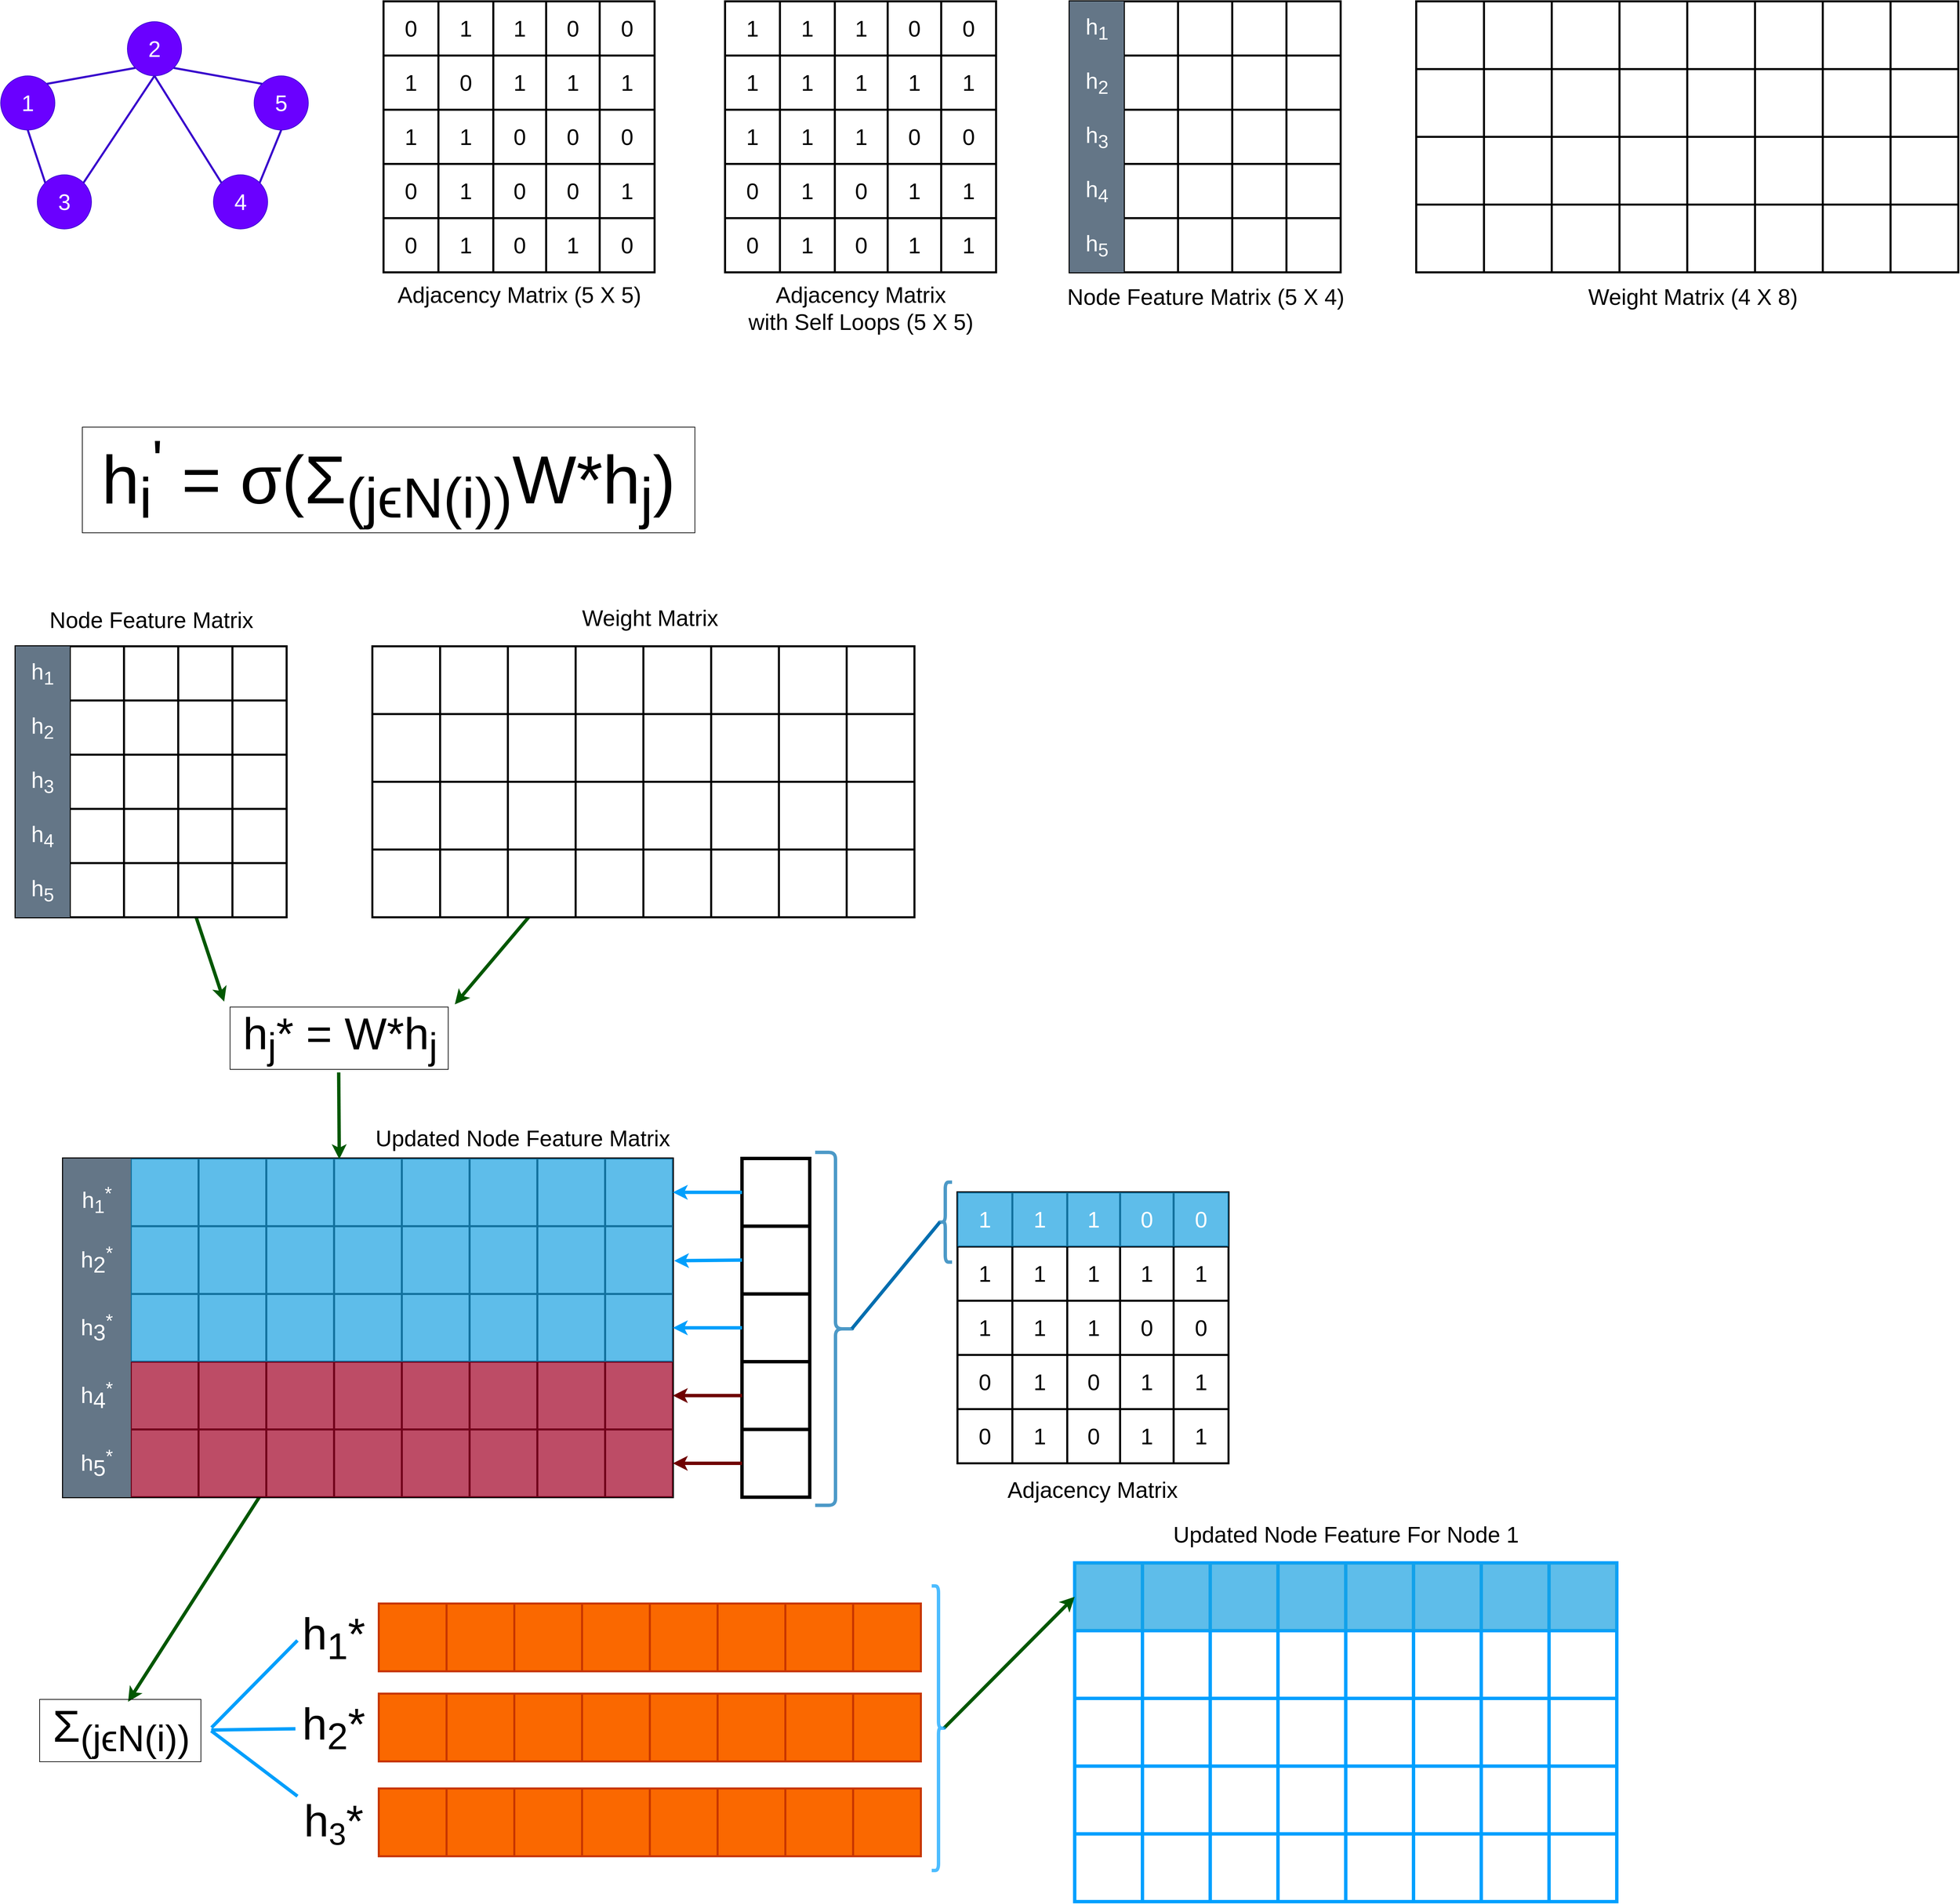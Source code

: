 <mxfile>
    <diagram id="JC5l0jaOwhtUGoTaB8ZD" name="Page-1">
        <mxGraphModel dx="4440" dy="3313" grid="0" gridSize="10" guides="1" tooltips="1" connect="1" arrows="1" fold="1" page="1" pageScale="1" pageWidth="4681" pageHeight="3300" background="#ffffff" math="0" shadow="0">
            <root>
                <mxCell id="0"/>
                <mxCell id="1" parent="0"/>
                <mxCell id="100" style="edgeStyle=none;html=1;exitX=0.5;exitY=1;exitDx=0;exitDy=0;entryX=0;entryY=0;entryDx=0;entryDy=0;endArrow=none;endFill=0;fillColor=#6a00ff;strokeColor=#3700CC;strokeWidth=3;" parent="1" source="91" target="94" edge="1">
                    <mxGeometry relative="1" as="geometry"/>
                </mxCell>
                <mxCell id="103" style="edgeStyle=none;html=1;exitX=1;exitY=1;exitDx=0;exitDy=0;entryX=0;entryY=0;entryDx=0;entryDy=0;endArrow=none;endFill=0;fillColor=#6a00ff;strokeColor=#3700CC;strokeWidth=3;" parent="1" source="91" target="92" edge="1">
                    <mxGeometry relative="1" as="geometry"/>
                </mxCell>
                <mxCell id="91" value="2" style="ellipse;whiteSpace=wrap;html=1;aspect=fixed;fillColor=#6a00ff;fontColor=#ffffff;strokeColor=#3700CC;fontSize=33;" parent="1" vertex="1">
                    <mxGeometry x="267" y="99" width="80" height="80" as="geometry"/>
                </mxCell>
                <mxCell id="92" value="5" style="ellipse;whiteSpace=wrap;html=1;aspect=fixed;fillColor=#6a00ff;fontColor=#ffffff;strokeColor=#3700CC;fontSize=33;" parent="1" vertex="1">
                    <mxGeometry x="454" y="179" width="80" height="80" as="geometry"/>
                </mxCell>
                <mxCell id="97" style="edgeStyle=none;html=1;exitX=1;exitY=0;exitDx=0;exitDy=0;entryX=0;entryY=1;entryDx=0;entryDy=0;endArrow=none;endFill=0;strokeWidth=3;fillColor=#6a00ff;strokeColor=#3700CC;" parent="1" source="93" target="91" edge="1">
                    <mxGeometry relative="1" as="geometry"/>
                </mxCell>
                <mxCell id="98" style="edgeStyle=none;html=1;exitX=0.5;exitY=1;exitDx=0;exitDy=0;entryX=0;entryY=0;entryDx=0;entryDy=0;endArrow=none;endFill=0;fillColor=#6a00ff;strokeColor=#3700CC;strokeWidth=3;" parent="1" source="93" target="95" edge="1">
                    <mxGeometry relative="1" as="geometry"/>
                </mxCell>
                <mxCell id="93" value="1" style="ellipse;whiteSpace=wrap;html=1;aspect=fixed;fillColor=#6a00ff;fontColor=#ffffff;strokeColor=#3700CC;fontSize=33;" parent="1" vertex="1">
                    <mxGeometry x="80" y="179" width="80" height="80" as="geometry"/>
                </mxCell>
                <mxCell id="101" style="edgeStyle=none;html=1;exitX=1;exitY=0;exitDx=0;exitDy=0;entryX=0.5;entryY=1;entryDx=0;entryDy=0;endArrow=none;endFill=0;strokeWidth=3;fillColor=#6a00ff;strokeColor=#3700CC;" parent="1" source="94" target="92" edge="1">
                    <mxGeometry relative="1" as="geometry"/>
                </mxCell>
                <mxCell id="94" value="4" style="ellipse;whiteSpace=wrap;html=1;aspect=fixed;fillColor=#6a00ff;fontColor=#ffffff;strokeColor=#3700CC;fontSize=33;" parent="1" vertex="1">
                    <mxGeometry x="394" y="325" width="80" height="80" as="geometry"/>
                </mxCell>
                <mxCell id="99" style="edgeStyle=none;html=1;exitX=1;exitY=0;exitDx=0;exitDy=0;entryX=0.5;entryY=1;entryDx=0;entryDy=0;endArrow=none;endFill=0;strokeWidth=3;fillColor=#6a00ff;strokeColor=#3700CC;" parent="1" source="95" target="91" edge="1">
                    <mxGeometry relative="1" as="geometry"/>
                </mxCell>
                <mxCell id="95" value="3" style="ellipse;whiteSpace=wrap;html=1;aspect=fixed;fillColor=#6a00ff;fontColor=#ffffff;strokeColor=#3700CC;fontSize=33;" parent="1" vertex="1">
                    <mxGeometry x="134" y="325" width="80" height="80" as="geometry"/>
                </mxCell>
                <mxCell id="130" value="" style="shape=table;startSize=0;container=1;collapsible=0;childLayout=tableLayout;fontSize=33;fontColor=#F0F0F0;strokeWidth=3;" parent="1" vertex="1">
                    <mxGeometry x="645" y="69" width="400" height="400" as="geometry"/>
                </mxCell>
                <mxCell id="131" value="" style="shape=tableRow;horizontal=0;startSize=0;swimlaneHead=0;swimlaneBody=0;top=0;left=0;bottom=0;right=0;collapsible=0;dropTarget=0;fillColor=none;points=[[0,0.5],[1,0.5]];portConstraint=eastwest;fontSize=33;" parent="130" vertex="1">
                    <mxGeometry width="400" height="80" as="geometry"/>
                </mxCell>
                <mxCell id="132" value="0" style="shape=partialRectangle;html=1;whiteSpace=wrap;connectable=0;overflow=hidden;fillColor=none;top=0;left=0;bottom=0;right=0;pointerEvents=1;fontSize=33;" parent="131" vertex="1">
                    <mxGeometry width="81" height="80" as="geometry">
                        <mxRectangle width="81" height="80" as="alternateBounds"/>
                    </mxGeometry>
                </mxCell>
                <mxCell id="133" value="1" style="shape=partialRectangle;html=1;whiteSpace=wrap;connectable=0;overflow=hidden;fillColor=none;top=0;left=0;bottom=0;right=0;pointerEvents=1;fontSize=33;" parent="131" vertex="1">
                    <mxGeometry x="81" width="81" height="80" as="geometry">
                        <mxRectangle width="81" height="80" as="alternateBounds"/>
                    </mxGeometry>
                </mxCell>
                <mxCell id="134" value="1" style="shape=partialRectangle;html=1;whiteSpace=wrap;connectable=0;overflow=hidden;fillColor=none;top=0;left=0;bottom=0;right=0;pointerEvents=1;fontSize=33;" parent="131" vertex="1">
                    <mxGeometry x="162" width="78" height="80" as="geometry">
                        <mxRectangle width="78" height="80" as="alternateBounds"/>
                    </mxGeometry>
                </mxCell>
                <mxCell id="135" value="0" style="shape=partialRectangle;html=1;whiteSpace=wrap;connectable=0;overflow=hidden;fillColor=none;top=0;left=0;bottom=0;right=0;pointerEvents=1;fontSize=33;" parent="131" vertex="1">
                    <mxGeometry x="240" width="79" height="80" as="geometry">
                        <mxRectangle width="79" height="80" as="alternateBounds"/>
                    </mxGeometry>
                </mxCell>
                <mxCell id="136" value="0" style="shape=partialRectangle;html=1;whiteSpace=wrap;connectable=0;overflow=hidden;fillColor=none;top=0;left=0;bottom=0;right=0;pointerEvents=1;fontSize=33;" parent="131" vertex="1">
                    <mxGeometry x="319" width="81" height="80" as="geometry">
                        <mxRectangle width="81" height="80" as="alternateBounds"/>
                    </mxGeometry>
                </mxCell>
                <mxCell id="137" value="" style="shape=tableRow;horizontal=0;startSize=0;swimlaneHead=0;swimlaneBody=0;top=0;left=0;bottom=0;right=0;collapsible=0;dropTarget=0;fillColor=none;points=[[0,0.5],[1,0.5]];portConstraint=eastwest;fontSize=33;" parent="130" vertex="1">
                    <mxGeometry y="80" width="400" height="80" as="geometry"/>
                </mxCell>
                <mxCell id="138" value="1" style="shape=partialRectangle;html=1;whiteSpace=wrap;connectable=0;overflow=hidden;fillColor=none;top=0;left=0;bottom=0;right=0;pointerEvents=1;fontSize=33;" parent="137" vertex="1">
                    <mxGeometry width="81" height="80" as="geometry">
                        <mxRectangle width="81" height="80" as="alternateBounds"/>
                    </mxGeometry>
                </mxCell>
                <mxCell id="139" value="0" style="shape=partialRectangle;html=1;whiteSpace=wrap;connectable=0;overflow=hidden;fillColor=none;top=0;left=0;bottom=0;right=0;pointerEvents=1;fontSize=33;" parent="137" vertex="1">
                    <mxGeometry x="81" width="81" height="80" as="geometry">
                        <mxRectangle width="81" height="80" as="alternateBounds"/>
                    </mxGeometry>
                </mxCell>
                <mxCell id="140" value="1" style="shape=partialRectangle;html=1;whiteSpace=wrap;connectable=0;overflow=hidden;fillColor=none;top=0;left=0;bottom=0;right=0;pointerEvents=1;fontSize=33;" parent="137" vertex="1">
                    <mxGeometry x="162" width="78" height="80" as="geometry">
                        <mxRectangle width="78" height="80" as="alternateBounds"/>
                    </mxGeometry>
                </mxCell>
                <mxCell id="141" value="1" style="shape=partialRectangle;html=1;whiteSpace=wrap;connectable=0;overflow=hidden;fillColor=none;top=0;left=0;bottom=0;right=0;pointerEvents=1;fontSize=33;" parent="137" vertex="1">
                    <mxGeometry x="240" width="79" height="80" as="geometry">
                        <mxRectangle width="79" height="80" as="alternateBounds"/>
                    </mxGeometry>
                </mxCell>
                <mxCell id="142" value="1" style="shape=partialRectangle;html=1;whiteSpace=wrap;connectable=0;overflow=hidden;fillColor=none;top=0;left=0;bottom=0;right=0;pointerEvents=1;fontSize=33;" parent="137" vertex="1">
                    <mxGeometry x="319" width="81" height="80" as="geometry">
                        <mxRectangle width="81" height="80" as="alternateBounds"/>
                    </mxGeometry>
                </mxCell>
                <mxCell id="143" value="" style="shape=tableRow;horizontal=0;startSize=0;swimlaneHead=0;swimlaneBody=0;top=0;left=0;bottom=0;right=0;collapsible=0;dropTarget=0;fillColor=none;points=[[0,0.5],[1,0.5]];portConstraint=eastwest;fontSize=33;" parent="130" vertex="1">
                    <mxGeometry y="160" width="400" height="80" as="geometry"/>
                </mxCell>
                <mxCell id="144" value="1" style="shape=partialRectangle;html=1;whiteSpace=wrap;connectable=0;overflow=hidden;fillColor=none;top=0;left=0;bottom=0;right=0;pointerEvents=1;fontSize=33;" parent="143" vertex="1">
                    <mxGeometry width="81" height="80" as="geometry">
                        <mxRectangle width="81" height="80" as="alternateBounds"/>
                    </mxGeometry>
                </mxCell>
                <mxCell id="145" value="1" style="shape=partialRectangle;html=1;whiteSpace=wrap;connectable=0;overflow=hidden;fillColor=none;top=0;left=0;bottom=0;right=0;pointerEvents=1;fontSize=33;" parent="143" vertex="1">
                    <mxGeometry x="81" width="81" height="80" as="geometry">
                        <mxRectangle width="81" height="80" as="alternateBounds"/>
                    </mxGeometry>
                </mxCell>
                <mxCell id="146" value="0" style="shape=partialRectangle;html=1;whiteSpace=wrap;connectable=0;overflow=hidden;fillColor=none;top=0;left=0;bottom=0;right=0;pointerEvents=1;fontSize=33;" parent="143" vertex="1">
                    <mxGeometry x="162" width="78" height="80" as="geometry">
                        <mxRectangle width="78" height="80" as="alternateBounds"/>
                    </mxGeometry>
                </mxCell>
                <mxCell id="147" value="0" style="shape=partialRectangle;html=1;whiteSpace=wrap;connectable=0;overflow=hidden;fillColor=none;top=0;left=0;bottom=0;right=0;pointerEvents=1;fontSize=33;" parent="143" vertex="1">
                    <mxGeometry x="240" width="79" height="80" as="geometry">
                        <mxRectangle width="79" height="80" as="alternateBounds"/>
                    </mxGeometry>
                </mxCell>
                <mxCell id="148" value="0" style="shape=partialRectangle;html=1;whiteSpace=wrap;connectable=0;overflow=hidden;fillColor=none;top=0;left=0;bottom=0;right=0;pointerEvents=1;fontSize=33;" parent="143" vertex="1">
                    <mxGeometry x="319" width="81" height="80" as="geometry">
                        <mxRectangle width="81" height="80" as="alternateBounds"/>
                    </mxGeometry>
                </mxCell>
                <mxCell id="149" value="" style="shape=tableRow;horizontal=0;startSize=0;swimlaneHead=0;swimlaneBody=0;top=0;left=0;bottom=0;right=0;collapsible=0;dropTarget=0;fillColor=none;points=[[0,0.5],[1,0.5]];portConstraint=eastwest;fontSize=33;" parent="130" vertex="1">
                    <mxGeometry y="240" width="400" height="80" as="geometry"/>
                </mxCell>
                <mxCell id="150" value="0" style="shape=partialRectangle;html=1;whiteSpace=wrap;connectable=0;overflow=hidden;fillColor=none;top=0;left=0;bottom=0;right=0;pointerEvents=1;fontSize=33;" parent="149" vertex="1">
                    <mxGeometry width="81" height="80" as="geometry">
                        <mxRectangle width="81" height="80" as="alternateBounds"/>
                    </mxGeometry>
                </mxCell>
                <mxCell id="151" value="1" style="shape=partialRectangle;html=1;whiteSpace=wrap;connectable=0;overflow=hidden;fillColor=none;top=0;left=0;bottom=0;right=0;pointerEvents=1;fontSize=33;" parent="149" vertex="1">
                    <mxGeometry x="81" width="81" height="80" as="geometry">
                        <mxRectangle width="81" height="80" as="alternateBounds"/>
                    </mxGeometry>
                </mxCell>
                <mxCell id="152" value="0" style="shape=partialRectangle;html=1;whiteSpace=wrap;connectable=0;overflow=hidden;fillColor=none;top=0;left=0;bottom=0;right=0;pointerEvents=1;fontSize=33;" parent="149" vertex="1">
                    <mxGeometry x="162" width="78" height="80" as="geometry">
                        <mxRectangle width="78" height="80" as="alternateBounds"/>
                    </mxGeometry>
                </mxCell>
                <mxCell id="153" value="0" style="shape=partialRectangle;html=1;whiteSpace=wrap;connectable=0;overflow=hidden;fillColor=none;top=0;left=0;bottom=0;right=0;pointerEvents=1;fontSize=33;" parent="149" vertex="1">
                    <mxGeometry x="240" width="79" height="80" as="geometry">
                        <mxRectangle width="79" height="80" as="alternateBounds"/>
                    </mxGeometry>
                </mxCell>
                <mxCell id="154" value="1" style="shape=partialRectangle;html=1;whiteSpace=wrap;connectable=0;overflow=hidden;fillColor=none;top=0;left=0;bottom=0;right=0;pointerEvents=1;fontSize=33;" parent="149" vertex="1">
                    <mxGeometry x="319" width="81" height="80" as="geometry">
                        <mxRectangle width="81" height="80" as="alternateBounds"/>
                    </mxGeometry>
                </mxCell>
                <mxCell id="155" value="" style="shape=tableRow;horizontal=0;startSize=0;swimlaneHead=0;swimlaneBody=0;top=0;left=0;bottom=0;right=0;collapsible=0;dropTarget=0;fillColor=none;points=[[0,0.5],[1,0.5]];portConstraint=eastwest;fontSize=33;" parent="130" vertex="1">
                    <mxGeometry y="320" width="400" height="80" as="geometry"/>
                </mxCell>
                <mxCell id="156" value="0" style="shape=partialRectangle;html=1;whiteSpace=wrap;connectable=0;overflow=hidden;fillColor=none;top=0;left=0;bottom=0;right=0;pointerEvents=1;fontSize=33;" parent="155" vertex="1">
                    <mxGeometry width="81" height="80" as="geometry">
                        <mxRectangle width="81" height="80" as="alternateBounds"/>
                    </mxGeometry>
                </mxCell>
                <mxCell id="157" value="1" style="shape=partialRectangle;html=1;whiteSpace=wrap;connectable=0;overflow=hidden;fillColor=none;top=0;left=0;bottom=0;right=0;pointerEvents=1;fontSize=33;" parent="155" vertex="1">
                    <mxGeometry x="81" width="81" height="80" as="geometry">
                        <mxRectangle width="81" height="80" as="alternateBounds"/>
                    </mxGeometry>
                </mxCell>
                <mxCell id="158" value="0" style="shape=partialRectangle;html=1;whiteSpace=wrap;connectable=0;overflow=hidden;fillColor=none;top=0;left=0;bottom=0;right=0;pointerEvents=1;fontSize=33;" parent="155" vertex="1">
                    <mxGeometry x="162" width="78" height="80" as="geometry">
                        <mxRectangle width="78" height="80" as="alternateBounds"/>
                    </mxGeometry>
                </mxCell>
                <mxCell id="159" value="1" style="shape=partialRectangle;html=1;whiteSpace=wrap;connectable=0;overflow=hidden;fillColor=none;top=0;left=0;bottom=0;right=0;pointerEvents=1;fontSize=33;" parent="155" vertex="1">
                    <mxGeometry x="240" width="79" height="80" as="geometry">
                        <mxRectangle width="79" height="80" as="alternateBounds"/>
                    </mxGeometry>
                </mxCell>
                <mxCell id="160" value="0" style="shape=partialRectangle;html=1;whiteSpace=wrap;connectable=0;overflow=hidden;fillColor=none;top=0;left=0;bottom=0;right=0;pointerEvents=1;fontSize=33;" parent="155" vertex="1">
                    <mxGeometry x="319" width="81" height="80" as="geometry">
                        <mxRectangle width="81" height="80" as="alternateBounds"/>
                    </mxGeometry>
                </mxCell>
                <mxCell id="167" value="&lt;font color=&quot;#000000&quot;&gt;Adjacency Matrix (5 X 5)&lt;/font&gt;" style="text;html=1;align=center;verticalAlign=middle;resizable=0;points=[];autosize=1;strokeColor=none;fillColor=none;fontSize=33;fontColor=#F0F0F0;" parent="1" vertex="1">
                    <mxGeometry x="656.5" y="476" width="377" height="52" as="geometry"/>
                </mxCell>
                <mxCell id="207" value="" style="shape=table;startSize=0;container=1;collapsible=0;childLayout=tableLayout;strokeWidth=3;fontSize=33;fontColor=#000000;" parent="1" vertex="1">
                    <mxGeometry x="1657.5" y="69" width="400" height="400" as="geometry"/>
                </mxCell>
                <mxCell id="208" value="" style="shape=tableRow;horizontal=0;startSize=0;swimlaneHead=0;swimlaneBody=0;top=0;left=0;bottom=0;right=0;collapsible=0;dropTarget=0;fillColor=none;points=[[0,0.5],[1,0.5]];portConstraint=eastwest;strokeWidth=3;fontSize=33;fontColor=#000000;" parent="207" vertex="1">
                    <mxGeometry width="400" height="80" as="geometry"/>
                </mxCell>
                <mxCell id="209" value="h&lt;sub&gt;1&lt;/sub&gt;" style="shape=partialRectangle;html=1;whiteSpace=wrap;connectable=0;overflow=hidden;fillColor=#647687;top=0;left=0;bottom=0;right=0;pointerEvents=1;strokeWidth=3;fontSize=33;fontColor=#ffffff;strokeColor=#000000;" parent="208" vertex="1">
                    <mxGeometry width="80" height="80" as="geometry">
                        <mxRectangle width="80" height="80" as="alternateBounds"/>
                    </mxGeometry>
                </mxCell>
                <mxCell id="210" value="" style="shape=partialRectangle;html=1;whiteSpace=wrap;connectable=0;overflow=hidden;fillColor=none;top=0;left=0;bottom=0;right=0;pointerEvents=1;strokeWidth=3;fontSize=33;fontColor=#000000;" parent="208" vertex="1">
                    <mxGeometry x="80" width="80" height="80" as="geometry">
                        <mxRectangle width="80" height="80" as="alternateBounds"/>
                    </mxGeometry>
                </mxCell>
                <mxCell id="211" value="" style="shape=partialRectangle;html=1;whiteSpace=wrap;connectable=0;overflow=hidden;fillColor=none;top=0;left=0;bottom=0;right=0;pointerEvents=1;strokeWidth=3;fontSize=33;fontColor=#000000;" parent="208" vertex="1">
                    <mxGeometry x="160" width="80" height="80" as="geometry">
                        <mxRectangle width="80" height="80" as="alternateBounds"/>
                    </mxGeometry>
                </mxCell>
                <mxCell id="212" value="" style="shape=partialRectangle;html=1;whiteSpace=wrap;connectable=0;overflow=hidden;fillColor=none;top=0;left=0;bottom=0;right=0;pointerEvents=1;strokeWidth=3;fontSize=33;fontColor=#000000;" parent="208" vertex="1">
                    <mxGeometry x="240" width="80" height="80" as="geometry">
                        <mxRectangle width="80" height="80" as="alternateBounds"/>
                    </mxGeometry>
                </mxCell>
                <mxCell id="213" value="" style="shape=partialRectangle;html=1;whiteSpace=wrap;connectable=0;overflow=hidden;fillColor=none;top=0;left=0;bottom=0;right=0;pointerEvents=1;strokeWidth=3;fontSize=33;fontColor=#000000;" parent="208" vertex="1">
                    <mxGeometry x="320" width="80" height="80" as="geometry">
                        <mxRectangle width="80" height="80" as="alternateBounds"/>
                    </mxGeometry>
                </mxCell>
                <mxCell id="214" value="" style="shape=tableRow;horizontal=0;startSize=0;swimlaneHead=0;swimlaneBody=0;top=0;left=0;bottom=0;right=0;collapsible=0;dropTarget=0;fillColor=none;points=[[0,0.5],[1,0.5]];portConstraint=eastwest;strokeWidth=3;fontSize=33;fontColor=#000000;" parent="207" vertex="1">
                    <mxGeometry y="80" width="400" height="80" as="geometry"/>
                </mxCell>
                <mxCell id="215" value="h&lt;sub&gt;2&lt;/sub&gt;" style="shape=partialRectangle;html=1;whiteSpace=wrap;connectable=0;overflow=hidden;fillColor=#647687;top=0;left=0;bottom=0;right=0;pointerEvents=1;strokeWidth=3;fontSize=33;fontColor=#ffffff;strokeColor=#000000;" parent="214" vertex="1">
                    <mxGeometry width="80" height="80" as="geometry">
                        <mxRectangle width="80" height="80" as="alternateBounds"/>
                    </mxGeometry>
                </mxCell>
                <mxCell id="216" value="" style="shape=partialRectangle;html=1;whiteSpace=wrap;connectable=0;overflow=hidden;fillColor=none;top=0;left=0;bottom=0;right=0;pointerEvents=1;strokeWidth=3;fontSize=33;fontColor=#000000;" parent="214" vertex="1">
                    <mxGeometry x="80" width="80" height="80" as="geometry">
                        <mxRectangle width="80" height="80" as="alternateBounds"/>
                    </mxGeometry>
                </mxCell>
                <mxCell id="217" value="" style="shape=partialRectangle;html=1;whiteSpace=wrap;connectable=0;overflow=hidden;fillColor=none;top=0;left=0;bottom=0;right=0;pointerEvents=1;strokeWidth=3;fontSize=33;fontColor=#000000;" parent="214" vertex="1">
                    <mxGeometry x="160" width="80" height="80" as="geometry">
                        <mxRectangle width="80" height="80" as="alternateBounds"/>
                    </mxGeometry>
                </mxCell>
                <mxCell id="218" value="" style="shape=partialRectangle;html=1;whiteSpace=wrap;connectable=0;overflow=hidden;fillColor=none;top=0;left=0;bottom=0;right=0;pointerEvents=1;strokeWidth=3;fontSize=33;fontColor=#000000;" parent="214" vertex="1">
                    <mxGeometry x="240" width="80" height="80" as="geometry">
                        <mxRectangle width="80" height="80" as="alternateBounds"/>
                    </mxGeometry>
                </mxCell>
                <mxCell id="219" value="" style="shape=partialRectangle;html=1;whiteSpace=wrap;connectable=0;overflow=hidden;fillColor=none;top=0;left=0;bottom=0;right=0;pointerEvents=1;strokeWidth=3;fontSize=33;fontColor=#000000;" parent="214" vertex="1">
                    <mxGeometry x="320" width="80" height="80" as="geometry">
                        <mxRectangle width="80" height="80" as="alternateBounds"/>
                    </mxGeometry>
                </mxCell>
                <mxCell id="220" value="" style="shape=tableRow;horizontal=0;startSize=0;swimlaneHead=0;swimlaneBody=0;top=0;left=0;bottom=0;right=0;collapsible=0;dropTarget=0;fillColor=none;points=[[0,0.5],[1,0.5]];portConstraint=eastwest;strokeWidth=3;fontSize=33;fontColor=#000000;" parent="207" vertex="1">
                    <mxGeometry y="160" width="400" height="80" as="geometry"/>
                </mxCell>
                <mxCell id="221" value="h&lt;sub&gt;3&lt;/sub&gt;" style="shape=partialRectangle;html=1;whiteSpace=wrap;connectable=0;overflow=hidden;fillColor=#647687;top=0;left=0;bottom=0;right=0;pointerEvents=1;strokeWidth=3;fontSize=33;fontColor=#ffffff;strokeColor=#000000;" parent="220" vertex="1">
                    <mxGeometry width="80" height="80" as="geometry">
                        <mxRectangle width="80" height="80" as="alternateBounds"/>
                    </mxGeometry>
                </mxCell>
                <mxCell id="222" value="" style="shape=partialRectangle;html=1;whiteSpace=wrap;connectable=0;overflow=hidden;fillColor=none;top=0;left=0;bottom=0;right=0;pointerEvents=1;strokeWidth=3;fontSize=33;fontColor=#000000;" parent="220" vertex="1">
                    <mxGeometry x="80" width="80" height="80" as="geometry">
                        <mxRectangle width="80" height="80" as="alternateBounds"/>
                    </mxGeometry>
                </mxCell>
                <mxCell id="223" value="" style="shape=partialRectangle;html=1;whiteSpace=wrap;connectable=0;overflow=hidden;fillColor=none;top=0;left=0;bottom=0;right=0;pointerEvents=1;strokeWidth=3;fontSize=33;fontColor=#000000;" parent="220" vertex="1">
                    <mxGeometry x="160" width="80" height="80" as="geometry">
                        <mxRectangle width="80" height="80" as="alternateBounds"/>
                    </mxGeometry>
                </mxCell>
                <mxCell id="224" value="" style="shape=partialRectangle;html=1;whiteSpace=wrap;connectable=0;overflow=hidden;fillColor=none;top=0;left=0;bottom=0;right=0;pointerEvents=1;strokeWidth=3;fontSize=33;fontColor=#000000;" parent="220" vertex="1">
                    <mxGeometry x="240" width="80" height="80" as="geometry">
                        <mxRectangle width="80" height="80" as="alternateBounds"/>
                    </mxGeometry>
                </mxCell>
                <mxCell id="225" value="" style="shape=partialRectangle;html=1;whiteSpace=wrap;connectable=0;overflow=hidden;fillColor=none;top=0;left=0;bottom=0;right=0;pointerEvents=1;strokeWidth=3;fontSize=33;fontColor=#000000;" parent="220" vertex="1">
                    <mxGeometry x="320" width="80" height="80" as="geometry">
                        <mxRectangle width="80" height="80" as="alternateBounds"/>
                    </mxGeometry>
                </mxCell>
                <mxCell id="226" value="" style="shape=tableRow;horizontal=0;startSize=0;swimlaneHead=0;swimlaneBody=0;top=0;left=0;bottom=0;right=0;collapsible=0;dropTarget=0;fillColor=none;points=[[0,0.5],[1,0.5]];portConstraint=eastwest;strokeWidth=3;fontSize=33;fontColor=#000000;" parent="207" vertex="1">
                    <mxGeometry y="240" width="400" height="80" as="geometry"/>
                </mxCell>
                <mxCell id="227" value="h&lt;sub&gt;4&lt;/sub&gt;" style="shape=partialRectangle;html=1;whiteSpace=wrap;connectable=0;overflow=hidden;fillColor=#647687;top=0;left=0;bottom=0;right=0;pointerEvents=1;strokeWidth=3;fontSize=33;fontColor=#ffffff;strokeColor=#000000;" parent="226" vertex="1">
                    <mxGeometry width="80" height="80" as="geometry">
                        <mxRectangle width="80" height="80" as="alternateBounds"/>
                    </mxGeometry>
                </mxCell>
                <mxCell id="228" value="" style="shape=partialRectangle;html=1;whiteSpace=wrap;connectable=0;overflow=hidden;fillColor=none;top=0;left=0;bottom=0;right=0;pointerEvents=1;strokeWidth=3;fontSize=33;fontColor=#000000;" parent="226" vertex="1">
                    <mxGeometry x="80" width="80" height="80" as="geometry">
                        <mxRectangle width="80" height="80" as="alternateBounds"/>
                    </mxGeometry>
                </mxCell>
                <mxCell id="229" value="" style="shape=partialRectangle;html=1;whiteSpace=wrap;connectable=0;overflow=hidden;fillColor=none;top=0;left=0;bottom=0;right=0;pointerEvents=1;strokeWidth=3;fontSize=33;fontColor=#000000;" parent="226" vertex="1">
                    <mxGeometry x="160" width="80" height="80" as="geometry">
                        <mxRectangle width="80" height="80" as="alternateBounds"/>
                    </mxGeometry>
                </mxCell>
                <mxCell id="230" value="" style="shape=partialRectangle;html=1;whiteSpace=wrap;connectable=0;overflow=hidden;fillColor=none;top=0;left=0;bottom=0;right=0;pointerEvents=1;strokeWidth=3;fontSize=33;fontColor=#000000;" parent="226" vertex="1">
                    <mxGeometry x="240" width="80" height="80" as="geometry">
                        <mxRectangle width="80" height="80" as="alternateBounds"/>
                    </mxGeometry>
                </mxCell>
                <mxCell id="231" value="" style="shape=partialRectangle;html=1;whiteSpace=wrap;connectable=0;overflow=hidden;fillColor=none;top=0;left=0;bottom=0;right=0;pointerEvents=1;strokeWidth=3;fontSize=33;fontColor=#000000;" parent="226" vertex="1">
                    <mxGeometry x="320" width="80" height="80" as="geometry">
                        <mxRectangle width="80" height="80" as="alternateBounds"/>
                    </mxGeometry>
                </mxCell>
                <mxCell id="232" value="" style="shape=tableRow;horizontal=0;startSize=0;swimlaneHead=0;swimlaneBody=0;top=0;left=0;bottom=0;right=0;collapsible=0;dropTarget=0;fillColor=none;points=[[0,0.5],[1,0.5]];portConstraint=eastwest;strokeWidth=3;fontSize=33;fontColor=#000000;" parent="207" vertex="1">
                    <mxGeometry y="320" width="400" height="80" as="geometry"/>
                </mxCell>
                <mxCell id="233" value="h&lt;sub&gt;5&lt;/sub&gt;" style="shape=partialRectangle;html=1;whiteSpace=wrap;connectable=0;overflow=hidden;fillColor=#647687;top=0;left=0;bottom=0;right=0;pointerEvents=1;strokeWidth=3;fontSize=33;fontColor=#ffffff;strokeColor=#000000;" parent="232" vertex="1">
                    <mxGeometry width="80" height="80" as="geometry">
                        <mxRectangle width="80" height="80" as="alternateBounds"/>
                    </mxGeometry>
                </mxCell>
                <mxCell id="234" value="" style="shape=partialRectangle;html=1;whiteSpace=wrap;connectable=0;overflow=hidden;fillColor=none;top=0;left=0;bottom=0;right=0;pointerEvents=1;strokeWidth=3;fontSize=33;fontColor=#000000;" parent="232" vertex="1">
                    <mxGeometry x="80" width="80" height="80" as="geometry">
                        <mxRectangle width="80" height="80" as="alternateBounds"/>
                    </mxGeometry>
                </mxCell>
                <mxCell id="235" value="" style="shape=partialRectangle;html=1;whiteSpace=wrap;connectable=0;overflow=hidden;fillColor=none;top=0;left=0;bottom=0;right=0;pointerEvents=1;strokeWidth=3;fontSize=33;fontColor=#000000;" parent="232" vertex="1">
                    <mxGeometry x="160" width="80" height="80" as="geometry">
                        <mxRectangle width="80" height="80" as="alternateBounds"/>
                    </mxGeometry>
                </mxCell>
                <mxCell id="236" value="" style="shape=partialRectangle;html=1;whiteSpace=wrap;connectable=0;overflow=hidden;fillColor=none;top=0;left=0;bottom=0;right=0;pointerEvents=1;strokeWidth=3;fontSize=33;fontColor=#000000;" parent="232" vertex="1">
                    <mxGeometry x="240" width="80" height="80" as="geometry">
                        <mxRectangle width="80" height="80" as="alternateBounds"/>
                    </mxGeometry>
                </mxCell>
                <mxCell id="237" value="" style="shape=partialRectangle;html=1;whiteSpace=wrap;connectable=0;overflow=hidden;fillColor=none;top=0;left=0;bottom=0;right=0;pointerEvents=1;strokeWidth=3;fontSize=33;fontColor=#000000;" parent="232" vertex="1">
                    <mxGeometry x="320" width="80" height="80" as="geometry">
                        <mxRectangle width="80" height="80" as="alternateBounds"/>
                    </mxGeometry>
                </mxCell>
                <mxCell id="238" value="&lt;font color=&quot;#000000&quot;&gt;Node Feature Matrix (5 X 4)&lt;/font&gt;" style="text;html=1;align=center;verticalAlign=middle;resizable=0;points=[];autosize=1;strokeColor=none;fillColor=none;fontSize=33;fontColor=#F0F0F0;" parent="1" vertex="1">
                    <mxGeometry x="1644" y="479" width="427" height="52" as="geometry"/>
                </mxCell>
                <mxCell id="240" value="&lt;font style=&quot;font-size: 100px;&quot;&gt;&amp;nbsp;h&lt;sub&gt;i&lt;/sub&gt;&lt;sup&gt;'&lt;/sup&gt; = σ(Σ&lt;sub style=&quot;&quot;&gt;(jϵN(i))&lt;/sub&gt;W*h&lt;sub style=&quot;&quot;&gt;j&lt;/sub&gt;)&amp;nbsp;&lt;/font&gt;" style="text;html=1;align=center;verticalAlign=middle;resizable=0;points=[];autosize=1;strokeColor=none;fillColor=none;fontSize=33;fontColor=#000000;labelBorderColor=#000000;" parent="1" vertex="1">
                    <mxGeometry x="190" y="692" width="924" height="166" as="geometry"/>
                </mxCell>
                <mxCell id="241" value="" style="shape=table;startSize=0;container=1;collapsible=0;childLayout=tableLayout;fontSize=33;fontColor=#F0F0F0;strokeWidth=3;" parent="1" vertex="1">
                    <mxGeometry x="1149" y="69" width="400" height="400" as="geometry"/>
                </mxCell>
                <mxCell id="242" value="" style="shape=tableRow;horizontal=0;startSize=0;swimlaneHead=0;swimlaneBody=0;top=0;left=0;bottom=0;right=0;collapsible=0;dropTarget=0;fillColor=none;points=[[0,0.5],[1,0.5]];portConstraint=eastwest;fontSize=33;" parent="241" vertex="1">
                    <mxGeometry width="400" height="80" as="geometry"/>
                </mxCell>
                <mxCell id="243" value="1" style="shape=partialRectangle;html=1;whiteSpace=wrap;connectable=0;overflow=hidden;fillColor=none;top=0;left=0;bottom=0;right=0;pointerEvents=1;fontSize=33;" parent="242" vertex="1">
                    <mxGeometry width="81" height="80" as="geometry">
                        <mxRectangle width="81" height="80" as="alternateBounds"/>
                    </mxGeometry>
                </mxCell>
                <mxCell id="244" value="1" style="shape=partialRectangle;html=1;whiteSpace=wrap;connectable=0;overflow=hidden;fillColor=none;top=0;left=0;bottom=0;right=0;pointerEvents=1;fontSize=33;" parent="242" vertex="1">
                    <mxGeometry x="81" width="81" height="80" as="geometry">
                        <mxRectangle width="81" height="80" as="alternateBounds"/>
                    </mxGeometry>
                </mxCell>
                <mxCell id="245" value="1" style="shape=partialRectangle;html=1;whiteSpace=wrap;connectable=0;overflow=hidden;fillColor=none;top=0;left=0;bottom=0;right=0;pointerEvents=1;fontSize=33;" parent="242" vertex="1">
                    <mxGeometry x="162" width="78" height="80" as="geometry">
                        <mxRectangle width="78" height="80" as="alternateBounds"/>
                    </mxGeometry>
                </mxCell>
                <mxCell id="246" value="0" style="shape=partialRectangle;html=1;whiteSpace=wrap;connectable=0;overflow=hidden;fillColor=none;top=0;left=0;bottom=0;right=0;pointerEvents=1;fontSize=33;" parent="242" vertex="1">
                    <mxGeometry x="240" width="79" height="80" as="geometry">
                        <mxRectangle width="79" height="80" as="alternateBounds"/>
                    </mxGeometry>
                </mxCell>
                <mxCell id="247" value="0" style="shape=partialRectangle;html=1;whiteSpace=wrap;connectable=0;overflow=hidden;fillColor=none;top=0;left=0;bottom=0;right=0;pointerEvents=1;fontSize=33;" parent="242" vertex="1">
                    <mxGeometry x="319" width="81" height="80" as="geometry">
                        <mxRectangle width="81" height="80" as="alternateBounds"/>
                    </mxGeometry>
                </mxCell>
                <mxCell id="248" value="" style="shape=tableRow;horizontal=0;startSize=0;swimlaneHead=0;swimlaneBody=0;top=0;left=0;bottom=0;right=0;collapsible=0;dropTarget=0;fillColor=none;points=[[0,0.5],[1,0.5]];portConstraint=eastwest;fontSize=33;" parent="241" vertex="1">
                    <mxGeometry y="80" width="400" height="80" as="geometry"/>
                </mxCell>
                <mxCell id="249" value="1" style="shape=partialRectangle;html=1;whiteSpace=wrap;connectable=0;overflow=hidden;fillColor=none;top=0;left=0;bottom=0;right=0;pointerEvents=1;fontSize=33;" parent="248" vertex="1">
                    <mxGeometry width="81" height="80" as="geometry">
                        <mxRectangle width="81" height="80" as="alternateBounds"/>
                    </mxGeometry>
                </mxCell>
                <mxCell id="250" value="1" style="shape=partialRectangle;html=1;whiteSpace=wrap;connectable=0;overflow=hidden;fillColor=none;top=0;left=0;bottom=0;right=0;pointerEvents=1;fontSize=33;" parent="248" vertex="1">
                    <mxGeometry x="81" width="81" height="80" as="geometry">
                        <mxRectangle width="81" height="80" as="alternateBounds"/>
                    </mxGeometry>
                </mxCell>
                <mxCell id="251" value="1" style="shape=partialRectangle;html=1;whiteSpace=wrap;connectable=0;overflow=hidden;fillColor=none;top=0;left=0;bottom=0;right=0;pointerEvents=1;fontSize=33;" parent="248" vertex="1">
                    <mxGeometry x="162" width="78" height="80" as="geometry">
                        <mxRectangle width="78" height="80" as="alternateBounds"/>
                    </mxGeometry>
                </mxCell>
                <mxCell id="252" value="1" style="shape=partialRectangle;html=1;whiteSpace=wrap;connectable=0;overflow=hidden;fillColor=none;top=0;left=0;bottom=0;right=0;pointerEvents=1;fontSize=33;" parent="248" vertex="1">
                    <mxGeometry x="240" width="79" height="80" as="geometry">
                        <mxRectangle width="79" height="80" as="alternateBounds"/>
                    </mxGeometry>
                </mxCell>
                <mxCell id="253" value="1" style="shape=partialRectangle;html=1;whiteSpace=wrap;connectable=0;overflow=hidden;fillColor=none;top=0;left=0;bottom=0;right=0;pointerEvents=1;fontSize=33;" parent="248" vertex="1">
                    <mxGeometry x="319" width="81" height="80" as="geometry">
                        <mxRectangle width="81" height="80" as="alternateBounds"/>
                    </mxGeometry>
                </mxCell>
                <mxCell id="254" value="" style="shape=tableRow;horizontal=0;startSize=0;swimlaneHead=0;swimlaneBody=0;top=0;left=0;bottom=0;right=0;collapsible=0;dropTarget=0;fillColor=none;points=[[0,0.5],[1,0.5]];portConstraint=eastwest;fontSize=33;" parent="241" vertex="1">
                    <mxGeometry y="160" width="400" height="80" as="geometry"/>
                </mxCell>
                <mxCell id="255" value="1" style="shape=partialRectangle;html=1;whiteSpace=wrap;connectable=0;overflow=hidden;fillColor=none;top=0;left=0;bottom=0;right=0;pointerEvents=1;fontSize=33;" parent="254" vertex="1">
                    <mxGeometry width="81" height="80" as="geometry">
                        <mxRectangle width="81" height="80" as="alternateBounds"/>
                    </mxGeometry>
                </mxCell>
                <mxCell id="256" value="1" style="shape=partialRectangle;html=1;whiteSpace=wrap;connectable=0;overflow=hidden;fillColor=none;top=0;left=0;bottom=0;right=0;pointerEvents=1;fontSize=33;" parent="254" vertex="1">
                    <mxGeometry x="81" width="81" height="80" as="geometry">
                        <mxRectangle width="81" height="80" as="alternateBounds"/>
                    </mxGeometry>
                </mxCell>
                <mxCell id="257" value="1" style="shape=partialRectangle;html=1;whiteSpace=wrap;connectable=0;overflow=hidden;fillColor=none;top=0;left=0;bottom=0;right=0;pointerEvents=1;fontSize=33;" parent="254" vertex="1">
                    <mxGeometry x="162" width="78" height="80" as="geometry">
                        <mxRectangle width="78" height="80" as="alternateBounds"/>
                    </mxGeometry>
                </mxCell>
                <mxCell id="258" value="0" style="shape=partialRectangle;html=1;whiteSpace=wrap;connectable=0;overflow=hidden;fillColor=none;top=0;left=0;bottom=0;right=0;pointerEvents=1;fontSize=33;" parent="254" vertex="1">
                    <mxGeometry x="240" width="79" height="80" as="geometry">
                        <mxRectangle width="79" height="80" as="alternateBounds"/>
                    </mxGeometry>
                </mxCell>
                <mxCell id="259" value="0" style="shape=partialRectangle;html=1;whiteSpace=wrap;connectable=0;overflow=hidden;fillColor=none;top=0;left=0;bottom=0;right=0;pointerEvents=1;fontSize=33;" parent="254" vertex="1">
                    <mxGeometry x="319" width="81" height="80" as="geometry">
                        <mxRectangle width="81" height="80" as="alternateBounds"/>
                    </mxGeometry>
                </mxCell>
                <mxCell id="260" value="" style="shape=tableRow;horizontal=0;startSize=0;swimlaneHead=0;swimlaneBody=0;top=0;left=0;bottom=0;right=0;collapsible=0;dropTarget=0;fillColor=none;points=[[0,0.5],[1,0.5]];portConstraint=eastwest;fontSize=33;" parent="241" vertex="1">
                    <mxGeometry y="240" width="400" height="80" as="geometry"/>
                </mxCell>
                <mxCell id="261" value="0" style="shape=partialRectangle;html=1;whiteSpace=wrap;connectable=0;overflow=hidden;fillColor=none;top=0;left=0;bottom=0;right=0;pointerEvents=1;fontSize=33;" parent="260" vertex="1">
                    <mxGeometry width="81" height="80" as="geometry">
                        <mxRectangle width="81" height="80" as="alternateBounds"/>
                    </mxGeometry>
                </mxCell>
                <mxCell id="262" value="1" style="shape=partialRectangle;html=1;whiteSpace=wrap;connectable=0;overflow=hidden;fillColor=none;top=0;left=0;bottom=0;right=0;pointerEvents=1;fontSize=33;" parent="260" vertex="1">
                    <mxGeometry x="81" width="81" height="80" as="geometry">
                        <mxRectangle width="81" height="80" as="alternateBounds"/>
                    </mxGeometry>
                </mxCell>
                <mxCell id="263" value="0" style="shape=partialRectangle;html=1;whiteSpace=wrap;connectable=0;overflow=hidden;fillColor=none;top=0;left=0;bottom=0;right=0;pointerEvents=1;fontSize=33;" parent="260" vertex="1">
                    <mxGeometry x="162" width="78" height="80" as="geometry">
                        <mxRectangle width="78" height="80" as="alternateBounds"/>
                    </mxGeometry>
                </mxCell>
                <mxCell id="264" value="1" style="shape=partialRectangle;html=1;whiteSpace=wrap;connectable=0;overflow=hidden;fillColor=none;top=0;left=0;bottom=0;right=0;pointerEvents=1;fontSize=33;" parent="260" vertex="1">
                    <mxGeometry x="240" width="79" height="80" as="geometry">
                        <mxRectangle width="79" height="80" as="alternateBounds"/>
                    </mxGeometry>
                </mxCell>
                <mxCell id="265" value="1" style="shape=partialRectangle;html=1;whiteSpace=wrap;connectable=0;overflow=hidden;fillColor=none;top=0;left=0;bottom=0;right=0;pointerEvents=1;fontSize=33;" parent="260" vertex="1">
                    <mxGeometry x="319" width="81" height="80" as="geometry">
                        <mxRectangle width="81" height="80" as="alternateBounds"/>
                    </mxGeometry>
                </mxCell>
                <mxCell id="266" value="" style="shape=tableRow;horizontal=0;startSize=0;swimlaneHead=0;swimlaneBody=0;top=0;left=0;bottom=0;right=0;collapsible=0;dropTarget=0;fillColor=none;points=[[0,0.5],[1,0.5]];portConstraint=eastwest;fontSize=33;" parent="241" vertex="1">
                    <mxGeometry y="320" width="400" height="80" as="geometry"/>
                </mxCell>
                <mxCell id="267" value="0" style="shape=partialRectangle;html=1;whiteSpace=wrap;connectable=0;overflow=hidden;fillColor=none;top=0;left=0;bottom=0;right=0;pointerEvents=1;fontSize=33;" parent="266" vertex="1">
                    <mxGeometry width="81" height="80" as="geometry">
                        <mxRectangle width="81" height="80" as="alternateBounds"/>
                    </mxGeometry>
                </mxCell>
                <mxCell id="268" value="1" style="shape=partialRectangle;html=1;whiteSpace=wrap;connectable=0;overflow=hidden;fillColor=none;top=0;left=0;bottom=0;right=0;pointerEvents=1;fontSize=33;" parent="266" vertex="1">
                    <mxGeometry x="81" width="81" height="80" as="geometry">
                        <mxRectangle width="81" height="80" as="alternateBounds"/>
                    </mxGeometry>
                </mxCell>
                <mxCell id="269" value="0" style="shape=partialRectangle;html=1;whiteSpace=wrap;connectable=0;overflow=hidden;fillColor=none;top=0;left=0;bottom=0;right=0;pointerEvents=1;fontSize=33;" parent="266" vertex="1">
                    <mxGeometry x="162" width="78" height="80" as="geometry">
                        <mxRectangle width="78" height="80" as="alternateBounds"/>
                    </mxGeometry>
                </mxCell>
                <mxCell id="270" value="1" style="shape=partialRectangle;html=1;whiteSpace=wrap;connectable=0;overflow=hidden;fillColor=none;top=0;left=0;bottom=0;right=0;pointerEvents=1;fontSize=33;" parent="266" vertex="1">
                    <mxGeometry x="240" width="79" height="80" as="geometry">
                        <mxRectangle width="79" height="80" as="alternateBounds"/>
                    </mxGeometry>
                </mxCell>
                <mxCell id="271" value="1" style="shape=partialRectangle;html=1;whiteSpace=wrap;connectable=0;overflow=hidden;fillColor=none;top=0;left=0;bottom=0;right=0;pointerEvents=1;fontSize=33;" parent="266" vertex="1">
                    <mxGeometry x="319" width="81" height="80" as="geometry">
                        <mxRectangle width="81" height="80" as="alternateBounds"/>
                    </mxGeometry>
                </mxCell>
                <mxCell id="272" value="&lt;font color=&quot;#000000&quot;&gt;Adjacency Matrix &lt;br&gt;with Self Loops (5 X 5)&lt;/font&gt;" style="text;html=1;align=center;verticalAlign=middle;resizable=0;points=[];autosize=1;strokeColor=none;fillColor=none;fontSize=33;fontColor=#F0F0F0;" parent="1" vertex="1">
                    <mxGeometry x="1174" y="476" width="350" height="91" as="geometry"/>
                </mxCell>
                <mxCell id="275" value="" style="shape=table;startSize=0;container=1;collapsible=0;childLayout=tableLayout;fontSize=33;fontColor=#F0F0F0;strokeWidth=3;" parent="1" vertex="1">
                    <mxGeometry x="1492" y="1827" width="400" height="400" as="geometry"/>
                </mxCell>
                <mxCell id="276" value="" style="shape=tableRow;horizontal=0;startSize=0;swimlaneHead=0;swimlaneBody=0;top=0;left=0;bottom=0;right=0;collapsible=0;dropTarget=0;fillColor=none;points=[[0,0.5],[1,0.5]];portConstraint=eastwest;fontSize=33;opacity=70;" parent="275" vertex="1">
                    <mxGeometry width="400" height="80" as="geometry"/>
                </mxCell>
                <mxCell id="277" value="1" style="shape=partialRectangle;html=1;whiteSpace=wrap;connectable=0;overflow=hidden;fillColor=#1ba1e2;top=0;left=0;bottom=0;right=0;pointerEvents=1;fontSize=33;fontColor=#ffffff;strokeColor=#006EAF;strokeWidth=3;fillStyle=auto;opacity=70;" parent="276" vertex="1">
                    <mxGeometry width="81" height="80" as="geometry">
                        <mxRectangle width="81" height="80" as="alternateBounds"/>
                    </mxGeometry>
                </mxCell>
                <mxCell id="278" value="1" style="shape=partialRectangle;html=1;whiteSpace=wrap;connectable=0;overflow=hidden;fillColor=#1ba1e2;top=0;left=0;bottom=0;right=0;pointerEvents=1;fontSize=33;fontColor=#ffffff;strokeColor=#006EAF;strokeWidth=3;fillStyle=auto;opacity=70;" parent="276" vertex="1">
                    <mxGeometry x="81" width="81" height="80" as="geometry">
                        <mxRectangle width="81" height="80" as="alternateBounds"/>
                    </mxGeometry>
                </mxCell>
                <mxCell id="279" value="1" style="shape=partialRectangle;html=1;whiteSpace=wrap;connectable=0;overflow=hidden;fillColor=#1ba1e2;top=0;left=0;bottom=0;right=0;pointerEvents=1;fontSize=33;fontColor=#ffffff;strokeColor=#006EAF;strokeWidth=3;fillStyle=auto;opacity=70;" parent="276" vertex="1">
                    <mxGeometry x="162" width="78" height="80" as="geometry">
                        <mxRectangle width="78" height="80" as="alternateBounds"/>
                    </mxGeometry>
                </mxCell>
                <mxCell id="280" value="0" style="shape=partialRectangle;html=1;whiteSpace=wrap;connectable=0;overflow=hidden;fillColor=#1ba1e2;top=0;left=0;bottom=0;right=0;pointerEvents=1;fontSize=33;fontColor=#ffffff;strokeColor=#006EAF;strokeWidth=3;fillStyle=auto;opacity=70;" parent="276" vertex="1">
                    <mxGeometry x="240" width="79" height="80" as="geometry">
                        <mxRectangle width="79" height="80" as="alternateBounds"/>
                    </mxGeometry>
                </mxCell>
                <mxCell id="281" value="0" style="shape=partialRectangle;html=1;whiteSpace=wrap;connectable=0;overflow=hidden;fillColor=#1ba1e2;top=0;left=0;bottom=0;right=0;pointerEvents=1;fontSize=33;fontColor=#ffffff;strokeColor=#006EAF;strokeWidth=3;fillStyle=auto;opacity=70;" parent="276" vertex="1">
                    <mxGeometry x="319" width="81" height="80" as="geometry">
                        <mxRectangle width="81" height="80" as="alternateBounds"/>
                    </mxGeometry>
                </mxCell>
                <mxCell id="282" value="" style="shape=tableRow;horizontal=0;startSize=0;swimlaneHead=0;swimlaneBody=0;top=0;left=0;bottom=0;right=0;collapsible=0;dropTarget=0;fillColor=none;points=[[0,0.5],[1,0.5]];portConstraint=eastwest;fontSize=33;" parent="275" vertex="1">
                    <mxGeometry y="80" width="400" height="80" as="geometry"/>
                </mxCell>
                <mxCell id="283" value="1" style="shape=partialRectangle;html=1;whiteSpace=wrap;connectable=0;overflow=hidden;fillColor=none;top=0;left=0;bottom=0;right=0;pointerEvents=1;fontSize=33;" parent="282" vertex="1">
                    <mxGeometry width="81" height="80" as="geometry">
                        <mxRectangle width="81" height="80" as="alternateBounds"/>
                    </mxGeometry>
                </mxCell>
                <mxCell id="284" value="1" style="shape=partialRectangle;html=1;whiteSpace=wrap;connectable=0;overflow=hidden;fillColor=none;top=0;left=0;bottom=0;right=0;pointerEvents=1;fontSize=33;" parent="282" vertex="1">
                    <mxGeometry x="81" width="81" height="80" as="geometry">
                        <mxRectangle width="81" height="80" as="alternateBounds"/>
                    </mxGeometry>
                </mxCell>
                <mxCell id="285" value="1" style="shape=partialRectangle;html=1;whiteSpace=wrap;connectable=0;overflow=hidden;fillColor=none;top=0;left=0;bottom=0;right=0;pointerEvents=1;fontSize=33;" parent="282" vertex="1">
                    <mxGeometry x="162" width="78" height="80" as="geometry">
                        <mxRectangle width="78" height="80" as="alternateBounds"/>
                    </mxGeometry>
                </mxCell>
                <mxCell id="286" value="1" style="shape=partialRectangle;html=1;whiteSpace=wrap;connectable=0;overflow=hidden;fillColor=none;top=0;left=0;bottom=0;right=0;pointerEvents=1;fontSize=33;" parent="282" vertex="1">
                    <mxGeometry x="240" width="79" height="80" as="geometry">
                        <mxRectangle width="79" height="80" as="alternateBounds"/>
                    </mxGeometry>
                </mxCell>
                <mxCell id="287" value="1" style="shape=partialRectangle;html=1;whiteSpace=wrap;connectable=0;overflow=hidden;fillColor=none;top=0;left=0;bottom=0;right=0;pointerEvents=1;fontSize=33;" parent="282" vertex="1">
                    <mxGeometry x="319" width="81" height="80" as="geometry">
                        <mxRectangle width="81" height="80" as="alternateBounds"/>
                    </mxGeometry>
                </mxCell>
                <mxCell id="288" value="" style="shape=tableRow;horizontal=0;startSize=0;swimlaneHead=0;swimlaneBody=0;top=0;left=0;bottom=0;right=0;collapsible=0;dropTarget=0;fillColor=none;points=[[0,0.5],[1,0.5]];portConstraint=eastwest;fontSize=33;" parent="275" vertex="1">
                    <mxGeometry y="160" width="400" height="80" as="geometry"/>
                </mxCell>
                <mxCell id="289" value="1" style="shape=partialRectangle;html=1;whiteSpace=wrap;connectable=0;overflow=hidden;fillColor=none;top=0;left=0;bottom=0;right=0;pointerEvents=1;fontSize=33;" parent="288" vertex="1">
                    <mxGeometry width="81" height="80" as="geometry">
                        <mxRectangle width="81" height="80" as="alternateBounds"/>
                    </mxGeometry>
                </mxCell>
                <mxCell id="290" value="1" style="shape=partialRectangle;html=1;whiteSpace=wrap;connectable=0;overflow=hidden;fillColor=none;top=0;left=0;bottom=0;right=0;pointerEvents=1;fontSize=33;" parent="288" vertex="1">
                    <mxGeometry x="81" width="81" height="80" as="geometry">
                        <mxRectangle width="81" height="80" as="alternateBounds"/>
                    </mxGeometry>
                </mxCell>
                <mxCell id="291" value="1" style="shape=partialRectangle;html=1;whiteSpace=wrap;connectable=0;overflow=hidden;fillColor=none;top=0;left=0;bottom=0;right=0;pointerEvents=1;fontSize=33;" parent="288" vertex="1">
                    <mxGeometry x="162" width="78" height="80" as="geometry">
                        <mxRectangle width="78" height="80" as="alternateBounds"/>
                    </mxGeometry>
                </mxCell>
                <mxCell id="292" value="0" style="shape=partialRectangle;html=1;whiteSpace=wrap;connectable=0;overflow=hidden;fillColor=none;top=0;left=0;bottom=0;right=0;pointerEvents=1;fontSize=33;" parent="288" vertex="1">
                    <mxGeometry x="240" width="79" height="80" as="geometry">
                        <mxRectangle width="79" height="80" as="alternateBounds"/>
                    </mxGeometry>
                </mxCell>
                <mxCell id="293" value="0" style="shape=partialRectangle;html=1;whiteSpace=wrap;connectable=0;overflow=hidden;fillColor=none;top=0;left=0;bottom=0;right=0;pointerEvents=1;fontSize=33;" parent="288" vertex="1">
                    <mxGeometry x="319" width="81" height="80" as="geometry">
                        <mxRectangle width="81" height="80" as="alternateBounds"/>
                    </mxGeometry>
                </mxCell>
                <mxCell id="294" value="" style="shape=tableRow;horizontal=0;startSize=0;swimlaneHead=0;swimlaneBody=0;top=0;left=0;bottom=0;right=0;collapsible=0;dropTarget=0;fillColor=none;points=[[0,0.5],[1,0.5]];portConstraint=eastwest;fontSize=33;" parent="275" vertex="1">
                    <mxGeometry y="240" width="400" height="80" as="geometry"/>
                </mxCell>
                <mxCell id="295" value="0" style="shape=partialRectangle;html=1;whiteSpace=wrap;connectable=0;overflow=hidden;fillColor=none;top=0;left=0;bottom=0;right=0;pointerEvents=1;fontSize=33;" parent="294" vertex="1">
                    <mxGeometry width="81" height="80" as="geometry">
                        <mxRectangle width="81" height="80" as="alternateBounds"/>
                    </mxGeometry>
                </mxCell>
                <mxCell id="296" value="1" style="shape=partialRectangle;html=1;whiteSpace=wrap;connectable=0;overflow=hidden;fillColor=none;top=0;left=0;bottom=0;right=0;pointerEvents=1;fontSize=33;" parent="294" vertex="1">
                    <mxGeometry x="81" width="81" height="80" as="geometry">
                        <mxRectangle width="81" height="80" as="alternateBounds"/>
                    </mxGeometry>
                </mxCell>
                <mxCell id="297" value="0" style="shape=partialRectangle;html=1;whiteSpace=wrap;connectable=0;overflow=hidden;fillColor=none;top=0;left=0;bottom=0;right=0;pointerEvents=1;fontSize=33;" parent="294" vertex="1">
                    <mxGeometry x="162" width="78" height="80" as="geometry">
                        <mxRectangle width="78" height="80" as="alternateBounds"/>
                    </mxGeometry>
                </mxCell>
                <mxCell id="298" value="1" style="shape=partialRectangle;html=1;whiteSpace=wrap;connectable=0;overflow=hidden;fillColor=none;top=0;left=0;bottom=0;right=0;pointerEvents=1;fontSize=33;" parent="294" vertex="1">
                    <mxGeometry x="240" width="79" height="80" as="geometry">
                        <mxRectangle width="79" height="80" as="alternateBounds"/>
                    </mxGeometry>
                </mxCell>
                <mxCell id="299" value="1" style="shape=partialRectangle;html=1;whiteSpace=wrap;connectable=0;overflow=hidden;fillColor=none;top=0;left=0;bottom=0;right=0;pointerEvents=1;fontSize=33;" parent="294" vertex="1">
                    <mxGeometry x="319" width="81" height="80" as="geometry">
                        <mxRectangle width="81" height="80" as="alternateBounds"/>
                    </mxGeometry>
                </mxCell>
                <mxCell id="300" value="" style="shape=tableRow;horizontal=0;startSize=0;swimlaneHead=0;swimlaneBody=0;top=0;left=0;bottom=0;right=0;collapsible=0;dropTarget=0;fillColor=none;points=[[0,0.5],[1,0.5]];portConstraint=eastwest;fontSize=33;" parent="275" vertex="1">
                    <mxGeometry y="320" width="400" height="80" as="geometry"/>
                </mxCell>
                <mxCell id="301" value="0" style="shape=partialRectangle;html=1;whiteSpace=wrap;connectable=0;overflow=hidden;fillColor=none;top=0;left=0;bottom=0;right=0;pointerEvents=1;fontSize=33;" parent="300" vertex="1">
                    <mxGeometry width="81" height="80" as="geometry">
                        <mxRectangle width="81" height="80" as="alternateBounds"/>
                    </mxGeometry>
                </mxCell>
                <mxCell id="302" value="1" style="shape=partialRectangle;html=1;whiteSpace=wrap;connectable=0;overflow=hidden;fillColor=none;top=0;left=0;bottom=0;right=0;pointerEvents=1;fontSize=33;" parent="300" vertex="1">
                    <mxGeometry x="81" width="81" height="80" as="geometry">
                        <mxRectangle width="81" height="80" as="alternateBounds"/>
                    </mxGeometry>
                </mxCell>
                <mxCell id="303" value="0" style="shape=partialRectangle;html=1;whiteSpace=wrap;connectable=0;overflow=hidden;fillColor=none;top=0;left=0;bottom=0;right=0;pointerEvents=1;fontSize=33;" parent="300" vertex="1">
                    <mxGeometry x="162" width="78" height="80" as="geometry">
                        <mxRectangle width="78" height="80" as="alternateBounds"/>
                    </mxGeometry>
                </mxCell>
                <mxCell id="304" value="1" style="shape=partialRectangle;html=1;whiteSpace=wrap;connectable=0;overflow=hidden;fillColor=none;top=0;left=0;bottom=0;right=0;pointerEvents=1;fontSize=33;" parent="300" vertex="1">
                    <mxGeometry x="240" width="79" height="80" as="geometry">
                        <mxRectangle width="79" height="80" as="alternateBounds"/>
                    </mxGeometry>
                </mxCell>
                <mxCell id="305" value="1" style="shape=partialRectangle;html=1;whiteSpace=wrap;connectable=0;overflow=hidden;fillColor=none;top=0;left=0;bottom=0;right=0;pointerEvents=1;fontSize=33;" parent="300" vertex="1">
                    <mxGeometry x="319" width="81" height="80" as="geometry">
                        <mxRectangle width="81" height="80" as="alternateBounds"/>
                    </mxGeometry>
                </mxCell>
                <mxCell id="826" style="edgeStyle=none;rounded=1;html=1;entryX=-0.002;entryY=-0.025;entryDx=0;entryDy=0;entryPerimeter=0;strokeColor=#005700;strokeWidth=5;fontSize=33;fontColor=#FFFFFF;startArrow=none;startFill=0;endArrow=classic;endFill=1;fillColor=#008a00;" parent="1" source="338" target="611" edge="1">
                    <mxGeometry relative="1" as="geometry"/>
                </mxCell>
                <mxCell id="338" value="" style="shape=table;startSize=0;container=1;collapsible=0;childLayout=tableLayout;strokeWidth=3;fontSize=33;fontColor=#000000;" parent="1" vertex="1">
                    <mxGeometry x="102" y="1021" width="400" height="400" as="geometry"/>
                </mxCell>
                <mxCell id="339" value="" style="shape=tableRow;horizontal=0;startSize=0;swimlaneHead=0;swimlaneBody=0;top=0;left=0;bottom=0;right=0;collapsible=0;dropTarget=0;fillColor=none;points=[[0,0.5],[1,0.5]];portConstraint=eastwest;strokeWidth=3;fontSize=33;fontColor=#000000;" parent="338" vertex="1">
                    <mxGeometry width="400" height="80" as="geometry"/>
                </mxCell>
                <mxCell id="340" value="h&lt;sub&gt;1&lt;/sub&gt;" style="shape=partialRectangle;html=1;whiteSpace=wrap;connectable=0;overflow=hidden;fillColor=#647687;top=0;left=0;bottom=0;right=0;pointerEvents=1;strokeWidth=3;fontSize=33;fontColor=#ffffff;strokeColor=#000000;" parent="339" vertex="1">
                    <mxGeometry width="80" height="80" as="geometry">
                        <mxRectangle width="80" height="80" as="alternateBounds"/>
                    </mxGeometry>
                </mxCell>
                <mxCell id="341" value="" style="shape=partialRectangle;html=1;whiteSpace=wrap;connectable=0;overflow=hidden;fillColor=none;top=0;left=0;bottom=0;right=0;pointerEvents=1;strokeWidth=3;fontSize=33;fontColor=#ffffff;strokeColor=#006EAF;fillStyle=auto;gradientColor=none;opacity=70;" parent="339" vertex="1">
                    <mxGeometry x="80" width="80" height="80" as="geometry">
                        <mxRectangle width="80" height="80" as="alternateBounds"/>
                    </mxGeometry>
                </mxCell>
                <mxCell id="342" value="" style="shape=partialRectangle;html=1;whiteSpace=wrap;connectable=0;overflow=hidden;fillColor=none;top=0;left=0;bottom=0;right=0;pointerEvents=1;strokeWidth=3;fontSize=33;fontColor=#ffffff;strokeColor=#006EAF;fillStyle=auto;gradientColor=none;opacity=70;" parent="339" vertex="1">
                    <mxGeometry x="160" width="80" height="80" as="geometry">
                        <mxRectangle width="80" height="80" as="alternateBounds"/>
                    </mxGeometry>
                </mxCell>
                <mxCell id="343" value="" style="shape=partialRectangle;html=1;whiteSpace=wrap;connectable=0;overflow=hidden;fillColor=none;top=0;left=0;bottom=0;right=0;pointerEvents=1;strokeWidth=3;fontSize=33;fontColor=#ffffff;strokeColor=#006EAF;fillStyle=auto;gradientColor=none;opacity=70;" parent="339" vertex="1">
                    <mxGeometry x="240" width="80" height="80" as="geometry">
                        <mxRectangle width="80" height="80" as="alternateBounds"/>
                    </mxGeometry>
                </mxCell>
                <mxCell id="344" value="" style="shape=partialRectangle;html=1;whiteSpace=wrap;connectable=0;overflow=hidden;fillColor=none;top=0;left=0;bottom=0;right=0;pointerEvents=1;strokeWidth=3;fontSize=33;fontColor=#ffffff;strokeColor=#006EAF;fillStyle=auto;gradientColor=none;opacity=70;" parent="339" vertex="1">
                    <mxGeometry x="320" width="80" height="80" as="geometry">
                        <mxRectangle width="80" height="80" as="alternateBounds"/>
                    </mxGeometry>
                </mxCell>
                <mxCell id="345" value="" style="shape=tableRow;horizontal=0;startSize=0;swimlaneHead=0;swimlaneBody=0;top=0;left=0;bottom=0;right=0;collapsible=0;dropTarget=0;fillColor=none;points=[[0,0.5],[1,0.5]];portConstraint=eastwest;strokeWidth=3;fontSize=33;fontColor=#000000;" parent="338" vertex="1">
                    <mxGeometry y="80" width="400" height="80" as="geometry"/>
                </mxCell>
                <mxCell id="346" value="h&lt;sub&gt;2&lt;/sub&gt;" style="shape=partialRectangle;html=1;whiteSpace=wrap;connectable=0;overflow=hidden;fillColor=#647687;top=0;left=0;bottom=0;right=0;pointerEvents=1;strokeWidth=3;fontSize=33;fontColor=#ffffff;strokeColor=#000000;" parent="345" vertex="1">
                    <mxGeometry width="80" height="80" as="geometry">
                        <mxRectangle width="80" height="80" as="alternateBounds"/>
                    </mxGeometry>
                </mxCell>
                <mxCell id="347" value="" style="shape=partialRectangle;html=1;whiteSpace=wrap;connectable=0;overflow=hidden;fillColor=none;top=0;left=0;bottom=0;right=0;pointerEvents=1;strokeWidth=3;fontSize=33;fontColor=#ffffff;strokeColor=#006EAF;fillStyle=auto;gradientColor=none;opacity=70;" parent="345" vertex="1">
                    <mxGeometry x="80" width="80" height="80" as="geometry">
                        <mxRectangle width="80" height="80" as="alternateBounds"/>
                    </mxGeometry>
                </mxCell>
                <mxCell id="348" value="" style="shape=partialRectangle;html=1;whiteSpace=wrap;connectable=0;overflow=hidden;fillColor=none;top=0;left=0;bottom=0;right=0;pointerEvents=1;strokeWidth=3;fontSize=33;fontColor=#ffffff;strokeColor=#006EAF;fillStyle=auto;gradientColor=none;opacity=70;" parent="345" vertex="1">
                    <mxGeometry x="160" width="80" height="80" as="geometry">
                        <mxRectangle width="80" height="80" as="alternateBounds"/>
                    </mxGeometry>
                </mxCell>
                <mxCell id="349" value="" style="shape=partialRectangle;html=1;whiteSpace=wrap;connectable=0;overflow=hidden;fillColor=none;top=0;left=0;bottom=0;right=0;pointerEvents=1;strokeWidth=3;fontSize=33;fontColor=#ffffff;strokeColor=#006EAF;fillStyle=auto;gradientColor=none;opacity=70;" parent="345" vertex="1">
                    <mxGeometry x="240" width="80" height="80" as="geometry">
                        <mxRectangle width="80" height="80" as="alternateBounds"/>
                    </mxGeometry>
                </mxCell>
                <mxCell id="350" value="" style="shape=partialRectangle;html=1;whiteSpace=wrap;connectable=0;overflow=hidden;fillColor=none;top=0;left=0;bottom=0;right=0;pointerEvents=1;strokeWidth=3;fontSize=33;fontColor=#ffffff;strokeColor=#006EAF;fillStyle=auto;gradientColor=none;opacity=70;" parent="345" vertex="1">
                    <mxGeometry x="320" width="80" height="80" as="geometry">
                        <mxRectangle width="80" height="80" as="alternateBounds"/>
                    </mxGeometry>
                </mxCell>
                <mxCell id="351" value="" style="shape=tableRow;horizontal=0;startSize=0;swimlaneHead=0;swimlaneBody=0;top=0;left=0;bottom=0;right=0;collapsible=0;dropTarget=0;fillColor=none;points=[[0,0.5],[1,0.5]];portConstraint=eastwest;strokeWidth=3;fontSize=33;fontColor=#000000;" parent="338" vertex="1">
                    <mxGeometry y="160" width="400" height="80" as="geometry"/>
                </mxCell>
                <mxCell id="352" value="h&lt;sub&gt;3&lt;/sub&gt;" style="shape=partialRectangle;html=1;whiteSpace=wrap;connectable=0;overflow=hidden;fillColor=#647687;top=0;left=0;bottom=0;right=0;pointerEvents=1;strokeWidth=3;fontSize=33;fontColor=#ffffff;strokeColor=#000000;" parent="351" vertex="1">
                    <mxGeometry width="80" height="80" as="geometry">
                        <mxRectangle width="80" height="80" as="alternateBounds"/>
                    </mxGeometry>
                </mxCell>
                <mxCell id="353" value="" style="shape=partialRectangle;html=1;whiteSpace=wrap;connectable=0;overflow=hidden;fillColor=none;top=0;left=0;bottom=0;right=0;pointerEvents=1;strokeWidth=3;fontSize=33;fontColor=#ffffff;strokeColor=#006EAF;fillStyle=auto;gradientColor=none;opacity=70;" parent="351" vertex="1">
                    <mxGeometry x="80" width="80" height="80" as="geometry">
                        <mxRectangle width="80" height="80" as="alternateBounds"/>
                    </mxGeometry>
                </mxCell>
                <mxCell id="354" value="" style="shape=partialRectangle;html=1;whiteSpace=wrap;connectable=0;overflow=hidden;fillColor=none;top=0;left=0;bottom=0;right=0;pointerEvents=1;strokeWidth=3;fontSize=33;fontColor=#ffffff;strokeColor=#006EAF;fillStyle=auto;gradientColor=none;opacity=70;" parent="351" vertex="1">
                    <mxGeometry x="160" width="80" height="80" as="geometry">
                        <mxRectangle width="80" height="80" as="alternateBounds"/>
                    </mxGeometry>
                </mxCell>
                <mxCell id="355" value="" style="shape=partialRectangle;html=1;whiteSpace=wrap;connectable=0;overflow=hidden;fillColor=none;top=0;left=0;bottom=0;right=0;pointerEvents=1;strokeWidth=3;fontSize=33;fontColor=#ffffff;strokeColor=#006EAF;fillStyle=auto;gradientColor=none;opacity=70;" parent="351" vertex="1">
                    <mxGeometry x="240" width="80" height="80" as="geometry">
                        <mxRectangle width="80" height="80" as="alternateBounds"/>
                    </mxGeometry>
                </mxCell>
                <mxCell id="356" value="" style="shape=partialRectangle;html=1;whiteSpace=wrap;connectable=0;overflow=hidden;fillColor=none;top=0;left=0;bottom=0;right=0;pointerEvents=1;strokeWidth=3;fontSize=33;fontColor=#ffffff;strokeColor=#006EAF;fillStyle=auto;gradientColor=none;opacity=70;" parent="351" vertex="1">
                    <mxGeometry x="320" width="80" height="80" as="geometry">
                        <mxRectangle width="80" height="80" as="alternateBounds"/>
                    </mxGeometry>
                </mxCell>
                <mxCell id="357" value="" style="shape=tableRow;horizontal=0;startSize=0;swimlaneHead=0;swimlaneBody=0;top=0;left=0;bottom=0;right=0;collapsible=0;dropTarget=0;fillColor=none;points=[[0,0.5],[1,0.5]];portConstraint=eastwest;strokeWidth=3;fontSize=33;fontColor=#000000;" parent="338" vertex="1">
                    <mxGeometry y="240" width="400" height="80" as="geometry"/>
                </mxCell>
                <mxCell id="358" value="h&lt;sub&gt;4&lt;/sub&gt;" style="shape=partialRectangle;html=1;whiteSpace=wrap;connectable=0;overflow=hidden;fillColor=#647687;top=0;left=0;bottom=0;right=0;pointerEvents=1;strokeWidth=3;fontSize=33;fontColor=#ffffff;strokeColor=#000000;" parent="357" vertex="1">
                    <mxGeometry width="80" height="80" as="geometry">
                        <mxRectangle width="80" height="80" as="alternateBounds"/>
                    </mxGeometry>
                </mxCell>
                <mxCell id="359" value="" style="shape=partialRectangle;html=1;whiteSpace=wrap;connectable=0;overflow=hidden;fillColor=none;top=0;left=0;bottom=0;right=0;pointerEvents=1;strokeWidth=3;fontSize=33;fontColor=#ffffff;strokeColor=#006EAF;opacity=70;" parent="357" vertex="1">
                    <mxGeometry x="80" width="80" height="80" as="geometry">
                        <mxRectangle width="80" height="80" as="alternateBounds"/>
                    </mxGeometry>
                </mxCell>
                <mxCell id="360" value="" style="shape=partialRectangle;html=1;whiteSpace=wrap;connectable=0;overflow=hidden;fillColor=none;top=0;left=0;bottom=0;right=0;pointerEvents=1;strokeWidth=3;fontSize=33;fontColor=#ffffff;strokeColor=#006EAF;opacity=70;" parent="357" vertex="1">
                    <mxGeometry x="160" width="80" height="80" as="geometry">
                        <mxRectangle width="80" height="80" as="alternateBounds"/>
                    </mxGeometry>
                </mxCell>
                <mxCell id="361" value="" style="shape=partialRectangle;html=1;whiteSpace=wrap;connectable=0;overflow=hidden;fillColor=none;top=0;left=0;bottom=0;right=0;pointerEvents=1;strokeWidth=3;fontSize=33;fontColor=#ffffff;strokeColor=#006EAF;opacity=70;" parent="357" vertex="1">
                    <mxGeometry x="240" width="80" height="80" as="geometry">
                        <mxRectangle width="80" height="80" as="alternateBounds"/>
                    </mxGeometry>
                </mxCell>
                <mxCell id="362" value="" style="shape=partialRectangle;html=1;whiteSpace=wrap;connectable=0;overflow=hidden;fillColor=none;top=0;left=0;bottom=0;right=0;pointerEvents=1;strokeWidth=3;fontSize=33;fontColor=#ffffff;strokeColor=#006EAF;opacity=70;" parent="357" vertex="1">
                    <mxGeometry x="320" width="80" height="80" as="geometry">
                        <mxRectangle width="80" height="80" as="alternateBounds"/>
                    </mxGeometry>
                </mxCell>
                <mxCell id="363" value="" style="shape=tableRow;horizontal=0;startSize=0;swimlaneHead=0;swimlaneBody=0;top=0;left=0;bottom=0;right=0;collapsible=0;dropTarget=0;fillColor=none;points=[[0,0.5],[1,0.5]];portConstraint=eastwest;strokeWidth=3;fontSize=33;fontColor=#000000;" parent="338" vertex="1">
                    <mxGeometry y="320" width="400" height="80" as="geometry"/>
                </mxCell>
                <mxCell id="364" value="h&lt;sub&gt;5&lt;/sub&gt;" style="shape=partialRectangle;html=1;whiteSpace=wrap;connectable=0;overflow=hidden;fillColor=#647687;top=0;left=0;bottom=0;right=0;pointerEvents=1;strokeWidth=3;fontSize=33;fontColor=#ffffff;strokeColor=#000000;" parent="363" vertex="1">
                    <mxGeometry width="80" height="80" as="geometry">
                        <mxRectangle width="80" height="80" as="alternateBounds"/>
                    </mxGeometry>
                </mxCell>
                <mxCell id="365" value="" style="shape=partialRectangle;html=1;whiteSpace=wrap;connectable=0;overflow=hidden;fillColor=none;top=0;left=0;bottom=0;right=0;pointerEvents=1;strokeWidth=3;fontSize=33;fontColor=#ffffff;strokeColor=#006EAF;opacity=70;" parent="363" vertex="1">
                    <mxGeometry x="80" width="80" height="80" as="geometry">
                        <mxRectangle width="80" height="80" as="alternateBounds"/>
                    </mxGeometry>
                </mxCell>
                <mxCell id="366" value="" style="shape=partialRectangle;html=1;whiteSpace=wrap;connectable=0;overflow=hidden;fillColor=none;top=0;left=0;bottom=0;right=0;pointerEvents=1;strokeWidth=3;fontSize=33;fontColor=#ffffff;strokeColor=#006EAF;opacity=70;" parent="363" vertex="1">
                    <mxGeometry x="160" width="80" height="80" as="geometry">
                        <mxRectangle width="80" height="80" as="alternateBounds"/>
                    </mxGeometry>
                </mxCell>
                <mxCell id="367" value="" style="shape=partialRectangle;html=1;whiteSpace=wrap;connectable=0;overflow=hidden;fillColor=none;top=0;left=0;bottom=0;right=0;pointerEvents=1;strokeWidth=3;fontSize=33;fontColor=#ffffff;strokeColor=#006EAF;opacity=70;" parent="363" vertex="1">
                    <mxGeometry x="240" width="80" height="80" as="geometry">
                        <mxRectangle width="80" height="80" as="alternateBounds"/>
                    </mxGeometry>
                </mxCell>
                <mxCell id="368" value="" style="shape=partialRectangle;html=1;whiteSpace=wrap;connectable=0;overflow=hidden;fillColor=none;top=0;left=0;bottom=0;right=0;pointerEvents=1;strokeWidth=3;fontSize=33;fontColor=#ffffff;strokeColor=#006EAF;opacity=70;" parent="363" vertex="1">
                    <mxGeometry x="320" width="80" height="80" as="geometry">
                        <mxRectangle width="80" height="80" as="alternateBounds"/>
                    </mxGeometry>
                </mxCell>
                <mxCell id="833" style="edgeStyle=none;rounded=1;html=1;strokeColor=#005700;strokeWidth=5;fontSize=100;fontColor=#000000;startArrow=none;startFill=0;endArrow=classic;endFill=1;fillColor=#008a00;" parent="1" source="416" edge="1">
                    <mxGeometry relative="1" as="geometry">
                        <mxPoint x="268" y="2579" as="targetPoint"/>
                    </mxGeometry>
                </mxCell>
                <mxCell id="416" value="" style="shape=table;startSize=0;container=1;collapsible=0;childLayout=tableLayout;fillStyle=auto;strokeWidth=3;fontSize=66;html=1;" parent="1" vertex="1">
                    <mxGeometry x="172" y="1777" width="900" height="500" as="geometry"/>
                </mxCell>
                <mxCell id="426" value="" style="shape=tableRow;horizontal=0;startSize=0;swimlaneHead=0;swimlaneBody=0;top=0;left=0;bottom=0;right=0;collapsible=0;dropTarget=0;fillColor=#1ba1e2;points=[[0,0.5],[1,0.5]];portConstraint=eastwest;fillStyle=auto;strokeColor=#006EAF;strokeWidth=3;fontSize=66;fontColor=#ffffff;html=1;opacity=70;" parent="416" vertex="1">
                    <mxGeometry width="900" height="100" as="geometry"/>
                </mxCell>
                <mxCell id="427" value="&lt;font style=&quot;font-size: 33px;&quot;&gt;h&lt;sub&gt;1&lt;/sub&gt;&lt;sup&gt;*&lt;/sup&gt;&lt;/font&gt;" style="shape=partialRectangle;html=1;whiteSpace=wrap;connectable=0;overflow=hidden;top=0;left=0;bottom=0;right=0;pointerEvents=1;fillStyle=auto;strokeWidth=3;fontSize=66;fillColor=#647687;fontColor=#ffffff;strokeColor=#314354;" parent="426" vertex="1">
                    <mxGeometry width="100" height="100" as="geometry">
                        <mxRectangle width="100" height="100" as="alternateBounds"/>
                    </mxGeometry>
                </mxCell>
                <mxCell id="428" value="" style="shape=partialRectangle;html=1;whiteSpace=wrap;connectable=0;overflow=hidden;fillColor=none;top=0;left=0;bottom=0;right=0;pointerEvents=1;fillStyle=auto;strokeColor=#FFFF00;strokeWidth=3;fontSize=66;fontColor=#000000;" parent="426" vertex="1">
                    <mxGeometry x="100" width="100" height="100" as="geometry">
                        <mxRectangle width="100" height="100" as="alternateBounds"/>
                    </mxGeometry>
                </mxCell>
                <mxCell id="762" style="shape=partialRectangle;html=1;whiteSpace=wrap;connectable=0;overflow=hidden;fillColor=none;top=0;left=0;bottom=0;right=0;pointerEvents=1;fillStyle=auto;strokeColor=#FFFF00;strokeWidth=3;fontSize=66;fontColor=#000000;" parent="426" vertex="1">
                    <mxGeometry x="200" width="100" height="100" as="geometry">
                        <mxRectangle width="100" height="100" as="alternateBounds"/>
                    </mxGeometry>
                </mxCell>
                <mxCell id="429" value="" style="shape=partialRectangle;html=1;whiteSpace=wrap;connectable=0;overflow=hidden;fillColor=none;top=0;left=0;bottom=0;right=0;pointerEvents=1;fillStyle=auto;strokeColor=#FFFF00;strokeWidth=3;fontSize=66;fontColor=#000000;" parent="426" vertex="1">
                    <mxGeometry x="300" width="100" height="100" as="geometry">
                        <mxRectangle width="100" height="100" as="alternateBounds"/>
                    </mxGeometry>
                </mxCell>
                <mxCell id="430" value="" style="shape=partialRectangle;html=1;whiteSpace=wrap;connectable=0;overflow=hidden;fillColor=none;top=0;left=0;bottom=0;right=0;pointerEvents=1;fillStyle=auto;strokeColor=#FFFF00;strokeWidth=3;fontSize=66;fontColor=#000000;" parent="426" vertex="1">
                    <mxGeometry x="400" width="100" height="100" as="geometry">
                        <mxRectangle width="100" height="100" as="alternateBounds"/>
                    </mxGeometry>
                </mxCell>
                <mxCell id="431" value="" style="shape=partialRectangle;html=1;whiteSpace=wrap;connectable=0;overflow=hidden;fillColor=none;top=0;left=0;bottom=0;right=0;pointerEvents=1;fillStyle=auto;strokeColor=#FFFF00;strokeWidth=3;fontSize=66;fontColor=#000000;" parent="426" vertex="1">
                    <mxGeometry x="500" width="100" height="100" as="geometry">
                        <mxRectangle width="100" height="100" as="alternateBounds"/>
                    </mxGeometry>
                </mxCell>
                <mxCell id="432" value="" style="shape=partialRectangle;html=1;whiteSpace=wrap;connectable=0;overflow=hidden;fillColor=none;top=0;left=0;bottom=0;right=0;pointerEvents=1;fillStyle=auto;strokeColor=#FFFF00;strokeWidth=3;fontSize=66;fontColor=#000000;" parent="426" vertex="1">
                    <mxGeometry x="600" width="100" height="100" as="geometry">
                        <mxRectangle width="100" height="100" as="alternateBounds"/>
                    </mxGeometry>
                </mxCell>
                <mxCell id="433" value="" style="shape=partialRectangle;html=1;whiteSpace=wrap;connectable=0;overflow=hidden;fillColor=none;top=0;left=0;bottom=0;right=0;pointerEvents=1;fillStyle=auto;strokeColor=#FFFF00;strokeWidth=3;fontSize=66;fontColor=#000000;" parent="426" vertex="1">
                    <mxGeometry x="700" width="100" height="100" as="geometry">
                        <mxRectangle width="100" height="100" as="alternateBounds"/>
                    </mxGeometry>
                </mxCell>
                <mxCell id="434" value="" style="shape=partialRectangle;html=1;whiteSpace=wrap;connectable=0;overflow=hidden;fillColor=none;top=0;left=0;bottom=0;right=0;pointerEvents=1;fillStyle=auto;strokeColor=#FFFF00;strokeWidth=3;fontSize=66;fontColor=#000000;" parent="426" vertex="1">
                    <mxGeometry x="800" width="100" height="100" as="geometry">
                        <mxRectangle width="100" height="100" as="alternateBounds"/>
                    </mxGeometry>
                </mxCell>
                <mxCell id="514" value="" style="shape=tableRow;horizontal=0;startSize=0;swimlaneHead=0;swimlaneBody=0;top=0;left=0;bottom=0;right=0;collapsible=0;dropTarget=0;fillColor=#1ba1e2;points=[[0,0.5],[1,0.5]];portConstraint=eastwest;fillStyle=auto;strokeColor=#006EAF;strokeWidth=3;fontSize=66;fontColor=#ffffff;html=1;opacity=70;" parent="416" vertex="1">
                    <mxGeometry y="100" width="900" height="100" as="geometry"/>
                </mxCell>
                <mxCell id="515" value="h&lt;sub style=&quot;font-size: 33px;&quot;&gt;2&lt;/sub&gt;&lt;sup&gt;*&lt;/sup&gt;" style="shape=partialRectangle;html=1;whiteSpace=wrap;connectable=0;overflow=hidden;top=0;left=0;bottom=0;right=0;pointerEvents=1;fillStyle=auto;strokeWidth=3;fontSize=33;fillColor=#647687;fontColor=#ffffff;strokeColor=#314354;" parent="514" vertex="1">
                    <mxGeometry width="100" height="100" as="geometry">
                        <mxRectangle width="100" height="100" as="alternateBounds"/>
                    </mxGeometry>
                </mxCell>
                <mxCell id="516" value="" style="shape=partialRectangle;html=1;whiteSpace=wrap;connectable=0;overflow=hidden;fillColor=none;top=0;left=0;bottom=0;right=0;pointerEvents=1;fillStyle=auto;strokeColor=#FFFF00;strokeWidth=3;fontSize=66;fontColor=#000000;" parent="514" vertex="1">
                    <mxGeometry x="100" width="100" height="100" as="geometry">
                        <mxRectangle width="100" height="100" as="alternateBounds"/>
                    </mxGeometry>
                </mxCell>
                <mxCell id="763" style="shape=partialRectangle;html=1;whiteSpace=wrap;connectable=0;overflow=hidden;fillColor=none;top=0;left=0;bottom=0;right=0;pointerEvents=1;fillStyle=auto;strokeColor=#FFFF00;strokeWidth=3;fontSize=66;fontColor=#000000;" parent="514" vertex="1">
                    <mxGeometry x="200" width="100" height="100" as="geometry">
                        <mxRectangle width="100" height="100" as="alternateBounds"/>
                    </mxGeometry>
                </mxCell>
                <mxCell id="517" value="" style="shape=partialRectangle;html=1;whiteSpace=wrap;connectable=0;overflow=hidden;fillColor=none;top=0;left=0;bottom=0;right=0;pointerEvents=1;fillStyle=auto;strokeColor=#FFFF00;strokeWidth=3;fontSize=66;fontColor=#000000;" parent="514" vertex="1">
                    <mxGeometry x="300" width="100" height="100" as="geometry">
                        <mxRectangle width="100" height="100" as="alternateBounds"/>
                    </mxGeometry>
                </mxCell>
                <mxCell id="518" value="" style="shape=partialRectangle;html=1;whiteSpace=wrap;connectable=0;overflow=hidden;fillColor=none;top=0;left=0;bottom=0;right=0;pointerEvents=1;fillStyle=auto;strokeColor=#FFFF00;strokeWidth=3;fontSize=66;fontColor=#000000;" parent="514" vertex="1">
                    <mxGeometry x="400" width="100" height="100" as="geometry">
                        <mxRectangle width="100" height="100" as="alternateBounds"/>
                    </mxGeometry>
                </mxCell>
                <mxCell id="519" value="" style="shape=partialRectangle;html=1;whiteSpace=wrap;connectable=0;overflow=hidden;fillColor=none;top=0;left=0;bottom=0;right=0;pointerEvents=1;fillStyle=auto;strokeColor=#FFFF00;strokeWidth=3;fontSize=66;fontColor=#000000;" parent="514" vertex="1">
                    <mxGeometry x="500" width="100" height="100" as="geometry">
                        <mxRectangle width="100" height="100" as="alternateBounds"/>
                    </mxGeometry>
                </mxCell>
                <mxCell id="520" value="" style="shape=partialRectangle;html=1;whiteSpace=wrap;connectable=0;overflow=hidden;fillColor=none;top=0;left=0;bottom=0;right=0;pointerEvents=1;fillStyle=auto;strokeColor=#FFFF00;strokeWidth=3;fontSize=66;fontColor=#000000;" parent="514" vertex="1">
                    <mxGeometry x="600" width="100" height="100" as="geometry">
                        <mxRectangle width="100" height="100" as="alternateBounds"/>
                    </mxGeometry>
                </mxCell>
                <mxCell id="521" value="" style="shape=partialRectangle;html=1;whiteSpace=wrap;connectable=0;overflow=hidden;fillColor=none;top=0;left=0;bottom=0;right=0;pointerEvents=1;fillStyle=auto;strokeColor=#FFFF00;strokeWidth=3;fontSize=66;fontColor=#000000;" parent="514" vertex="1">
                    <mxGeometry x="700" width="100" height="100" as="geometry">
                        <mxRectangle width="100" height="100" as="alternateBounds"/>
                    </mxGeometry>
                </mxCell>
                <mxCell id="522" value="" style="shape=partialRectangle;html=1;whiteSpace=wrap;connectable=0;overflow=hidden;fillColor=none;top=0;left=0;bottom=0;right=0;pointerEvents=1;fillStyle=auto;strokeColor=#FFFF00;strokeWidth=3;fontSize=66;fontColor=#000000;" parent="514" vertex="1">
                    <mxGeometry x="800" width="100" height="100" as="geometry">
                        <mxRectangle width="100" height="100" as="alternateBounds"/>
                    </mxGeometry>
                </mxCell>
                <mxCell id="435" value="" style="shape=tableRow;horizontal=0;startSize=0;swimlaneHead=0;swimlaneBody=0;top=0;left=0;bottom=0;right=0;collapsible=0;dropTarget=0;fillColor=#1ba1e2;points=[[0,0.5],[1,0.5]];portConstraint=eastwest;fillStyle=auto;strokeColor=#006EAF;strokeWidth=3;fontSize=66;fontColor=#ffffff;html=1;opacity=70;" parent="416" vertex="1">
                    <mxGeometry y="200" width="900" height="100" as="geometry"/>
                </mxCell>
                <mxCell id="436" value="h&lt;sub style=&quot;font-size: 33px;&quot;&gt;3&lt;/sub&gt;&lt;sup&gt;*&lt;/sup&gt;" style="shape=partialRectangle;html=1;whiteSpace=wrap;connectable=0;overflow=hidden;top=0;left=0;bottom=0;right=0;pointerEvents=1;fillStyle=auto;strokeWidth=3;fontSize=33;fillColor=#647687;fontColor=#ffffff;strokeColor=#314354;" parent="435" vertex="1">
                    <mxGeometry width="100" height="100" as="geometry">
                        <mxRectangle width="100" height="100" as="alternateBounds"/>
                    </mxGeometry>
                </mxCell>
                <mxCell id="437" value="" style="shape=partialRectangle;html=1;whiteSpace=wrap;connectable=0;overflow=hidden;fillColor=none;top=0;left=0;bottom=0;right=0;pointerEvents=1;fillStyle=auto;strokeColor=#FFFF00;strokeWidth=3;fontSize=66;fontColor=#000000;" parent="435" vertex="1">
                    <mxGeometry x="100" width="100" height="100" as="geometry">
                        <mxRectangle width="100" height="100" as="alternateBounds"/>
                    </mxGeometry>
                </mxCell>
                <mxCell id="764" style="shape=partialRectangle;html=1;whiteSpace=wrap;connectable=0;overflow=hidden;fillColor=none;top=0;left=0;bottom=0;right=0;pointerEvents=1;fillStyle=auto;strokeColor=#FFFF00;strokeWidth=3;fontSize=66;fontColor=#000000;" parent="435" vertex="1">
                    <mxGeometry x="200" width="100" height="100" as="geometry">
                        <mxRectangle width="100" height="100" as="alternateBounds"/>
                    </mxGeometry>
                </mxCell>
                <mxCell id="438" value="" style="shape=partialRectangle;html=1;whiteSpace=wrap;connectable=0;overflow=hidden;fillColor=none;top=0;left=0;bottom=0;right=0;pointerEvents=1;fillStyle=auto;strokeColor=#FFFF00;strokeWidth=3;fontSize=66;fontColor=#000000;" parent="435" vertex="1">
                    <mxGeometry x="300" width="100" height="100" as="geometry">
                        <mxRectangle width="100" height="100" as="alternateBounds"/>
                    </mxGeometry>
                </mxCell>
                <mxCell id="439" value="" style="shape=partialRectangle;html=1;whiteSpace=wrap;connectable=0;overflow=hidden;fillColor=none;top=0;left=0;bottom=0;right=0;pointerEvents=1;fillStyle=auto;strokeColor=#FFFF00;strokeWidth=3;fontSize=66;fontColor=#000000;" parent="435" vertex="1">
                    <mxGeometry x="400" width="100" height="100" as="geometry">
                        <mxRectangle width="100" height="100" as="alternateBounds"/>
                    </mxGeometry>
                </mxCell>
                <mxCell id="440" value="" style="shape=partialRectangle;html=1;whiteSpace=wrap;connectable=0;overflow=hidden;fillColor=none;top=0;left=0;bottom=0;right=0;pointerEvents=1;fillStyle=auto;strokeColor=#FFFF00;strokeWidth=3;fontSize=66;fontColor=#000000;" parent="435" vertex="1">
                    <mxGeometry x="500" width="100" height="100" as="geometry">
                        <mxRectangle width="100" height="100" as="alternateBounds"/>
                    </mxGeometry>
                </mxCell>
                <mxCell id="441" value="" style="shape=partialRectangle;html=1;whiteSpace=wrap;connectable=0;overflow=hidden;fillColor=none;top=0;left=0;bottom=0;right=0;pointerEvents=1;fillStyle=auto;strokeColor=#FFFF00;strokeWidth=3;fontSize=66;fontColor=#000000;" parent="435" vertex="1">
                    <mxGeometry x="600" width="100" height="100" as="geometry">
                        <mxRectangle width="100" height="100" as="alternateBounds"/>
                    </mxGeometry>
                </mxCell>
                <mxCell id="442" value="" style="shape=partialRectangle;html=1;whiteSpace=wrap;connectable=0;overflow=hidden;fillColor=none;top=0;left=0;bottom=0;right=0;pointerEvents=1;fillStyle=auto;strokeColor=#FFFF00;strokeWidth=3;fontSize=66;fontColor=#000000;" parent="435" vertex="1">
                    <mxGeometry x="700" width="100" height="100" as="geometry">
                        <mxRectangle width="100" height="100" as="alternateBounds"/>
                    </mxGeometry>
                </mxCell>
                <mxCell id="443" value="" style="shape=partialRectangle;html=1;whiteSpace=wrap;connectable=0;overflow=hidden;fillColor=none;top=0;left=0;bottom=0;right=0;pointerEvents=1;fillStyle=auto;strokeColor=#FFFF00;strokeWidth=3;fontSize=66;fontColor=#000000;" parent="435" vertex="1">
                    <mxGeometry x="800" width="100" height="100" as="geometry">
                        <mxRectangle width="100" height="100" as="alternateBounds"/>
                    </mxGeometry>
                </mxCell>
                <mxCell id="444" value="" style="shape=tableRow;horizontal=0;startSize=0;swimlaneHead=0;swimlaneBody=0;top=0;left=0;bottom=0;right=0;collapsible=0;dropTarget=0;fillColor=#a20025;points=[[0,0.5],[1,0.5]];portConstraint=eastwest;fillStyle=auto;strokeColor=#6F0000;strokeWidth=3;fontSize=66;fontColor=#ffffff;html=1;opacity=70;" parent="416" vertex="1">
                    <mxGeometry y="300" width="900" height="100" as="geometry"/>
                </mxCell>
                <mxCell id="445" value="h&lt;sub style=&quot;font-size: 33px;&quot;&gt;4&lt;/sub&gt;&lt;sup&gt;*&lt;/sup&gt;" style="shape=partialRectangle;html=1;whiteSpace=wrap;connectable=0;overflow=hidden;top=0;left=0;bottom=0;right=0;pointerEvents=1;fillStyle=auto;strokeWidth=3;fontSize=33;fillColor=#647687;fontColor=#ffffff;strokeColor=#314354;" parent="444" vertex="1">
                    <mxGeometry width="100" height="100" as="geometry">
                        <mxRectangle width="100" height="100" as="alternateBounds"/>
                    </mxGeometry>
                </mxCell>
                <mxCell id="446" value="" style="shape=partialRectangle;html=1;whiteSpace=wrap;connectable=0;overflow=hidden;fillColor=none;top=0;left=0;bottom=0;right=0;pointerEvents=1;fillStyle=auto;strokeColor=#FFFF00;strokeWidth=3;fontSize=66;fontColor=#000000;" parent="444" vertex="1">
                    <mxGeometry x="100" width="100" height="100" as="geometry">
                        <mxRectangle width="100" height="100" as="alternateBounds"/>
                    </mxGeometry>
                </mxCell>
                <mxCell id="765" style="shape=partialRectangle;html=1;whiteSpace=wrap;connectable=0;overflow=hidden;fillColor=none;top=0;left=0;bottom=0;right=0;pointerEvents=1;fillStyle=auto;strokeColor=#FFFF00;strokeWidth=3;fontSize=66;fontColor=#000000;" parent="444" vertex="1">
                    <mxGeometry x="200" width="100" height="100" as="geometry">
                        <mxRectangle width="100" height="100" as="alternateBounds"/>
                    </mxGeometry>
                </mxCell>
                <mxCell id="447" value="" style="shape=partialRectangle;html=1;whiteSpace=wrap;connectable=0;overflow=hidden;fillColor=none;top=0;left=0;bottom=0;right=0;pointerEvents=1;fillStyle=auto;strokeColor=#FFFF00;strokeWidth=3;fontSize=66;fontColor=#000000;" parent="444" vertex="1">
                    <mxGeometry x="300" width="100" height="100" as="geometry">
                        <mxRectangle width="100" height="100" as="alternateBounds"/>
                    </mxGeometry>
                </mxCell>
                <mxCell id="448" value="" style="shape=partialRectangle;html=1;whiteSpace=wrap;connectable=0;overflow=hidden;fillColor=none;top=0;left=0;bottom=0;right=0;pointerEvents=1;fillStyle=auto;strokeColor=#FFFF00;strokeWidth=3;fontSize=66;fontColor=#000000;" parent="444" vertex="1">
                    <mxGeometry x="400" width="100" height="100" as="geometry">
                        <mxRectangle width="100" height="100" as="alternateBounds"/>
                    </mxGeometry>
                </mxCell>
                <mxCell id="449" value="" style="shape=partialRectangle;html=1;whiteSpace=wrap;connectable=0;overflow=hidden;fillColor=none;top=0;left=0;bottom=0;right=0;pointerEvents=1;fillStyle=auto;strokeColor=#FFFF00;strokeWidth=3;fontSize=66;fontColor=#000000;" parent="444" vertex="1">
                    <mxGeometry x="500" width="100" height="100" as="geometry">
                        <mxRectangle width="100" height="100" as="alternateBounds"/>
                    </mxGeometry>
                </mxCell>
                <mxCell id="450" value="" style="shape=partialRectangle;html=1;whiteSpace=wrap;connectable=0;overflow=hidden;fillColor=none;top=0;left=0;bottom=0;right=0;pointerEvents=1;fillStyle=auto;strokeColor=#FFFF00;strokeWidth=3;fontSize=66;fontColor=#000000;" parent="444" vertex="1">
                    <mxGeometry x="600" width="100" height="100" as="geometry">
                        <mxRectangle width="100" height="100" as="alternateBounds"/>
                    </mxGeometry>
                </mxCell>
                <mxCell id="451" value="" style="shape=partialRectangle;html=1;whiteSpace=wrap;connectable=0;overflow=hidden;fillColor=none;top=0;left=0;bottom=0;right=0;pointerEvents=1;fillStyle=auto;strokeColor=#FFFF00;strokeWidth=3;fontSize=66;fontColor=#000000;" parent="444" vertex="1">
                    <mxGeometry x="700" width="100" height="100" as="geometry">
                        <mxRectangle width="100" height="100" as="alternateBounds"/>
                    </mxGeometry>
                </mxCell>
                <mxCell id="452" value="" style="shape=partialRectangle;html=1;whiteSpace=wrap;connectable=0;overflow=hidden;fillColor=none;top=0;left=0;bottom=0;right=0;pointerEvents=1;fillStyle=auto;strokeColor=#FFFF00;strokeWidth=3;fontSize=66;fontColor=#000000;" parent="444" vertex="1">
                    <mxGeometry x="800" width="100" height="100" as="geometry">
                        <mxRectangle width="100" height="100" as="alternateBounds"/>
                    </mxGeometry>
                </mxCell>
                <mxCell id="651" value="" style="shape=tableRow;horizontal=0;startSize=0;swimlaneHead=0;swimlaneBody=0;top=0;left=0;bottom=0;right=0;collapsible=0;dropTarget=0;fillColor=#a20025;points=[[0,0.5],[1,0.5]];portConstraint=eastwest;fillStyle=auto;strokeColor=#6F0000;strokeWidth=3;fontSize=66;fontColor=#ffffff;html=1;opacity=70;" parent="416" vertex="1">
                    <mxGeometry y="400" width="900" height="100" as="geometry"/>
                </mxCell>
                <mxCell id="652" value="h&lt;sub style=&quot;font-size: 33px;&quot;&gt;5&lt;/sub&gt;&lt;sup&gt;*&lt;/sup&gt;" style="shape=partialRectangle;html=1;whiteSpace=wrap;connectable=0;overflow=hidden;top=0;left=0;bottom=0;right=0;pointerEvents=1;fillStyle=auto;strokeWidth=3;fontSize=33;fillColor=#647687;fontColor=#ffffff;strokeColor=#314354;" parent="651" vertex="1">
                    <mxGeometry width="100" height="100" as="geometry">
                        <mxRectangle width="100" height="100" as="alternateBounds"/>
                    </mxGeometry>
                </mxCell>
                <mxCell id="653" value="" style="shape=partialRectangle;html=1;whiteSpace=wrap;connectable=0;overflow=hidden;fillColor=none;top=0;left=0;bottom=0;right=0;pointerEvents=1;fillStyle=auto;strokeColor=#FFFF00;strokeWidth=3;fontSize=66;fontColor=#000000;" parent="651" vertex="1">
                    <mxGeometry x="100" width="100" height="100" as="geometry">
                        <mxRectangle width="100" height="100" as="alternateBounds"/>
                    </mxGeometry>
                </mxCell>
                <mxCell id="766" style="shape=partialRectangle;html=1;whiteSpace=wrap;connectable=0;overflow=hidden;fillColor=none;top=0;left=0;bottom=0;right=0;pointerEvents=1;fillStyle=auto;strokeColor=#FFFF00;strokeWidth=3;fontSize=66;fontColor=#000000;" parent="651" vertex="1">
                    <mxGeometry x="200" width="100" height="100" as="geometry">
                        <mxRectangle width="100" height="100" as="alternateBounds"/>
                    </mxGeometry>
                </mxCell>
                <mxCell id="654" value="" style="shape=partialRectangle;html=1;whiteSpace=wrap;connectable=0;overflow=hidden;fillColor=none;top=0;left=0;bottom=0;right=0;pointerEvents=1;fillStyle=auto;strokeColor=#FFFF00;strokeWidth=3;fontSize=66;fontColor=#000000;" parent="651" vertex="1">
                    <mxGeometry x="300" width="100" height="100" as="geometry">
                        <mxRectangle width="100" height="100" as="alternateBounds"/>
                    </mxGeometry>
                </mxCell>
                <mxCell id="655" value="" style="shape=partialRectangle;html=1;whiteSpace=wrap;connectable=0;overflow=hidden;fillColor=none;top=0;left=0;bottom=0;right=0;pointerEvents=1;fillStyle=auto;strokeColor=#FFFF00;strokeWidth=3;fontSize=66;fontColor=#000000;" parent="651" vertex="1">
                    <mxGeometry x="400" width="100" height="100" as="geometry">
                        <mxRectangle width="100" height="100" as="alternateBounds"/>
                    </mxGeometry>
                </mxCell>
                <mxCell id="656" value="" style="shape=partialRectangle;html=1;whiteSpace=wrap;connectable=0;overflow=hidden;fillColor=none;top=0;left=0;bottom=0;right=0;pointerEvents=1;fillStyle=auto;strokeColor=#FFFF00;strokeWidth=3;fontSize=66;fontColor=#000000;" parent="651" vertex="1">
                    <mxGeometry x="500" width="100" height="100" as="geometry">
                        <mxRectangle width="100" height="100" as="alternateBounds"/>
                    </mxGeometry>
                </mxCell>
                <mxCell id="657" value="" style="shape=partialRectangle;html=1;whiteSpace=wrap;connectable=0;overflow=hidden;fillColor=none;top=0;left=0;bottom=0;right=0;pointerEvents=1;fillStyle=auto;strokeColor=#FFFF00;strokeWidth=3;fontSize=66;fontColor=#000000;" parent="651" vertex="1">
                    <mxGeometry x="600" width="100" height="100" as="geometry">
                        <mxRectangle width="100" height="100" as="alternateBounds"/>
                    </mxGeometry>
                </mxCell>
                <mxCell id="658" value="" style="shape=partialRectangle;html=1;whiteSpace=wrap;connectable=0;overflow=hidden;fillColor=none;top=0;left=0;bottom=0;right=0;pointerEvents=1;fillStyle=auto;strokeColor=#FFFF00;strokeWidth=3;fontSize=66;fontColor=#000000;" parent="651" vertex="1">
                    <mxGeometry x="700" width="100" height="100" as="geometry">
                        <mxRectangle width="100" height="100" as="alternateBounds"/>
                    </mxGeometry>
                </mxCell>
                <mxCell id="659" value="" style="shape=partialRectangle;html=1;whiteSpace=wrap;connectable=0;overflow=hidden;fillColor=none;top=0;left=0;bottom=0;right=0;pointerEvents=1;fillStyle=auto;strokeColor=#FFFF00;strokeWidth=3;fontSize=66;fontColor=#000000;" parent="651" vertex="1">
                    <mxGeometry x="800" width="100" height="100" as="geometry">
                        <mxRectangle width="100" height="100" as="alternateBounds"/>
                    </mxGeometry>
                </mxCell>
                <mxCell id="573" value="" style="shape=table;startSize=0;container=1;collapsible=0;childLayout=tableLayout;fillStyle=auto;strokeWidth=3;fontSize=66;html=1;" parent="1" vertex="1">
                    <mxGeometry x="2169" y="69" width="800" height="400" as="geometry"/>
                </mxCell>
                <mxCell id="574" value="" style="shape=tableRow;horizontal=0;startSize=0;swimlaneHead=0;swimlaneBody=0;top=0;left=0;bottom=0;right=0;collapsible=0;dropTarget=0;fillColor=none;points=[[0,0.5],[1,0.5]];portConstraint=eastwest;fillStyle=auto;strokeColor=#006EAF;strokeWidth=3;fontSize=66;fontColor=#ffffff;html=1;opacity=70;" parent="573" vertex="1">
                    <mxGeometry width="800" height="100" as="geometry"/>
                </mxCell>
                <mxCell id="575" value="" style="shape=partialRectangle;html=1;whiteSpace=wrap;connectable=0;overflow=hidden;fillColor=none;top=0;left=0;bottom=0;right=0;pointerEvents=1;fillStyle=auto;strokeColor=#FFFF00;strokeWidth=3;fontSize=66;fontColor=#000000;" parent="574" vertex="1">
                    <mxGeometry width="100" height="100" as="geometry">
                        <mxRectangle width="100" height="100" as="alternateBounds"/>
                    </mxGeometry>
                </mxCell>
                <mxCell id="576" value="" style="shape=partialRectangle;html=1;whiteSpace=wrap;connectable=0;overflow=hidden;fillColor=none;top=0;left=0;bottom=0;right=0;pointerEvents=1;fillStyle=auto;strokeColor=#FFFF00;strokeWidth=3;fontSize=66;fontColor=#000000;" parent="574" vertex="1">
                    <mxGeometry x="100" width="100" height="100" as="geometry">
                        <mxRectangle width="100" height="100" as="alternateBounds"/>
                    </mxGeometry>
                </mxCell>
                <mxCell id="577" value="" style="shape=partialRectangle;html=1;whiteSpace=wrap;connectable=0;overflow=hidden;fillColor=none;top=0;left=0;bottom=0;right=0;pointerEvents=1;fillStyle=auto;strokeColor=#FFFF00;strokeWidth=3;fontSize=66;fontColor=#000000;" parent="574" vertex="1">
                    <mxGeometry x="200" width="100" height="100" as="geometry">
                        <mxRectangle width="100" height="100" as="alternateBounds"/>
                    </mxGeometry>
                </mxCell>
                <mxCell id="578" value="" style="shape=partialRectangle;html=1;whiteSpace=wrap;connectable=0;overflow=hidden;fillColor=none;top=0;left=0;bottom=0;right=0;pointerEvents=1;fillStyle=auto;strokeColor=#FFFF00;strokeWidth=3;fontSize=66;fontColor=#000000;" parent="574" vertex="1">
                    <mxGeometry x="300" width="100" height="100" as="geometry">
                        <mxRectangle width="100" height="100" as="alternateBounds"/>
                    </mxGeometry>
                </mxCell>
                <mxCell id="579" value="" style="shape=partialRectangle;html=1;whiteSpace=wrap;connectable=0;overflow=hidden;fillColor=none;top=0;left=0;bottom=0;right=0;pointerEvents=1;fillStyle=auto;strokeColor=#FFFF00;strokeWidth=3;fontSize=66;fontColor=#000000;" parent="574" vertex="1">
                    <mxGeometry x="400" width="100" height="100" as="geometry">
                        <mxRectangle width="100" height="100" as="alternateBounds"/>
                    </mxGeometry>
                </mxCell>
                <mxCell id="580" value="" style="shape=partialRectangle;html=1;whiteSpace=wrap;connectable=0;overflow=hidden;fillColor=none;top=0;left=0;bottom=0;right=0;pointerEvents=1;fillStyle=auto;strokeColor=#FFFF00;strokeWidth=3;fontSize=66;fontColor=#000000;" parent="574" vertex="1">
                    <mxGeometry x="500" width="100" height="100" as="geometry">
                        <mxRectangle width="100" height="100" as="alternateBounds"/>
                    </mxGeometry>
                </mxCell>
                <mxCell id="581" value="" style="shape=partialRectangle;html=1;whiteSpace=wrap;connectable=0;overflow=hidden;fillColor=none;top=0;left=0;bottom=0;right=0;pointerEvents=1;fillStyle=auto;strokeColor=#FFFF00;strokeWidth=3;fontSize=66;fontColor=#000000;" parent="574" vertex="1">
                    <mxGeometry x="600" width="100" height="100" as="geometry">
                        <mxRectangle width="100" height="100" as="alternateBounds"/>
                    </mxGeometry>
                </mxCell>
                <mxCell id="582" value="" style="shape=partialRectangle;html=1;whiteSpace=wrap;connectable=0;overflow=hidden;fillColor=none;top=0;left=0;bottom=0;right=0;pointerEvents=1;fillStyle=auto;strokeColor=#FFFF00;strokeWidth=3;fontSize=66;fontColor=#000000;" parent="574" vertex="1">
                    <mxGeometry x="700" width="100" height="100" as="geometry">
                        <mxRectangle width="100" height="100" as="alternateBounds"/>
                    </mxGeometry>
                </mxCell>
                <mxCell id="583" value="" style="shape=tableRow;horizontal=0;startSize=0;swimlaneHead=0;swimlaneBody=0;top=0;left=0;bottom=0;right=0;collapsible=0;dropTarget=0;fillColor=none;points=[[0,0.5],[1,0.5]];portConstraint=eastwest;fillStyle=auto;strokeColor=#006EAF;strokeWidth=3;fontSize=66;fontColor=#ffffff;html=1;opacity=70;" parent="573" vertex="1">
                    <mxGeometry y="100" width="800" height="100" as="geometry"/>
                </mxCell>
                <mxCell id="584" value="" style="shape=partialRectangle;html=1;whiteSpace=wrap;connectable=0;overflow=hidden;fillColor=none;top=0;left=0;bottom=0;right=0;pointerEvents=1;fillStyle=auto;strokeColor=#FFFF00;strokeWidth=3;fontSize=66;fontColor=#000000;" parent="583" vertex="1">
                    <mxGeometry width="100" height="100" as="geometry">
                        <mxRectangle width="100" height="100" as="alternateBounds"/>
                    </mxGeometry>
                </mxCell>
                <mxCell id="585" value="" style="shape=partialRectangle;html=1;whiteSpace=wrap;connectable=0;overflow=hidden;fillColor=none;top=0;left=0;bottom=0;right=0;pointerEvents=1;fillStyle=auto;strokeColor=#FFFF00;strokeWidth=3;fontSize=66;fontColor=#000000;" parent="583" vertex="1">
                    <mxGeometry x="100" width="100" height="100" as="geometry">
                        <mxRectangle width="100" height="100" as="alternateBounds"/>
                    </mxGeometry>
                </mxCell>
                <mxCell id="586" value="" style="shape=partialRectangle;html=1;whiteSpace=wrap;connectable=0;overflow=hidden;fillColor=none;top=0;left=0;bottom=0;right=0;pointerEvents=1;fillStyle=auto;strokeColor=#FFFF00;strokeWidth=3;fontSize=66;fontColor=#000000;" parent="583" vertex="1">
                    <mxGeometry x="200" width="100" height="100" as="geometry">
                        <mxRectangle width="100" height="100" as="alternateBounds"/>
                    </mxGeometry>
                </mxCell>
                <mxCell id="587" value="" style="shape=partialRectangle;html=1;whiteSpace=wrap;connectable=0;overflow=hidden;fillColor=none;top=0;left=0;bottom=0;right=0;pointerEvents=1;fillStyle=auto;strokeColor=#FFFF00;strokeWidth=3;fontSize=66;fontColor=#000000;" parent="583" vertex="1">
                    <mxGeometry x="300" width="100" height="100" as="geometry">
                        <mxRectangle width="100" height="100" as="alternateBounds"/>
                    </mxGeometry>
                </mxCell>
                <mxCell id="588" value="" style="shape=partialRectangle;html=1;whiteSpace=wrap;connectable=0;overflow=hidden;fillColor=none;top=0;left=0;bottom=0;right=0;pointerEvents=1;fillStyle=auto;strokeColor=#FFFF00;strokeWidth=3;fontSize=66;fontColor=#000000;" parent="583" vertex="1">
                    <mxGeometry x="400" width="100" height="100" as="geometry">
                        <mxRectangle width="100" height="100" as="alternateBounds"/>
                    </mxGeometry>
                </mxCell>
                <mxCell id="589" value="" style="shape=partialRectangle;html=1;whiteSpace=wrap;connectable=0;overflow=hidden;fillColor=none;top=0;left=0;bottom=0;right=0;pointerEvents=1;fillStyle=auto;strokeColor=#FFFF00;strokeWidth=3;fontSize=66;fontColor=#000000;" parent="583" vertex="1">
                    <mxGeometry x="500" width="100" height="100" as="geometry">
                        <mxRectangle width="100" height="100" as="alternateBounds"/>
                    </mxGeometry>
                </mxCell>
                <mxCell id="590" value="" style="shape=partialRectangle;html=1;whiteSpace=wrap;connectable=0;overflow=hidden;fillColor=none;top=0;left=0;bottom=0;right=0;pointerEvents=1;fillStyle=auto;strokeColor=#FFFF00;strokeWidth=3;fontSize=66;fontColor=#000000;" parent="583" vertex="1">
                    <mxGeometry x="600" width="100" height="100" as="geometry">
                        <mxRectangle width="100" height="100" as="alternateBounds"/>
                    </mxGeometry>
                </mxCell>
                <mxCell id="591" value="" style="shape=partialRectangle;html=1;whiteSpace=wrap;connectable=0;overflow=hidden;fillColor=none;top=0;left=0;bottom=0;right=0;pointerEvents=1;fillStyle=auto;strokeColor=#FFFF00;strokeWidth=3;fontSize=66;fontColor=#000000;" parent="583" vertex="1">
                    <mxGeometry x="700" width="100" height="100" as="geometry">
                        <mxRectangle width="100" height="100" as="alternateBounds"/>
                    </mxGeometry>
                </mxCell>
                <mxCell id="592" value="" style="shape=tableRow;horizontal=0;startSize=0;swimlaneHead=0;swimlaneBody=0;top=0;left=0;bottom=0;right=0;collapsible=0;dropTarget=0;fillColor=none;points=[[0,0.5],[1,0.5]];portConstraint=eastwest;fillStyle=auto;strokeColor=#006EAF;strokeWidth=3;fontSize=66;fontColor=#ffffff;html=1;opacity=70;" parent="573" vertex="1">
                    <mxGeometry y="200" width="800" height="100" as="geometry"/>
                </mxCell>
                <mxCell id="593" value="" style="shape=partialRectangle;html=1;whiteSpace=wrap;connectable=0;overflow=hidden;fillColor=none;top=0;left=0;bottom=0;right=0;pointerEvents=1;fillStyle=auto;strokeColor=#FFFF00;strokeWidth=3;fontSize=66;fontColor=#000000;" parent="592" vertex="1">
                    <mxGeometry width="100" height="100" as="geometry">
                        <mxRectangle width="100" height="100" as="alternateBounds"/>
                    </mxGeometry>
                </mxCell>
                <mxCell id="594" value="" style="shape=partialRectangle;html=1;whiteSpace=wrap;connectable=0;overflow=hidden;fillColor=none;top=0;left=0;bottom=0;right=0;pointerEvents=1;fillStyle=auto;strokeColor=#FFFF00;strokeWidth=3;fontSize=66;fontColor=#000000;" parent="592" vertex="1">
                    <mxGeometry x="100" width="100" height="100" as="geometry">
                        <mxRectangle width="100" height="100" as="alternateBounds"/>
                    </mxGeometry>
                </mxCell>
                <mxCell id="595" value="" style="shape=partialRectangle;html=1;whiteSpace=wrap;connectable=0;overflow=hidden;fillColor=none;top=0;left=0;bottom=0;right=0;pointerEvents=1;fillStyle=auto;strokeColor=#FFFF00;strokeWidth=3;fontSize=66;fontColor=#000000;" parent="592" vertex="1">
                    <mxGeometry x="200" width="100" height="100" as="geometry">
                        <mxRectangle width="100" height="100" as="alternateBounds"/>
                    </mxGeometry>
                </mxCell>
                <mxCell id="596" value="" style="shape=partialRectangle;html=1;whiteSpace=wrap;connectable=0;overflow=hidden;fillColor=none;top=0;left=0;bottom=0;right=0;pointerEvents=1;fillStyle=auto;strokeColor=#FFFF00;strokeWidth=3;fontSize=66;fontColor=#000000;" parent="592" vertex="1">
                    <mxGeometry x="300" width="100" height="100" as="geometry">
                        <mxRectangle width="100" height="100" as="alternateBounds"/>
                    </mxGeometry>
                </mxCell>
                <mxCell id="597" value="" style="shape=partialRectangle;html=1;whiteSpace=wrap;connectable=0;overflow=hidden;fillColor=none;top=0;left=0;bottom=0;right=0;pointerEvents=1;fillStyle=auto;strokeColor=#FFFF00;strokeWidth=3;fontSize=66;fontColor=#000000;" parent="592" vertex="1">
                    <mxGeometry x="400" width="100" height="100" as="geometry">
                        <mxRectangle width="100" height="100" as="alternateBounds"/>
                    </mxGeometry>
                </mxCell>
                <mxCell id="598" value="" style="shape=partialRectangle;html=1;whiteSpace=wrap;connectable=0;overflow=hidden;fillColor=none;top=0;left=0;bottom=0;right=0;pointerEvents=1;fillStyle=auto;strokeColor=#FFFF00;strokeWidth=3;fontSize=66;fontColor=#000000;" parent="592" vertex="1">
                    <mxGeometry x="500" width="100" height="100" as="geometry">
                        <mxRectangle width="100" height="100" as="alternateBounds"/>
                    </mxGeometry>
                </mxCell>
                <mxCell id="599" value="" style="shape=partialRectangle;html=1;whiteSpace=wrap;connectable=0;overflow=hidden;fillColor=none;top=0;left=0;bottom=0;right=0;pointerEvents=1;fillStyle=auto;strokeColor=#FFFF00;strokeWidth=3;fontSize=66;fontColor=#000000;" parent="592" vertex="1">
                    <mxGeometry x="600" width="100" height="100" as="geometry">
                        <mxRectangle width="100" height="100" as="alternateBounds"/>
                    </mxGeometry>
                </mxCell>
                <mxCell id="600" value="" style="shape=partialRectangle;html=1;whiteSpace=wrap;connectable=0;overflow=hidden;fillColor=none;top=0;left=0;bottom=0;right=0;pointerEvents=1;fillStyle=auto;strokeColor=#FFFF00;strokeWidth=3;fontSize=66;fontColor=#000000;" parent="592" vertex="1">
                    <mxGeometry x="700" width="100" height="100" as="geometry">
                        <mxRectangle width="100" height="100" as="alternateBounds"/>
                    </mxGeometry>
                </mxCell>
                <mxCell id="601" value="" style="shape=tableRow;horizontal=0;startSize=0;swimlaneHead=0;swimlaneBody=0;top=0;left=0;bottom=0;right=0;collapsible=0;dropTarget=0;fillColor=none;points=[[0,0.5],[1,0.5]];portConstraint=eastwest;fillStyle=auto;strokeColor=#006EAF;strokeWidth=3;fontSize=66;fontColor=#ffffff;html=1;opacity=70;" parent="573" vertex="1">
                    <mxGeometry y="300" width="800" height="100" as="geometry"/>
                </mxCell>
                <mxCell id="602" value="" style="shape=partialRectangle;html=1;whiteSpace=wrap;connectable=0;overflow=hidden;fillColor=none;top=0;left=0;bottom=0;right=0;pointerEvents=1;fillStyle=auto;strokeColor=#FFFF00;strokeWidth=3;fontSize=66;fontColor=#000000;" parent="601" vertex="1">
                    <mxGeometry width="100" height="100" as="geometry">
                        <mxRectangle width="100" height="100" as="alternateBounds"/>
                    </mxGeometry>
                </mxCell>
                <mxCell id="603" value="" style="shape=partialRectangle;html=1;whiteSpace=wrap;connectable=0;overflow=hidden;fillColor=none;top=0;left=0;bottom=0;right=0;pointerEvents=1;fillStyle=auto;strokeColor=#FFFF00;strokeWidth=3;fontSize=66;fontColor=#000000;" parent="601" vertex="1">
                    <mxGeometry x="100" width="100" height="100" as="geometry">
                        <mxRectangle width="100" height="100" as="alternateBounds"/>
                    </mxGeometry>
                </mxCell>
                <mxCell id="604" value="" style="shape=partialRectangle;html=1;whiteSpace=wrap;connectable=0;overflow=hidden;fillColor=none;top=0;left=0;bottom=0;right=0;pointerEvents=1;fillStyle=auto;strokeColor=#FFFF00;strokeWidth=3;fontSize=66;fontColor=#000000;" parent="601" vertex="1">
                    <mxGeometry x="200" width="100" height="100" as="geometry">
                        <mxRectangle width="100" height="100" as="alternateBounds"/>
                    </mxGeometry>
                </mxCell>
                <mxCell id="605" value="" style="shape=partialRectangle;html=1;whiteSpace=wrap;connectable=0;overflow=hidden;fillColor=none;top=0;left=0;bottom=0;right=0;pointerEvents=1;fillStyle=auto;strokeColor=#FFFF00;strokeWidth=3;fontSize=66;fontColor=#000000;" parent="601" vertex="1">
                    <mxGeometry x="300" width="100" height="100" as="geometry">
                        <mxRectangle width="100" height="100" as="alternateBounds"/>
                    </mxGeometry>
                </mxCell>
                <mxCell id="606" value="" style="shape=partialRectangle;html=1;whiteSpace=wrap;connectable=0;overflow=hidden;fillColor=none;top=0;left=0;bottom=0;right=0;pointerEvents=1;fillStyle=auto;strokeColor=#FFFF00;strokeWidth=3;fontSize=66;fontColor=#000000;" parent="601" vertex="1">
                    <mxGeometry x="400" width="100" height="100" as="geometry">
                        <mxRectangle width="100" height="100" as="alternateBounds"/>
                    </mxGeometry>
                </mxCell>
                <mxCell id="607" value="" style="shape=partialRectangle;html=1;whiteSpace=wrap;connectable=0;overflow=hidden;fillColor=none;top=0;left=0;bottom=0;right=0;pointerEvents=1;fillStyle=auto;strokeColor=#FFFF00;strokeWidth=3;fontSize=66;fontColor=#000000;" parent="601" vertex="1">
                    <mxGeometry x="500" width="100" height="100" as="geometry">
                        <mxRectangle width="100" height="100" as="alternateBounds"/>
                    </mxGeometry>
                </mxCell>
                <mxCell id="608" value="" style="shape=partialRectangle;html=1;whiteSpace=wrap;connectable=0;overflow=hidden;fillColor=none;top=0;left=0;bottom=0;right=0;pointerEvents=1;fillStyle=auto;strokeColor=#FFFF00;strokeWidth=3;fontSize=66;fontColor=#000000;" parent="601" vertex="1">
                    <mxGeometry x="600" width="100" height="100" as="geometry">
                        <mxRectangle width="100" height="100" as="alternateBounds"/>
                    </mxGeometry>
                </mxCell>
                <mxCell id="609" value="" style="shape=partialRectangle;html=1;whiteSpace=wrap;connectable=0;overflow=hidden;fillColor=none;top=0;left=0;bottom=0;right=0;pointerEvents=1;fillStyle=auto;strokeColor=#FFFF00;strokeWidth=3;fontSize=66;fontColor=#000000;" parent="601" vertex="1">
                    <mxGeometry x="700" width="100" height="100" as="geometry">
                        <mxRectangle width="100" height="100" as="alternateBounds"/>
                    </mxGeometry>
                </mxCell>
                <mxCell id="610" value="&lt;font color=&quot;#000000&quot;&gt;Weight Matrix&amp;nbsp;(4 X 8)&lt;/font&gt;" style="text;html=1;align=center;verticalAlign=middle;resizable=0;points=[];autosize=1;strokeColor=none;fillColor=none;fontSize=33;fontColor=#F0F0F0;" parent="1" vertex="1">
                    <mxGeometry x="2413" y="479" width="327" height="52" as="geometry"/>
                </mxCell>
                <mxCell id="828" style="edgeStyle=none;rounded=1;html=1;entryX=0.453;entryY=0.01;entryDx=0;entryDy=0;entryPerimeter=0;strokeColor=#005700;strokeWidth=5;fontSize=33;fontColor=#FFFFFF;startArrow=none;startFill=0;endArrow=classic;endFill=1;fillColor=#008a00;" parent="1" source="611" target="426" edge="1">
                    <mxGeometry relative="1" as="geometry"/>
                </mxCell>
                <mxCell id="611" value="&lt;font style=&quot;font-size: 66px;&quot;&gt;&amp;nbsp;h&lt;sub&gt;j&lt;/sub&gt;* = W*h&lt;sub style=&quot;&quot;&gt;j&amp;nbsp;&lt;/sub&gt;&lt;/font&gt;" style="text;html=1;align=center;verticalAlign=middle;resizable=0;points=[];autosize=1;strokeColor=none;fillColor=none;fontSize=33;fontColor=#000000;labelBorderColor=#000000;spacingLeft=0;" parent="1" vertex="1">
                    <mxGeometry x="410.5" y="1548" width="336" height="102" as="geometry"/>
                </mxCell>
                <mxCell id="827" style="edgeStyle=none;rounded=1;html=1;entryX=1.011;entryY=0.016;entryDx=0;entryDy=0;entryPerimeter=0;strokeColor=#005700;strokeWidth=5;fontSize=33;fontColor=#FFFFFF;startArrow=none;startFill=0;endArrow=classic;endFill=1;fillColor=#008a00;" parent="1" source="614" target="611" edge="1">
                    <mxGeometry relative="1" as="geometry"/>
                </mxCell>
                <mxCell id="614" value="" style="shape=table;startSize=0;container=1;collapsible=0;childLayout=tableLayout;fillStyle=auto;strokeWidth=3;fontSize=66;html=1;" parent="1" vertex="1">
                    <mxGeometry x="628.5" y="1021" width="800" height="400" as="geometry"/>
                </mxCell>
                <mxCell id="615" value="" style="shape=tableRow;horizontal=0;startSize=0;swimlaneHead=0;swimlaneBody=0;top=0;left=0;bottom=0;right=0;collapsible=0;dropTarget=0;fillColor=none;points=[[0,0.5],[1,0.5]];portConstraint=eastwest;fillStyle=auto;strokeColor=#006EAF;strokeWidth=3;fontSize=66;fontColor=#ffffff;html=1;opacity=70;" parent="614" vertex="1">
                    <mxGeometry width="800" height="100" as="geometry"/>
                </mxCell>
                <mxCell id="616" value="" style="shape=partialRectangle;html=1;whiteSpace=wrap;connectable=0;overflow=hidden;fillColor=none;top=0;left=0;bottom=0;right=0;pointerEvents=1;fillStyle=auto;strokeColor=#FFFF00;strokeWidth=3;fontSize=66;fontColor=#000000;" parent="615" vertex="1">
                    <mxGeometry width="100" height="100" as="geometry">
                        <mxRectangle width="100" height="100" as="alternateBounds"/>
                    </mxGeometry>
                </mxCell>
                <mxCell id="617" value="" style="shape=partialRectangle;html=1;whiteSpace=wrap;connectable=0;overflow=hidden;fillColor=none;top=0;left=0;bottom=0;right=0;pointerEvents=1;fillStyle=auto;strokeColor=#FFFF00;strokeWidth=3;fontSize=66;fontColor=#000000;" parent="615" vertex="1">
                    <mxGeometry x="100" width="100" height="100" as="geometry">
                        <mxRectangle width="100" height="100" as="alternateBounds"/>
                    </mxGeometry>
                </mxCell>
                <mxCell id="618" value="" style="shape=partialRectangle;html=1;whiteSpace=wrap;connectable=0;overflow=hidden;fillColor=none;top=0;left=0;bottom=0;right=0;pointerEvents=1;fillStyle=auto;strokeColor=#FFFF00;strokeWidth=3;fontSize=66;fontColor=#000000;" parent="615" vertex="1">
                    <mxGeometry x="200" width="100" height="100" as="geometry">
                        <mxRectangle width="100" height="100" as="alternateBounds"/>
                    </mxGeometry>
                </mxCell>
                <mxCell id="619" value="" style="shape=partialRectangle;html=1;whiteSpace=wrap;connectable=0;overflow=hidden;fillColor=none;top=0;left=0;bottom=0;right=0;pointerEvents=1;fillStyle=auto;strokeColor=#FFFF00;strokeWidth=3;fontSize=66;fontColor=#000000;" parent="615" vertex="1">
                    <mxGeometry x="300" width="100" height="100" as="geometry">
                        <mxRectangle width="100" height="100" as="alternateBounds"/>
                    </mxGeometry>
                </mxCell>
                <mxCell id="620" value="" style="shape=partialRectangle;html=1;whiteSpace=wrap;connectable=0;overflow=hidden;fillColor=none;top=0;left=0;bottom=0;right=0;pointerEvents=1;fillStyle=auto;strokeColor=#FFFF00;strokeWidth=3;fontSize=66;fontColor=#000000;" parent="615" vertex="1">
                    <mxGeometry x="400" width="100" height="100" as="geometry">
                        <mxRectangle width="100" height="100" as="alternateBounds"/>
                    </mxGeometry>
                </mxCell>
                <mxCell id="621" value="" style="shape=partialRectangle;html=1;whiteSpace=wrap;connectable=0;overflow=hidden;fillColor=none;top=0;left=0;bottom=0;right=0;pointerEvents=1;fillStyle=auto;strokeColor=#FFFF00;strokeWidth=3;fontSize=66;fontColor=#000000;" parent="615" vertex="1">
                    <mxGeometry x="500" width="100" height="100" as="geometry">
                        <mxRectangle width="100" height="100" as="alternateBounds"/>
                    </mxGeometry>
                </mxCell>
                <mxCell id="622" value="" style="shape=partialRectangle;html=1;whiteSpace=wrap;connectable=0;overflow=hidden;fillColor=none;top=0;left=0;bottom=0;right=0;pointerEvents=1;fillStyle=auto;strokeColor=#FFFF00;strokeWidth=3;fontSize=66;fontColor=#000000;" parent="615" vertex="1">
                    <mxGeometry x="600" width="100" height="100" as="geometry">
                        <mxRectangle width="100" height="100" as="alternateBounds"/>
                    </mxGeometry>
                </mxCell>
                <mxCell id="623" value="" style="shape=partialRectangle;html=1;whiteSpace=wrap;connectable=0;overflow=hidden;fillColor=none;top=0;left=0;bottom=0;right=0;pointerEvents=1;fillStyle=auto;strokeColor=#FFFF00;strokeWidth=3;fontSize=66;fontColor=#000000;" parent="615" vertex="1">
                    <mxGeometry x="700" width="100" height="100" as="geometry">
                        <mxRectangle width="100" height="100" as="alternateBounds"/>
                    </mxGeometry>
                </mxCell>
                <mxCell id="624" value="" style="shape=tableRow;horizontal=0;startSize=0;swimlaneHead=0;swimlaneBody=0;top=0;left=0;bottom=0;right=0;collapsible=0;dropTarget=0;fillColor=none;points=[[0,0.5],[1,0.5]];portConstraint=eastwest;fillStyle=auto;strokeColor=#006EAF;strokeWidth=3;fontSize=66;fontColor=#ffffff;html=1;opacity=70;" parent="614" vertex="1">
                    <mxGeometry y="100" width="800" height="100" as="geometry"/>
                </mxCell>
                <mxCell id="625" value="" style="shape=partialRectangle;html=1;whiteSpace=wrap;connectable=0;overflow=hidden;fillColor=none;top=0;left=0;bottom=0;right=0;pointerEvents=1;fillStyle=auto;strokeColor=#FFFF00;strokeWidth=3;fontSize=66;fontColor=#000000;" parent="624" vertex="1">
                    <mxGeometry width="100" height="100" as="geometry">
                        <mxRectangle width="100" height="100" as="alternateBounds"/>
                    </mxGeometry>
                </mxCell>
                <mxCell id="626" value="" style="shape=partialRectangle;html=1;whiteSpace=wrap;connectable=0;overflow=hidden;fillColor=none;top=0;left=0;bottom=0;right=0;pointerEvents=1;fillStyle=auto;strokeColor=#FFFF00;strokeWidth=3;fontSize=66;fontColor=#000000;" parent="624" vertex="1">
                    <mxGeometry x="100" width="100" height="100" as="geometry">
                        <mxRectangle width="100" height="100" as="alternateBounds"/>
                    </mxGeometry>
                </mxCell>
                <mxCell id="627" value="" style="shape=partialRectangle;html=1;whiteSpace=wrap;connectable=0;overflow=hidden;fillColor=none;top=0;left=0;bottom=0;right=0;pointerEvents=1;fillStyle=auto;strokeColor=#FFFF00;strokeWidth=3;fontSize=66;fontColor=#000000;" parent="624" vertex="1">
                    <mxGeometry x="200" width="100" height="100" as="geometry">
                        <mxRectangle width="100" height="100" as="alternateBounds"/>
                    </mxGeometry>
                </mxCell>
                <mxCell id="628" value="" style="shape=partialRectangle;html=1;whiteSpace=wrap;connectable=0;overflow=hidden;fillColor=none;top=0;left=0;bottom=0;right=0;pointerEvents=1;fillStyle=auto;strokeColor=#FFFF00;strokeWidth=3;fontSize=66;fontColor=#000000;" parent="624" vertex="1">
                    <mxGeometry x="300" width="100" height="100" as="geometry">
                        <mxRectangle width="100" height="100" as="alternateBounds"/>
                    </mxGeometry>
                </mxCell>
                <mxCell id="629" value="" style="shape=partialRectangle;html=1;whiteSpace=wrap;connectable=0;overflow=hidden;fillColor=none;top=0;left=0;bottom=0;right=0;pointerEvents=1;fillStyle=auto;strokeColor=#FFFF00;strokeWidth=3;fontSize=66;fontColor=#000000;" parent="624" vertex="1">
                    <mxGeometry x="400" width="100" height="100" as="geometry">
                        <mxRectangle width="100" height="100" as="alternateBounds"/>
                    </mxGeometry>
                </mxCell>
                <mxCell id="630" value="" style="shape=partialRectangle;html=1;whiteSpace=wrap;connectable=0;overflow=hidden;fillColor=none;top=0;left=0;bottom=0;right=0;pointerEvents=1;fillStyle=auto;strokeColor=#FFFF00;strokeWidth=3;fontSize=66;fontColor=#000000;" parent="624" vertex="1">
                    <mxGeometry x="500" width="100" height="100" as="geometry">
                        <mxRectangle width="100" height="100" as="alternateBounds"/>
                    </mxGeometry>
                </mxCell>
                <mxCell id="631" value="" style="shape=partialRectangle;html=1;whiteSpace=wrap;connectable=0;overflow=hidden;fillColor=none;top=0;left=0;bottom=0;right=0;pointerEvents=1;fillStyle=auto;strokeColor=#FFFF00;strokeWidth=3;fontSize=66;fontColor=#000000;" parent="624" vertex="1">
                    <mxGeometry x="600" width="100" height="100" as="geometry">
                        <mxRectangle width="100" height="100" as="alternateBounds"/>
                    </mxGeometry>
                </mxCell>
                <mxCell id="632" value="" style="shape=partialRectangle;html=1;whiteSpace=wrap;connectable=0;overflow=hidden;fillColor=none;top=0;left=0;bottom=0;right=0;pointerEvents=1;fillStyle=auto;strokeColor=#FFFF00;strokeWidth=3;fontSize=66;fontColor=#000000;" parent="624" vertex="1">
                    <mxGeometry x="700" width="100" height="100" as="geometry">
                        <mxRectangle width="100" height="100" as="alternateBounds"/>
                    </mxGeometry>
                </mxCell>
                <mxCell id="633" value="" style="shape=tableRow;horizontal=0;startSize=0;swimlaneHead=0;swimlaneBody=0;top=0;left=0;bottom=0;right=0;collapsible=0;dropTarget=0;fillColor=none;points=[[0,0.5],[1,0.5]];portConstraint=eastwest;fillStyle=auto;strokeColor=#006EAF;strokeWidth=3;fontSize=66;fontColor=#ffffff;html=1;opacity=70;" parent="614" vertex="1">
                    <mxGeometry y="200" width="800" height="100" as="geometry"/>
                </mxCell>
                <mxCell id="634" value="" style="shape=partialRectangle;html=1;whiteSpace=wrap;connectable=0;overflow=hidden;fillColor=none;top=0;left=0;bottom=0;right=0;pointerEvents=1;fillStyle=auto;strokeColor=#FFFF00;strokeWidth=3;fontSize=66;fontColor=#000000;" parent="633" vertex="1">
                    <mxGeometry width="100" height="100" as="geometry">
                        <mxRectangle width="100" height="100" as="alternateBounds"/>
                    </mxGeometry>
                </mxCell>
                <mxCell id="635" value="" style="shape=partialRectangle;html=1;whiteSpace=wrap;connectable=0;overflow=hidden;fillColor=none;top=0;left=0;bottom=0;right=0;pointerEvents=1;fillStyle=auto;strokeColor=#FFFF00;strokeWidth=3;fontSize=66;fontColor=#000000;" parent="633" vertex="1">
                    <mxGeometry x="100" width="100" height="100" as="geometry">
                        <mxRectangle width="100" height="100" as="alternateBounds"/>
                    </mxGeometry>
                </mxCell>
                <mxCell id="636" value="" style="shape=partialRectangle;html=1;whiteSpace=wrap;connectable=0;overflow=hidden;fillColor=none;top=0;left=0;bottom=0;right=0;pointerEvents=1;fillStyle=auto;strokeColor=#FFFF00;strokeWidth=3;fontSize=66;fontColor=#000000;" parent="633" vertex="1">
                    <mxGeometry x="200" width="100" height="100" as="geometry">
                        <mxRectangle width="100" height="100" as="alternateBounds"/>
                    </mxGeometry>
                </mxCell>
                <mxCell id="637" value="" style="shape=partialRectangle;html=1;whiteSpace=wrap;connectable=0;overflow=hidden;fillColor=none;top=0;left=0;bottom=0;right=0;pointerEvents=1;fillStyle=auto;strokeColor=#FFFF00;strokeWidth=3;fontSize=66;fontColor=#000000;" parent="633" vertex="1">
                    <mxGeometry x="300" width="100" height="100" as="geometry">
                        <mxRectangle width="100" height="100" as="alternateBounds"/>
                    </mxGeometry>
                </mxCell>
                <mxCell id="638" value="" style="shape=partialRectangle;html=1;whiteSpace=wrap;connectable=0;overflow=hidden;fillColor=none;top=0;left=0;bottom=0;right=0;pointerEvents=1;fillStyle=auto;strokeColor=#FFFF00;strokeWidth=3;fontSize=66;fontColor=#000000;" parent="633" vertex="1">
                    <mxGeometry x="400" width="100" height="100" as="geometry">
                        <mxRectangle width="100" height="100" as="alternateBounds"/>
                    </mxGeometry>
                </mxCell>
                <mxCell id="639" value="" style="shape=partialRectangle;html=1;whiteSpace=wrap;connectable=0;overflow=hidden;fillColor=none;top=0;left=0;bottom=0;right=0;pointerEvents=1;fillStyle=auto;strokeColor=#FFFF00;strokeWidth=3;fontSize=66;fontColor=#000000;" parent="633" vertex="1">
                    <mxGeometry x="500" width="100" height="100" as="geometry">
                        <mxRectangle width="100" height="100" as="alternateBounds"/>
                    </mxGeometry>
                </mxCell>
                <mxCell id="640" value="" style="shape=partialRectangle;html=1;whiteSpace=wrap;connectable=0;overflow=hidden;fillColor=none;top=0;left=0;bottom=0;right=0;pointerEvents=1;fillStyle=auto;strokeColor=#FFFF00;strokeWidth=3;fontSize=66;fontColor=#000000;" parent="633" vertex="1">
                    <mxGeometry x="600" width="100" height="100" as="geometry">
                        <mxRectangle width="100" height="100" as="alternateBounds"/>
                    </mxGeometry>
                </mxCell>
                <mxCell id="641" value="" style="shape=partialRectangle;html=1;whiteSpace=wrap;connectable=0;overflow=hidden;fillColor=none;top=0;left=0;bottom=0;right=0;pointerEvents=1;fillStyle=auto;strokeColor=#FFFF00;strokeWidth=3;fontSize=66;fontColor=#000000;" parent="633" vertex="1">
                    <mxGeometry x="700" width="100" height="100" as="geometry">
                        <mxRectangle width="100" height="100" as="alternateBounds"/>
                    </mxGeometry>
                </mxCell>
                <mxCell id="642" value="" style="shape=tableRow;horizontal=0;startSize=0;swimlaneHead=0;swimlaneBody=0;top=0;left=0;bottom=0;right=0;collapsible=0;dropTarget=0;fillColor=none;points=[[0,0.5],[1,0.5]];portConstraint=eastwest;fillStyle=auto;strokeColor=#006EAF;strokeWidth=3;fontSize=66;fontColor=#ffffff;html=1;opacity=70;" parent="614" vertex="1">
                    <mxGeometry y="300" width="800" height="100" as="geometry"/>
                </mxCell>
                <mxCell id="643" value="" style="shape=partialRectangle;html=1;whiteSpace=wrap;connectable=0;overflow=hidden;fillColor=none;top=0;left=0;bottom=0;right=0;pointerEvents=1;fillStyle=auto;strokeColor=#FFFF00;strokeWidth=3;fontSize=66;fontColor=#000000;" parent="642" vertex="1">
                    <mxGeometry width="100" height="100" as="geometry">
                        <mxRectangle width="100" height="100" as="alternateBounds"/>
                    </mxGeometry>
                </mxCell>
                <mxCell id="644" value="" style="shape=partialRectangle;html=1;whiteSpace=wrap;connectable=0;overflow=hidden;fillColor=none;top=0;left=0;bottom=0;right=0;pointerEvents=1;fillStyle=auto;strokeColor=#FFFF00;strokeWidth=3;fontSize=66;fontColor=#000000;" parent="642" vertex="1">
                    <mxGeometry x="100" width="100" height="100" as="geometry">
                        <mxRectangle width="100" height="100" as="alternateBounds"/>
                    </mxGeometry>
                </mxCell>
                <mxCell id="645" value="" style="shape=partialRectangle;html=1;whiteSpace=wrap;connectable=0;overflow=hidden;fillColor=none;top=0;left=0;bottom=0;right=0;pointerEvents=1;fillStyle=auto;strokeColor=#FFFF00;strokeWidth=3;fontSize=66;fontColor=#000000;" parent="642" vertex="1">
                    <mxGeometry x="200" width="100" height="100" as="geometry">
                        <mxRectangle width="100" height="100" as="alternateBounds"/>
                    </mxGeometry>
                </mxCell>
                <mxCell id="646" value="" style="shape=partialRectangle;html=1;whiteSpace=wrap;connectable=0;overflow=hidden;fillColor=none;top=0;left=0;bottom=0;right=0;pointerEvents=1;fillStyle=auto;strokeColor=#FFFF00;strokeWidth=3;fontSize=66;fontColor=#000000;" parent="642" vertex="1">
                    <mxGeometry x="300" width="100" height="100" as="geometry">
                        <mxRectangle width="100" height="100" as="alternateBounds"/>
                    </mxGeometry>
                </mxCell>
                <mxCell id="647" value="" style="shape=partialRectangle;html=1;whiteSpace=wrap;connectable=0;overflow=hidden;fillColor=none;top=0;left=0;bottom=0;right=0;pointerEvents=1;fillStyle=auto;strokeColor=#FFFF00;strokeWidth=3;fontSize=66;fontColor=#000000;" parent="642" vertex="1">
                    <mxGeometry x="400" width="100" height="100" as="geometry">
                        <mxRectangle width="100" height="100" as="alternateBounds"/>
                    </mxGeometry>
                </mxCell>
                <mxCell id="648" value="" style="shape=partialRectangle;html=1;whiteSpace=wrap;connectable=0;overflow=hidden;fillColor=none;top=0;left=0;bottom=0;right=0;pointerEvents=1;fillStyle=auto;strokeColor=#FFFF00;strokeWidth=3;fontSize=66;fontColor=#000000;" parent="642" vertex="1">
                    <mxGeometry x="500" width="100" height="100" as="geometry">
                        <mxRectangle width="100" height="100" as="alternateBounds"/>
                    </mxGeometry>
                </mxCell>
                <mxCell id="649" value="" style="shape=partialRectangle;html=1;whiteSpace=wrap;connectable=0;overflow=hidden;fillColor=none;top=0;left=0;bottom=0;right=0;pointerEvents=1;fillStyle=auto;strokeColor=#FFFF00;strokeWidth=3;fontSize=66;fontColor=#000000;" parent="642" vertex="1">
                    <mxGeometry x="600" width="100" height="100" as="geometry">
                        <mxRectangle width="100" height="100" as="alternateBounds"/>
                    </mxGeometry>
                </mxCell>
                <mxCell id="650" value="" style="shape=partialRectangle;html=1;whiteSpace=wrap;connectable=0;overflow=hidden;fillColor=none;top=0;left=0;bottom=0;right=0;pointerEvents=1;fillStyle=auto;strokeColor=#FFFF00;strokeWidth=3;fontSize=66;fontColor=#000000;" parent="642" vertex="1">
                    <mxGeometry x="700" width="100" height="100" as="geometry">
                        <mxRectangle width="100" height="100" as="alternateBounds"/>
                    </mxGeometry>
                </mxCell>
                <mxCell id="666" value="" style="shape=table;startSize=0;container=1;collapsible=0;childLayout=tableLayout;rounded=0;fillStyle=auto;strokeWidth=5;fontSize=40;html=1;fillColor=default;strokeColor=default;gradientColor=none;swimlaneFillColor=default;swimlaneLine=1;fontColor=#FFFFFF;" parent="1" vertex="1">
                    <mxGeometry x="1174" y="1777" width="100" height="500" as="geometry"/>
                </mxCell>
                <mxCell id="667" value="" style="shape=tableRow;horizontal=0;startSize=0;swimlaneHead=0;swimlaneBody=0;top=0;left=0;bottom=0;right=0;collapsible=0;dropTarget=0;fillColor=none;points=[[0,0.5],[1,0.5]];portConstraint=eastwest;rounded=0;fillStyle=auto;strokeColor=#FF3399;strokeWidth=5;fontSize=40;fontColor=#000000;opacity=70;html=1;" parent="666" vertex="1">
                    <mxGeometry width="100" height="100" as="geometry"/>
                </mxCell>
                <mxCell id="668" value="&lt;font color=&quot;#ffffff&quot;&gt;1&lt;/font&gt;" style="shape=partialRectangle;html=1;whiteSpace=wrap;connectable=0;overflow=hidden;fillColor=none;top=0;left=0;bottom=0;right=0;pointerEvents=1;rounded=0;fillStyle=auto;strokeColor=#FF3399;strokeWidth=5;fontSize=40;fontColor=#000000;opacity=70;" parent="667" vertex="1">
                    <mxGeometry width="100" height="100" as="geometry">
                        <mxRectangle width="100" height="100" as="alternateBounds"/>
                    </mxGeometry>
                </mxCell>
                <mxCell id="669" value="" style="shape=tableRow;horizontal=0;startSize=0;swimlaneHead=0;swimlaneBody=0;top=0;left=0;bottom=0;right=0;collapsible=0;dropTarget=0;fillColor=none;points=[[0,0.5],[1,0.5]];portConstraint=eastwest;rounded=0;fillStyle=auto;strokeColor=#FF3399;strokeWidth=5;fontSize=40;fontColor=#000000;opacity=70;html=1;" parent="666" vertex="1">
                    <mxGeometry y="100" width="100" height="100" as="geometry"/>
                </mxCell>
                <mxCell id="670" value="1" style="shape=partialRectangle;html=1;whiteSpace=wrap;connectable=0;overflow=hidden;fillColor=none;top=0;left=0;bottom=0;right=0;pointerEvents=1;rounded=0;fillStyle=auto;strokeColor=#FF3399;strokeWidth=5;fontSize=40;fontColor=#FFFFFF;opacity=70;" parent="669" vertex="1">
                    <mxGeometry width="100" height="100" as="geometry">
                        <mxRectangle width="100" height="100" as="alternateBounds"/>
                    </mxGeometry>
                </mxCell>
                <mxCell id="671" value="" style="shape=tableRow;horizontal=0;startSize=0;swimlaneHead=0;swimlaneBody=0;top=0;left=0;bottom=0;right=0;collapsible=0;dropTarget=0;fillColor=none;points=[[0,0.5],[1,0.5]];portConstraint=eastwest;rounded=0;fillStyle=auto;strokeColor=#FF3399;strokeWidth=5;fontSize=40;fontColor=#000000;opacity=70;html=1;" parent="666" vertex="1">
                    <mxGeometry y="200" width="100" height="100" as="geometry"/>
                </mxCell>
                <mxCell id="672" value="1" style="shape=partialRectangle;html=1;whiteSpace=wrap;connectable=0;overflow=hidden;fillColor=none;top=0;left=0;bottom=0;right=0;pointerEvents=1;rounded=0;fillStyle=auto;strokeColor=#FF3399;strokeWidth=5;fontSize=40;fontColor=#FFFFFF;opacity=70;" parent="671" vertex="1">
                    <mxGeometry width="100" height="100" as="geometry">
                        <mxRectangle width="100" height="100" as="alternateBounds"/>
                    </mxGeometry>
                </mxCell>
                <mxCell id="673" value="" style="shape=tableRow;horizontal=0;startSize=0;swimlaneHead=0;swimlaneBody=0;top=0;left=0;bottom=0;right=0;collapsible=0;dropTarget=0;fillColor=none;points=[[0,0.5],[1,0.5]];portConstraint=eastwest;rounded=0;fillStyle=auto;strokeColor=#FF3399;strokeWidth=5;fontSize=40;fontColor=#000000;opacity=70;html=1;" parent="666" vertex="1">
                    <mxGeometry y="300" width="100" height="100" as="geometry"/>
                </mxCell>
                <mxCell id="674" value="0" style="shape=partialRectangle;html=1;whiteSpace=wrap;connectable=0;overflow=hidden;fillColor=none;top=0;left=0;bottom=0;right=0;pointerEvents=1;rounded=0;fillStyle=auto;strokeColor=#FF3399;strokeWidth=5;fontSize=40;fontColor=#FFFFFF;opacity=70;" parent="673" vertex="1">
                    <mxGeometry width="100" height="100" as="geometry">
                        <mxRectangle width="100" height="100" as="alternateBounds"/>
                    </mxGeometry>
                </mxCell>
                <mxCell id="675" value="" style="shape=tableRow;horizontal=0;startSize=0;swimlaneHead=0;swimlaneBody=0;top=0;left=0;bottom=0;right=0;collapsible=0;dropTarget=0;fillColor=none;points=[[0,0.5],[1,0.5]];portConstraint=eastwest;rounded=0;fillStyle=auto;strokeColor=#FF3399;strokeWidth=5;fontSize=40;fontColor=#000000;opacity=70;html=1;" parent="666" vertex="1">
                    <mxGeometry y="400" width="100" height="100" as="geometry"/>
                </mxCell>
                <mxCell id="676" value="0" style="shape=partialRectangle;html=1;whiteSpace=wrap;connectable=0;overflow=hidden;fillColor=none;top=0;left=0;bottom=0;right=0;pointerEvents=1;rounded=0;fillStyle=auto;strokeColor=#FF3399;strokeWidth=5;fontSize=40;fontColor=#FFFFFF;opacity=70;" parent="675" vertex="1">
                    <mxGeometry width="100" height="100" as="geometry">
                        <mxRectangle width="100" height="100" as="alternateBounds"/>
                    </mxGeometry>
                </mxCell>
                <mxCell id="677" value="" style="shape=curlyBracket;whiteSpace=wrap;html=1;rounded=1;flipH=1;labelPosition=right;verticalLabelPosition=middle;align=left;verticalAlign=middle;fillStyle=auto;strokeColor=#006EAF;strokeWidth=5;fontSize=40;fontColor=#ffffff;fillColor=#1ba1e2;opacity=70;size=0.5;" parent="1" vertex="1">
                    <mxGeometry x="1282" y="1768" width="60" height="521" as="geometry"/>
                </mxCell>
                <mxCell id="719" value="" style="shape=table;startSize=0;container=1;collapsible=0;childLayout=tableLayout;fillStyle=auto;strokeColor=#C73500;strokeWidth=3;fontSize=66;fontColor=#000000;fillColor=#fa6800;html=1;" parent="1" vertex="1">
                    <mxGeometry x="638" y="2434" width="800" height="100" as="geometry"/>
                </mxCell>
                <mxCell id="720" value="" style="shape=tableRow;horizontal=0;startSize=0;swimlaneHead=0;swimlaneBody=0;top=0;left=0;bottom=0;right=0;collapsible=0;dropTarget=0;fillColor=none;points=[[0,0.5],[1,0.5]];portConstraint=eastwest;fillStyle=auto;strokeColor=#FFFF00;strokeWidth=3;fontSize=66;fontColor=#000000;html=1;" parent="719" vertex="1">
                    <mxGeometry width="800" height="100" as="geometry"/>
                </mxCell>
                <mxCell id="721" value="" style="shape=partialRectangle;html=1;whiteSpace=wrap;connectable=0;overflow=hidden;fillColor=none;top=0;left=0;bottom=0;right=0;pointerEvents=1;fillStyle=auto;strokeColor=#FFFF00;strokeWidth=3;fontSize=66;fontColor=#000000;" parent="720" vertex="1">
                    <mxGeometry width="100" height="100" as="geometry">
                        <mxRectangle width="100" height="100" as="alternateBounds"/>
                    </mxGeometry>
                </mxCell>
                <mxCell id="722" value="" style="shape=partialRectangle;html=1;whiteSpace=wrap;connectable=0;overflow=hidden;fillColor=none;top=0;left=0;bottom=0;right=0;pointerEvents=1;fillStyle=auto;strokeColor=#FFFF00;strokeWidth=3;fontSize=66;fontColor=#000000;" parent="720" vertex="1">
                    <mxGeometry x="100" width="100" height="100" as="geometry">
                        <mxRectangle width="100" height="100" as="alternateBounds"/>
                    </mxGeometry>
                </mxCell>
                <mxCell id="723" value="" style="shape=partialRectangle;html=1;whiteSpace=wrap;connectable=0;overflow=hidden;fillColor=none;top=0;left=0;bottom=0;right=0;pointerEvents=1;fillStyle=auto;strokeColor=#FFFF00;strokeWidth=3;fontSize=66;fontColor=#000000;" parent="720" vertex="1">
                    <mxGeometry x="200" width="100" height="100" as="geometry">
                        <mxRectangle width="100" height="100" as="alternateBounds"/>
                    </mxGeometry>
                </mxCell>
                <mxCell id="724" value="" style="shape=partialRectangle;html=1;whiteSpace=wrap;connectable=0;overflow=hidden;fillColor=none;top=0;left=0;bottom=0;right=0;pointerEvents=1;fillStyle=auto;strokeColor=#FFFF00;strokeWidth=3;fontSize=66;fontColor=#000000;" parent="720" vertex="1">
                    <mxGeometry x="300" width="100" height="100" as="geometry">
                        <mxRectangle width="100" height="100" as="alternateBounds"/>
                    </mxGeometry>
                </mxCell>
                <mxCell id="725" value="" style="shape=partialRectangle;html=1;whiteSpace=wrap;connectable=0;overflow=hidden;fillColor=none;top=0;left=0;bottom=0;right=0;pointerEvents=1;fillStyle=auto;strokeColor=#FFFF00;strokeWidth=3;fontSize=66;fontColor=#000000;" parent="720" vertex="1">
                    <mxGeometry x="400" width="100" height="100" as="geometry">
                        <mxRectangle width="100" height="100" as="alternateBounds"/>
                    </mxGeometry>
                </mxCell>
                <mxCell id="726" value="" style="shape=partialRectangle;html=1;whiteSpace=wrap;connectable=0;overflow=hidden;fillColor=none;top=0;left=0;bottom=0;right=0;pointerEvents=1;fillStyle=auto;strokeColor=#FFFF00;strokeWidth=3;fontSize=66;fontColor=#000000;" parent="720" vertex="1">
                    <mxGeometry x="500" width="100" height="100" as="geometry">
                        <mxRectangle width="100" height="100" as="alternateBounds"/>
                    </mxGeometry>
                </mxCell>
                <mxCell id="727" value="" style="shape=partialRectangle;html=1;whiteSpace=wrap;connectable=0;overflow=hidden;fillColor=none;top=0;left=0;bottom=0;right=0;pointerEvents=1;fillStyle=auto;strokeColor=#FFFF00;strokeWidth=3;fontSize=66;fontColor=#000000;" parent="720" vertex="1">
                    <mxGeometry x="600" width="100" height="100" as="geometry">
                        <mxRectangle width="100" height="100" as="alternateBounds"/>
                    </mxGeometry>
                </mxCell>
                <mxCell id="728" value="" style="shape=partialRectangle;html=1;whiteSpace=wrap;connectable=0;overflow=hidden;fillColor=none;top=0;left=0;bottom=0;right=0;pointerEvents=1;fillStyle=auto;strokeColor=#FFFF00;strokeWidth=3;fontSize=66;fontColor=#000000;" parent="720" vertex="1">
                    <mxGeometry x="700" width="100" height="100" as="geometry">
                        <mxRectangle width="100" height="100" as="alternateBounds"/>
                    </mxGeometry>
                </mxCell>
                <mxCell id="729" value="" style="shape=table;startSize=0;container=1;collapsible=0;childLayout=tableLayout;fillStyle=auto;strokeColor=#C73500;strokeWidth=3;fontSize=66;fontColor=#000000;fillColor=#fa6800;html=1;" parent="1" vertex="1">
                    <mxGeometry x="638" y="2567" width="800" height="100" as="geometry"/>
                </mxCell>
                <mxCell id="730" value="" style="shape=tableRow;horizontal=0;startSize=0;swimlaneHead=0;swimlaneBody=0;top=0;left=0;bottom=0;right=0;collapsible=0;dropTarget=0;fillColor=none;points=[[0,0.5],[1,0.5]];portConstraint=eastwest;fillStyle=auto;strokeColor=#FFFF00;strokeWidth=3;fontSize=66;fontColor=#000000;html=1;" parent="729" vertex="1">
                    <mxGeometry width="800" height="100" as="geometry"/>
                </mxCell>
                <mxCell id="731" value="" style="shape=partialRectangle;html=1;whiteSpace=wrap;connectable=0;overflow=hidden;fillColor=none;top=0;left=0;bottom=0;right=0;pointerEvents=1;fillStyle=auto;strokeColor=#FFFF00;strokeWidth=3;fontSize=66;fontColor=#000000;" parent="730" vertex="1">
                    <mxGeometry width="100" height="100" as="geometry">
                        <mxRectangle width="100" height="100" as="alternateBounds"/>
                    </mxGeometry>
                </mxCell>
                <mxCell id="732" value="" style="shape=partialRectangle;html=1;whiteSpace=wrap;connectable=0;overflow=hidden;fillColor=none;top=0;left=0;bottom=0;right=0;pointerEvents=1;fillStyle=auto;strokeColor=#FFFF00;strokeWidth=3;fontSize=66;fontColor=#000000;" parent="730" vertex="1">
                    <mxGeometry x="100" width="100" height="100" as="geometry">
                        <mxRectangle width="100" height="100" as="alternateBounds"/>
                    </mxGeometry>
                </mxCell>
                <mxCell id="733" value="" style="shape=partialRectangle;html=1;whiteSpace=wrap;connectable=0;overflow=hidden;fillColor=none;top=0;left=0;bottom=0;right=0;pointerEvents=1;fillStyle=auto;strokeColor=#FFFF00;strokeWidth=3;fontSize=66;fontColor=#000000;" parent="730" vertex="1">
                    <mxGeometry x="200" width="100" height="100" as="geometry">
                        <mxRectangle width="100" height="100" as="alternateBounds"/>
                    </mxGeometry>
                </mxCell>
                <mxCell id="734" value="" style="shape=partialRectangle;html=1;whiteSpace=wrap;connectable=0;overflow=hidden;fillColor=none;top=0;left=0;bottom=0;right=0;pointerEvents=1;fillStyle=auto;strokeColor=#FFFF00;strokeWidth=3;fontSize=66;fontColor=#000000;" parent="730" vertex="1">
                    <mxGeometry x="300" width="100" height="100" as="geometry">
                        <mxRectangle width="100" height="100" as="alternateBounds"/>
                    </mxGeometry>
                </mxCell>
                <mxCell id="735" value="" style="shape=partialRectangle;html=1;whiteSpace=wrap;connectable=0;overflow=hidden;fillColor=none;top=0;left=0;bottom=0;right=0;pointerEvents=1;fillStyle=auto;strokeColor=#FFFF00;strokeWidth=3;fontSize=66;fontColor=#000000;" parent="730" vertex="1">
                    <mxGeometry x="400" width="100" height="100" as="geometry">
                        <mxRectangle width="100" height="100" as="alternateBounds"/>
                    </mxGeometry>
                </mxCell>
                <mxCell id="736" value="" style="shape=partialRectangle;html=1;whiteSpace=wrap;connectable=0;overflow=hidden;fillColor=none;top=0;left=0;bottom=0;right=0;pointerEvents=1;fillStyle=auto;strokeColor=#FFFF00;strokeWidth=3;fontSize=66;fontColor=#000000;" parent="730" vertex="1">
                    <mxGeometry x="500" width="100" height="100" as="geometry">
                        <mxRectangle width="100" height="100" as="alternateBounds"/>
                    </mxGeometry>
                </mxCell>
                <mxCell id="737" value="" style="shape=partialRectangle;html=1;whiteSpace=wrap;connectable=0;overflow=hidden;fillColor=none;top=0;left=0;bottom=0;right=0;pointerEvents=1;fillStyle=auto;strokeColor=#FFFF00;strokeWidth=3;fontSize=66;fontColor=#000000;" parent="730" vertex="1">
                    <mxGeometry x="600" width="100" height="100" as="geometry">
                        <mxRectangle width="100" height="100" as="alternateBounds"/>
                    </mxGeometry>
                </mxCell>
                <mxCell id="738" value="" style="shape=partialRectangle;html=1;whiteSpace=wrap;connectable=0;overflow=hidden;fillColor=none;top=0;left=0;bottom=0;right=0;pointerEvents=1;fillStyle=auto;strokeColor=#FFFF00;strokeWidth=3;fontSize=66;fontColor=#000000;" parent="730" vertex="1">
                    <mxGeometry x="700" width="100" height="100" as="geometry">
                        <mxRectangle width="100" height="100" as="alternateBounds"/>
                    </mxGeometry>
                </mxCell>
                <mxCell id="739" value="" style="shape=table;startSize=0;container=1;collapsible=0;childLayout=tableLayout;fillStyle=auto;strokeColor=#C73500;strokeWidth=3;fontSize=66;fontColor=#000000;fillColor=#fa6800;html=1;" parent="1" vertex="1">
                    <mxGeometry x="638" y="2707" width="800" height="100" as="geometry"/>
                </mxCell>
                <mxCell id="740" value="" style="shape=tableRow;horizontal=0;startSize=0;swimlaneHead=0;swimlaneBody=0;top=0;left=0;bottom=0;right=0;collapsible=0;dropTarget=0;fillColor=none;points=[[0,0.5],[1,0.5]];portConstraint=eastwest;fillStyle=auto;strokeColor=#FFFF00;strokeWidth=3;fontSize=66;fontColor=#000000;html=1;" parent="739" vertex="1">
                    <mxGeometry width="800" height="100" as="geometry"/>
                </mxCell>
                <mxCell id="741" value="" style="shape=partialRectangle;html=1;whiteSpace=wrap;connectable=0;overflow=hidden;fillColor=none;top=0;left=0;bottom=0;right=0;pointerEvents=1;fillStyle=auto;strokeColor=#FFFF00;strokeWidth=3;fontSize=66;fontColor=#000000;" parent="740" vertex="1">
                    <mxGeometry width="100" height="100" as="geometry">
                        <mxRectangle width="100" height="100" as="alternateBounds"/>
                    </mxGeometry>
                </mxCell>
                <mxCell id="742" value="" style="shape=partialRectangle;html=1;whiteSpace=wrap;connectable=0;overflow=hidden;fillColor=none;top=0;left=0;bottom=0;right=0;pointerEvents=1;fillStyle=auto;strokeColor=#FFFF00;strokeWidth=3;fontSize=66;fontColor=#000000;" parent="740" vertex="1">
                    <mxGeometry x="100" width="100" height="100" as="geometry">
                        <mxRectangle width="100" height="100" as="alternateBounds"/>
                    </mxGeometry>
                </mxCell>
                <mxCell id="743" value="" style="shape=partialRectangle;html=1;whiteSpace=wrap;connectable=0;overflow=hidden;fillColor=none;top=0;left=0;bottom=0;right=0;pointerEvents=1;fillStyle=auto;strokeColor=#FFFF00;strokeWidth=3;fontSize=66;fontColor=#000000;" parent="740" vertex="1">
                    <mxGeometry x="200" width="100" height="100" as="geometry">
                        <mxRectangle width="100" height="100" as="alternateBounds"/>
                    </mxGeometry>
                </mxCell>
                <mxCell id="744" value="" style="shape=partialRectangle;html=1;whiteSpace=wrap;connectable=0;overflow=hidden;fillColor=none;top=0;left=0;bottom=0;right=0;pointerEvents=1;fillStyle=auto;strokeColor=#FFFF00;strokeWidth=3;fontSize=66;fontColor=#000000;" parent="740" vertex="1">
                    <mxGeometry x="300" width="100" height="100" as="geometry">
                        <mxRectangle width="100" height="100" as="alternateBounds"/>
                    </mxGeometry>
                </mxCell>
                <mxCell id="745" value="" style="shape=partialRectangle;html=1;whiteSpace=wrap;connectable=0;overflow=hidden;fillColor=none;top=0;left=0;bottom=0;right=0;pointerEvents=1;fillStyle=auto;strokeColor=#FFFF00;strokeWidth=3;fontSize=66;fontColor=#000000;" parent="740" vertex="1">
                    <mxGeometry x="400" width="100" height="100" as="geometry">
                        <mxRectangle width="100" height="100" as="alternateBounds"/>
                    </mxGeometry>
                </mxCell>
                <mxCell id="746" value="" style="shape=partialRectangle;html=1;whiteSpace=wrap;connectable=0;overflow=hidden;fillColor=none;top=0;left=0;bottom=0;right=0;pointerEvents=1;fillStyle=auto;strokeColor=#FFFF00;strokeWidth=3;fontSize=66;fontColor=#000000;" parent="740" vertex="1">
                    <mxGeometry x="500" width="100" height="100" as="geometry">
                        <mxRectangle width="100" height="100" as="alternateBounds"/>
                    </mxGeometry>
                </mxCell>
                <mxCell id="747" value="" style="shape=partialRectangle;html=1;whiteSpace=wrap;connectable=0;overflow=hidden;fillColor=none;top=0;left=0;bottom=0;right=0;pointerEvents=1;fillStyle=auto;strokeColor=#FFFF00;strokeWidth=3;fontSize=66;fontColor=#000000;" parent="740" vertex="1">
                    <mxGeometry x="600" width="100" height="100" as="geometry">
                        <mxRectangle width="100" height="100" as="alternateBounds"/>
                    </mxGeometry>
                </mxCell>
                <mxCell id="748" value="" style="shape=partialRectangle;html=1;whiteSpace=wrap;connectable=0;overflow=hidden;fillColor=none;top=0;left=0;bottom=0;right=0;pointerEvents=1;fillStyle=auto;strokeColor=#FFFF00;strokeWidth=3;fontSize=66;fontColor=#000000;" parent="740" vertex="1">
                    <mxGeometry x="700" width="100" height="100" as="geometry">
                        <mxRectangle width="100" height="100" as="alternateBounds"/>
                    </mxGeometry>
                </mxCell>
                <mxCell id="749" value="&amp;nbsp;Σ&lt;sub&gt;(jϵN(i))&amp;nbsp;&lt;/sub&gt;" style="text;html=1;align=center;verticalAlign=middle;resizable=0;points=[];autosize=1;strokeColor=none;fillColor=none;fontSize=66;fontColor=#000000;labelBorderColor=#000000;spacingBottom=0;" parent="1" vertex="1">
                    <mxGeometry x="127" y="2571" width="257" height="100" as="geometry"/>
                </mxCell>
                <mxCell id="750" value="h&lt;sub&gt;1&lt;/sub&gt;*" style="text;html=1;align=center;verticalAlign=middle;resizable=0;points=[];autosize=1;strokeColor=none;fillColor=none;fontSize=66;fontColor=#000000;" parent="1" vertex="1">
                    <mxGeometry x="515" y="2434" width="111" height="102" as="geometry"/>
                </mxCell>
                <mxCell id="832" style="edgeStyle=none;rounded=1;html=1;entryX=1.026;entryY=0.497;entryDx=0;entryDy=0;entryPerimeter=0;strokeColor=#009FFC;strokeWidth=5;fontSize=100;fontColor=#000000;startArrow=none;startFill=0;endArrow=none;endFill=0;" parent="1" source="751" target="749" edge="1">
                    <mxGeometry relative="1" as="geometry"/>
                </mxCell>
                <mxCell id="751" value="h&lt;sub&gt;2&lt;/sub&gt;*" style="text;html=1;align=center;verticalAlign=middle;resizable=0;points=[];autosize=1;strokeColor=none;fillColor=none;fontSize=66;fontColor=#000000;" parent="1" vertex="1">
                    <mxGeometry x="515" y="2567" width="111" height="102" as="geometry"/>
                </mxCell>
                <mxCell id="831" style="edgeStyle=none;rounded=1;html=1;entryX=1.026;entryY=0.509;entryDx=0;entryDy=0;entryPerimeter=0;strokeColor=#009FFC;strokeWidth=5;fontSize=100;fontColor=#000000;startArrow=none;startFill=0;endArrow=none;endFill=0;" parent="1" source="752" target="749" edge="1">
                    <mxGeometry relative="1" as="geometry"/>
                </mxCell>
                <mxCell id="752" value="h&lt;span style=&quot;font-size: 55px;&quot;&gt;&lt;sub&gt;3&lt;/sub&gt;&lt;/span&gt;*" style="text;html=1;align=center;verticalAlign=middle;resizable=0;points=[];autosize=1;strokeColor=none;fillColor=none;fontSize=66;fontColor=#000000;" parent="1" vertex="1">
                    <mxGeometry x="518" y="2710" width="106" height="97" as="geometry"/>
                </mxCell>
                <mxCell id="753" value="" style="endArrow=none;html=1;strokeColor=#009FFC;strokeWidth=5;fontSize=66;fontColor=#000000;exitX=1.028;exitY=0.461;exitDx=0;exitDy=0;exitPerimeter=0;" parent="1" source="749" edge="1">
                    <mxGeometry width="50" height="50" relative="1" as="geometry">
                        <mxPoint x="468" y="2538.5" as="sourcePoint"/>
                        <mxPoint x="518" y="2488.5" as="targetPoint"/>
                    </mxGeometry>
                </mxCell>
                <mxCell id="756" style="edgeStyle=none;rounded=1;html=1;exitX=0;exitY=0.5;exitDx=0;exitDy=0;entryX=1;entryY=0.5;entryDx=0;entryDy=0;strokeColor=#009FFC;strokeWidth=5;fontSize=40;fontColor=#FFFFFF;startArrow=none;startFill=0;endArrow=classic;endFill=1;" parent="1" source="667" target="426" edge="1">
                    <mxGeometry relative="1" as="geometry"/>
                </mxCell>
                <mxCell id="757" style="edgeStyle=none;rounded=1;html=1;exitX=0;exitY=0.5;exitDx=0;exitDy=0;entryX=1.002;entryY=0.302;entryDx=0;entryDy=0;entryPerimeter=0;strokeColor=#009FFC;strokeWidth=5;fontSize=40;fontColor=#FFFFFF;startArrow=none;startFill=0;endArrow=classic;endFill=1;" parent="1" source="669" target="416" edge="1">
                    <mxGeometry relative="1" as="geometry"/>
                </mxCell>
                <mxCell id="758" style="edgeStyle=none;rounded=1;html=1;exitX=1;exitY=0.5;exitDx=0;exitDy=0;entryX=0;entryY=0.5;entryDx=0;entryDy=0;strokeColor=#009FFC;strokeWidth=5;fontSize=40;fontColor=#FFFFFF;startArrow=classic;startFill=1;endArrow=none;endFill=0;" parent="1" source="435" target="666" edge="1">
                    <mxGeometry relative="1" as="geometry"/>
                </mxCell>
                <mxCell id="760" style="edgeStyle=none;rounded=1;html=1;exitX=1;exitY=0.5;exitDx=0;exitDy=0;strokeColor=#6F0000;strokeWidth=5;fontSize=40;fontColor=#FFFFFF;startArrow=classic;startFill=1;endArrow=none;endFill=0;fillColor=#a20025;" parent="1" source="651" edge="1">
                    <mxGeometry relative="1" as="geometry">
                        <mxPoint x="1174" y="2227" as="targetPoint"/>
                    </mxGeometry>
                </mxCell>
                <mxCell id="761" style="edgeStyle=none;rounded=1;html=1;exitX=1;exitY=0.5;exitDx=0;exitDy=0;entryX=0;entryY=0.5;entryDx=0;entryDy=0;strokeColor=#6F0000;strokeWidth=5;fontSize=40;fontColor=#FFFFFF;startArrow=classic;startFill=1;endArrow=none;endFill=0;fillColor=#a20025;" parent="1" source="444" target="673" edge="1">
                    <mxGeometry relative="1" as="geometry"/>
                </mxCell>
                <mxCell id="767" value="" style="shape=table;startSize=0;container=1;collapsible=0;childLayout=tableLayout;rounded=0;fillStyle=auto;strokeColor=#00A0FF;strokeWidth=5;fontSize=33;fontColor=#FFFFFF;fillColor=default;gradientColor=none;html=1;" parent="1" vertex="1">
                    <mxGeometry x="1665" y="2374" width="800" height="500" as="geometry"/>
                </mxCell>
                <mxCell id="768" value="" style="shape=tableRow;horizontal=0;startSize=0;swimlaneHead=0;swimlaneBody=0;top=0;left=0;bottom=0;right=0;collapsible=0;dropTarget=0;fillColor=#1ba1e2;points=[[0,0.5],[1,0.5]];portConstraint=eastwest;rounded=0;fillStyle=auto;strokeColor=#006EAF;strokeWidth=5;fontSize=33;fontColor=#ffffff;html=1;opacity=70;" parent="767" vertex="1">
                    <mxGeometry width="800" height="100" as="geometry"/>
                </mxCell>
                <mxCell id="769" value="" style="shape=partialRectangle;html=1;whiteSpace=wrap;connectable=0;overflow=hidden;fillColor=none;top=0;left=0;bottom=0;right=0;pointerEvents=1;rounded=0;fillStyle=auto;strokeColor=#00A0FF;strokeWidth=5;fontSize=33;fontColor=#FFFFFF;" parent="768" vertex="1">
                    <mxGeometry width="100" height="100" as="geometry">
                        <mxRectangle width="100" height="100" as="alternateBounds"/>
                    </mxGeometry>
                </mxCell>
                <mxCell id="770" value="" style="shape=partialRectangle;html=1;whiteSpace=wrap;connectable=0;overflow=hidden;fillColor=none;top=0;left=0;bottom=0;right=0;pointerEvents=1;rounded=0;fillStyle=auto;strokeColor=#00A0FF;strokeWidth=5;fontSize=33;fontColor=#FFFFFF;" parent="768" vertex="1">
                    <mxGeometry x="100" width="100" height="100" as="geometry">
                        <mxRectangle width="100" height="100" as="alternateBounds"/>
                    </mxGeometry>
                </mxCell>
                <mxCell id="771" value="" style="shape=partialRectangle;html=1;whiteSpace=wrap;connectable=0;overflow=hidden;fillColor=none;top=0;left=0;bottom=0;right=0;pointerEvents=1;rounded=0;fillStyle=auto;strokeColor=#00A0FF;strokeWidth=5;fontSize=33;fontColor=#FFFFFF;" parent="768" vertex="1">
                    <mxGeometry x="200" width="100" height="100" as="geometry">
                        <mxRectangle width="100" height="100" as="alternateBounds"/>
                    </mxGeometry>
                </mxCell>
                <mxCell id="772" value="" style="shape=partialRectangle;html=1;whiteSpace=wrap;connectable=0;overflow=hidden;fillColor=none;top=0;left=0;bottom=0;right=0;pointerEvents=1;rounded=0;fillStyle=auto;strokeColor=#00A0FF;strokeWidth=5;fontSize=33;fontColor=#FFFFFF;" parent="768" vertex="1">
                    <mxGeometry x="300" width="100" height="100" as="geometry">
                        <mxRectangle width="100" height="100" as="alternateBounds"/>
                    </mxGeometry>
                </mxCell>
                <mxCell id="773" value="" style="shape=partialRectangle;html=1;whiteSpace=wrap;connectable=0;overflow=hidden;fillColor=none;top=0;left=0;bottom=0;right=0;pointerEvents=1;rounded=0;fillStyle=auto;strokeColor=#00A0FF;strokeWidth=5;fontSize=33;fontColor=#FFFFFF;" parent="768" vertex="1">
                    <mxGeometry x="400" width="100" height="100" as="geometry">
                        <mxRectangle width="100" height="100" as="alternateBounds"/>
                    </mxGeometry>
                </mxCell>
                <mxCell id="774" value="" style="shape=partialRectangle;html=1;whiteSpace=wrap;connectable=0;overflow=hidden;fillColor=none;top=0;left=0;bottom=0;right=0;pointerEvents=1;rounded=0;fillStyle=auto;strokeColor=#00A0FF;strokeWidth=5;fontSize=33;fontColor=#FFFFFF;" parent="768" vertex="1">
                    <mxGeometry x="500" width="100" height="100" as="geometry">
                        <mxRectangle width="100" height="100" as="alternateBounds"/>
                    </mxGeometry>
                </mxCell>
                <mxCell id="775" value="" style="shape=partialRectangle;html=1;whiteSpace=wrap;connectable=0;overflow=hidden;fillColor=none;top=0;left=0;bottom=0;right=0;pointerEvents=1;rounded=0;fillStyle=auto;strokeColor=#00A0FF;strokeWidth=5;fontSize=33;fontColor=#FFFFFF;" parent="768" vertex="1">
                    <mxGeometry x="600" width="100" height="100" as="geometry">
                        <mxRectangle width="100" height="100" as="alternateBounds"/>
                    </mxGeometry>
                </mxCell>
                <mxCell id="776" value="" style="shape=partialRectangle;html=1;whiteSpace=wrap;connectable=0;overflow=hidden;fillColor=none;top=0;left=0;bottom=0;right=0;pointerEvents=1;rounded=0;fillStyle=auto;strokeColor=#00A0FF;strokeWidth=5;fontSize=33;fontColor=#FFFFFF;" parent="768" vertex="1">
                    <mxGeometry x="700" width="100" height="100" as="geometry">
                        <mxRectangle width="100" height="100" as="alternateBounds"/>
                    </mxGeometry>
                </mxCell>
                <mxCell id="777" value="" style="shape=tableRow;horizontal=0;startSize=0;swimlaneHead=0;swimlaneBody=0;top=0;left=0;bottom=0;right=0;collapsible=0;dropTarget=0;fillColor=none;points=[[0,0.5],[1,0.5]];portConstraint=eastwest;rounded=0;fillStyle=auto;strokeColor=#00A0FF;strokeWidth=5;fontSize=33;fontColor=#FFFFFF;html=1;" parent="767" vertex="1">
                    <mxGeometry y="100" width="800" height="100" as="geometry"/>
                </mxCell>
                <mxCell id="778" value="" style="shape=partialRectangle;html=1;whiteSpace=wrap;connectable=0;overflow=hidden;fillColor=none;top=0;left=0;bottom=0;right=0;pointerEvents=1;rounded=0;fillStyle=auto;strokeColor=#00A0FF;strokeWidth=5;fontSize=33;fontColor=#FFFFFF;" parent="777" vertex="1">
                    <mxGeometry width="100" height="100" as="geometry">
                        <mxRectangle width="100" height="100" as="alternateBounds"/>
                    </mxGeometry>
                </mxCell>
                <mxCell id="779" value="" style="shape=partialRectangle;html=1;whiteSpace=wrap;connectable=0;overflow=hidden;fillColor=none;top=0;left=0;bottom=0;right=0;pointerEvents=1;rounded=0;fillStyle=auto;strokeColor=#00A0FF;strokeWidth=5;fontSize=33;fontColor=#FFFFFF;" parent="777" vertex="1">
                    <mxGeometry x="100" width="100" height="100" as="geometry">
                        <mxRectangle width="100" height="100" as="alternateBounds"/>
                    </mxGeometry>
                </mxCell>
                <mxCell id="780" value="" style="shape=partialRectangle;html=1;whiteSpace=wrap;connectable=0;overflow=hidden;fillColor=none;top=0;left=0;bottom=0;right=0;pointerEvents=1;rounded=0;fillStyle=auto;strokeColor=#00A0FF;strokeWidth=5;fontSize=33;fontColor=#FFFFFF;" parent="777" vertex="1">
                    <mxGeometry x="200" width="100" height="100" as="geometry">
                        <mxRectangle width="100" height="100" as="alternateBounds"/>
                    </mxGeometry>
                </mxCell>
                <mxCell id="781" value="" style="shape=partialRectangle;html=1;whiteSpace=wrap;connectable=0;overflow=hidden;fillColor=none;top=0;left=0;bottom=0;right=0;pointerEvents=1;rounded=0;fillStyle=auto;strokeColor=#00A0FF;strokeWidth=5;fontSize=33;fontColor=#FFFFFF;" parent="777" vertex="1">
                    <mxGeometry x="300" width="100" height="100" as="geometry">
                        <mxRectangle width="100" height="100" as="alternateBounds"/>
                    </mxGeometry>
                </mxCell>
                <mxCell id="782" value="" style="shape=partialRectangle;html=1;whiteSpace=wrap;connectable=0;overflow=hidden;fillColor=none;top=0;left=0;bottom=0;right=0;pointerEvents=1;rounded=0;fillStyle=auto;strokeColor=#00A0FF;strokeWidth=5;fontSize=33;fontColor=#FFFFFF;" parent="777" vertex="1">
                    <mxGeometry x="400" width="100" height="100" as="geometry">
                        <mxRectangle width="100" height="100" as="alternateBounds"/>
                    </mxGeometry>
                </mxCell>
                <mxCell id="783" value="" style="shape=partialRectangle;html=1;whiteSpace=wrap;connectable=0;overflow=hidden;fillColor=none;top=0;left=0;bottom=0;right=0;pointerEvents=1;rounded=0;fillStyle=auto;strokeColor=#00A0FF;strokeWidth=5;fontSize=33;fontColor=#FFFFFF;" parent="777" vertex="1">
                    <mxGeometry x="500" width="100" height="100" as="geometry">
                        <mxRectangle width="100" height="100" as="alternateBounds"/>
                    </mxGeometry>
                </mxCell>
                <mxCell id="784" value="" style="shape=partialRectangle;html=1;whiteSpace=wrap;connectable=0;overflow=hidden;fillColor=none;top=0;left=0;bottom=0;right=0;pointerEvents=1;rounded=0;fillStyle=auto;strokeColor=#00A0FF;strokeWidth=5;fontSize=33;fontColor=#FFFFFF;" parent="777" vertex="1">
                    <mxGeometry x="600" width="100" height="100" as="geometry">
                        <mxRectangle width="100" height="100" as="alternateBounds"/>
                    </mxGeometry>
                </mxCell>
                <mxCell id="785" value="" style="shape=partialRectangle;html=1;whiteSpace=wrap;connectable=0;overflow=hidden;fillColor=none;top=0;left=0;bottom=0;right=0;pointerEvents=1;rounded=0;fillStyle=auto;strokeColor=#00A0FF;strokeWidth=5;fontSize=33;fontColor=#FFFFFF;" parent="777" vertex="1">
                    <mxGeometry x="700" width="100" height="100" as="geometry">
                        <mxRectangle width="100" height="100" as="alternateBounds"/>
                    </mxGeometry>
                </mxCell>
                <mxCell id="786" value="" style="shape=tableRow;horizontal=0;startSize=0;swimlaneHead=0;swimlaneBody=0;top=0;left=0;bottom=0;right=0;collapsible=0;dropTarget=0;fillColor=none;points=[[0,0.5],[1,0.5]];portConstraint=eastwest;rounded=0;fillStyle=auto;strokeColor=#00A0FF;strokeWidth=5;fontSize=33;fontColor=#FFFFFF;html=1;" parent="767" vertex="1">
                    <mxGeometry y="200" width="800" height="100" as="geometry"/>
                </mxCell>
                <mxCell id="787" value="" style="shape=partialRectangle;html=1;whiteSpace=wrap;connectable=0;overflow=hidden;fillColor=none;top=0;left=0;bottom=0;right=0;pointerEvents=1;rounded=0;fillStyle=auto;strokeColor=#00A0FF;strokeWidth=5;fontSize=33;fontColor=#FFFFFF;" parent="786" vertex="1">
                    <mxGeometry width="100" height="100" as="geometry">
                        <mxRectangle width="100" height="100" as="alternateBounds"/>
                    </mxGeometry>
                </mxCell>
                <mxCell id="788" value="" style="shape=partialRectangle;html=1;whiteSpace=wrap;connectable=0;overflow=hidden;fillColor=none;top=0;left=0;bottom=0;right=0;pointerEvents=1;rounded=0;fillStyle=auto;strokeColor=#00A0FF;strokeWidth=5;fontSize=33;fontColor=#FFFFFF;" parent="786" vertex="1">
                    <mxGeometry x="100" width="100" height="100" as="geometry">
                        <mxRectangle width="100" height="100" as="alternateBounds"/>
                    </mxGeometry>
                </mxCell>
                <mxCell id="789" value="" style="shape=partialRectangle;html=1;whiteSpace=wrap;connectable=0;overflow=hidden;fillColor=none;top=0;left=0;bottom=0;right=0;pointerEvents=1;rounded=0;fillStyle=auto;strokeColor=#00A0FF;strokeWidth=5;fontSize=33;fontColor=#FFFFFF;" parent="786" vertex="1">
                    <mxGeometry x="200" width="100" height="100" as="geometry">
                        <mxRectangle width="100" height="100" as="alternateBounds"/>
                    </mxGeometry>
                </mxCell>
                <mxCell id="790" value="" style="shape=partialRectangle;html=1;whiteSpace=wrap;connectable=0;overflow=hidden;fillColor=none;top=0;left=0;bottom=0;right=0;pointerEvents=1;rounded=0;fillStyle=auto;strokeColor=#00A0FF;strokeWidth=5;fontSize=33;fontColor=#FFFFFF;" parent="786" vertex="1">
                    <mxGeometry x="300" width="100" height="100" as="geometry">
                        <mxRectangle width="100" height="100" as="alternateBounds"/>
                    </mxGeometry>
                </mxCell>
                <mxCell id="791" value="" style="shape=partialRectangle;html=1;whiteSpace=wrap;connectable=0;overflow=hidden;fillColor=none;top=0;left=0;bottom=0;right=0;pointerEvents=1;rounded=0;fillStyle=auto;strokeColor=#00A0FF;strokeWidth=5;fontSize=33;fontColor=#FFFFFF;" parent="786" vertex="1">
                    <mxGeometry x="400" width="100" height="100" as="geometry">
                        <mxRectangle width="100" height="100" as="alternateBounds"/>
                    </mxGeometry>
                </mxCell>
                <mxCell id="792" value="" style="shape=partialRectangle;html=1;whiteSpace=wrap;connectable=0;overflow=hidden;fillColor=none;top=0;left=0;bottom=0;right=0;pointerEvents=1;rounded=0;fillStyle=auto;strokeColor=#00A0FF;strokeWidth=5;fontSize=33;fontColor=#FFFFFF;" parent="786" vertex="1">
                    <mxGeometry x="500" width="100" height="100" as="geometry">
                        <mxRectangle width="100" height="100" as="alternateBounds"/>
                    </mxGeometry>
                </mxCell>
                <mxCell id="793" value="" style="shape=partialRectangle;html=1;whiteSpace=wrap;connectable=0;overflow=hidden;fillColor=none;top=0;left=0;bottom=0;right=0;pointerEvents=1;rounded=0;fillStyle=auto;strokeColor=#00A0FF;strokeWidth=5;fontSize=33;fontColor=#FFFFFF;" parent="786" vertex="1">
                    <mxGeometry x="600" width="100" height="100" as="geometry">
                        <mxRectangle width="100" height="100" as="alternateBounds"/>
                    </mxGeometry>
                </mxCell>
                <mxCell id="794" value="" style="shape=partialRectangle;html=1;whiteSpace=wrap;connectable=0;overflow=hidden;fillColor=none;top=0;left=0;bottom=0;right=0;pointerEvents=1;rounded=0;fillStyle=auto;strokeColor=#00A0FF;strokeWidth=5;fontSize=33;fontColor=#FFFFFF;" parent="786" vertex="1">
                    <mxGeometry x="700" width="100" height="100" as="geometry">
                        <mxRectangle width="100" height="100" as="alternateBounds"/>
                    </mxGeometry>
                </mxCell>
                <mxCell id="795" value="" style="shape=tableRow;horizontal=0;startSize=0;swimlaneHead=0;swimlaneBody=0;top=0;left=0;bottom=0;right=0;collapsible=0;dropTarget=0;fillColor=none;points=[[0,0.5],[1,0.5]];portConstraint=eastwest;rounded=0;fillStyle=auto;strokeColor=#00A0FF;strokeWidth=5;fontSize=33;fontColor=#FFFFFF;html=1;" parent="767" vertex="1">
                    <mxGeometry y="300" width="800" height="100" as="geometry"/>
                </mxCell>
                <mxCell id="796" value="" style="shape=partialRectangle;html=1;whiteSpace=wrap;connectable=0;overflow=hidden;fillColor=none;top=0;left=0;bottom=0;right=0;pointerEvents=1;rounded=0;fillStyle=auto;strokeColor=#00A0FF;strokeWidth=5;fontSize=33;fontColor=#FFFFFF;" parent="795" vertex="1">
                    <mxGeometry width="100" height="100" as="geometry">
                        <mxRectangle width="100" height="100" as="alternateBounds"/>
                    </mxGeometry>
                </mxCell>
                <mxCell id="797" value="" style="shape=partialRectangle;html=1;whiteSpace=wrap;connectable=0;overflow=hidden;fillColor=none;top=0;left=0;bottom=0;right=0;pointerEvents=1;rounded=0;fillStyle=auto;strokeColor=#00A0FF;strokeWidth=5;fontSize=33;fontColor=#FFFFFF;" parent="795" vertex="1">
                    <mxGeometry x="100" width="100" height="100" as="geometry">
                        <mxRectangle width="100" height="100" as="alternateBounds"/>
                    </mxGeometry>
                </mxCell>
                <mxCell id="798" value="" style="shape=partialRectangle;html=1;whiteSpace=wrap;connectable=0;overflow=hidden;fillColor=none;top=0;left=0;bottom=0;right=0;pointerEvents=1;rounded=0;fillStyle=auto;strokeColor=#00A0FF;strokeWidth=5;fontSize=33;fontColor=#FFFFFF;" parent="795" vertex="1">
                    <mxGeometry x="200" width="100" height="100" as="geometry">
                        <mxRectangle width="100" height="100" as="alternateBounds"/>
                    </mxGeometry>
                </mxCell>
                <mxCell id="799" value="" style="shape=partialRectangle;html=1;whiteSpace=wrap;connectable=0;overflow=hidden;fillColor=none;top=0;left=0;bottom=0;right=0;pointerEvents=1;rounded=0;fillStyle=auto;strokeColor=#00A0FF;strokeWidth=5;fontSize=33;fontColor=#FFFFFF;" parent="795" vertex="1">
                    <mxGeometry x="300" width="100" height="100" as="geometry">
                        <mxRectangle width="100" height="100" as="alternateBounds"/>
                    </mxGeometry>
                </mxCell>
                <mxCell id="800" value="" style="shape=partialRectangle;html=1;whiteSpace=wrap;connectable=0;overflow=hidden;fillColor=none;top=0;left=0;bottom=0;right=0;pointerEvents=1;rounded=0;fillStyle=auto;strokeColor=#00A0FF;strokeWidth=5;fontSize=33;fontColor=#FFFFFF;" parent="795" vertex="1">
                    <mxGeometry x="400" width="100" height="100" as="geometry">
                        <mxRectangle width="100" height="100" as="alternateBounds"/>
                    </mxGeometry>
                </mxCell>
                <mxCell id="801" value="" style="shape=partialRectangle;html=1;whiteSpace=wrap;connectable=0;overflow=hidden;fillColor=none;top=0;left=0;bottom=0;right=0;pointerEvents=1;rounded=0;fillStyle=auto;strokeColor=#00A0FF;strokeWidth=5;fontSize=33;fontColor=#FFFFFF;" parent="795" vertex="1">
                    <mxGeometry x="500" width="100" height="100" as="geometry">
                        <mxRectangle width="100" height="100" as="alternateBounds"/>
                    </mxGeometry>
                </mxCell>
                <mxCell id="802" value="" style="shape=partialRectangle;html=1;whiteSpace=wrap;connectable=0;overflow=hidden;fillColor=none;top=0;left=0;bottom=0;right=0;pointerEvents=1;rounded=0;fillStyle=auto;strokeColor=#00A0FF;strokeWidth=5;fontSize=33;fontColor=#FFFFFF;" parent="795" vertex="1">
                    <mxGeometry x="600" width="100" height="100" as="geometry">
                        <mxRectangle width="100" height="100" as="alternateBounds"/>
                    </mxGeometry>
                </mxCell>
                <mxCell id="803" value="" style="shape=partialRectangle;html=1;whiteSpace=wrap;connectable=0;overflow=hidden;fillColor=none;top=0;left=0;bottom=0;right=0;pointerEvents=1;rounded=0;fillStyle=auto;strokeColor=#00A0FF;strokeWidth=5;fontSize=33;fontColor=#FFFFFF;" parent="795" vertex="1">
                    <mxGeometry x="700" width="100" height="100" as="geometry">
                        <mxRectangle width="100" height="100" as="alternateBounds"/>
                    </mxGeometry>
                </mxCell>
                <mxCell id="804" value="" style="shape=tableRow;horizontal=0;startSize=0;swimlaneHead=0;swimlaneBody=0;top=0;left=0;bottom=0;right=0;collapsible=0;dropTarget=0;fillColor=none;points=[[0,0.5],[1,0.5]];portConstraint=eastwest;rounded=0;fillStyle=auto;strokeColor=#00A0FF;strokeWidth=5;fontSize=33;fontColor=#FFFFFF;html=1;" parent="767" vertex="1">
                    <mxGeometry y="400" width="800" height="100" as="geometry"/>
                </mxCell>
                <mxCell id="805" value="" style="shape=partialRectangle;html=1;whiteSpace=wrap;connectable=0;overflow=hidden;fillColor=none;top=0;left=0;bottom=0;right=0;pointerEvents=1;rounded=0;fillStyle=auto;strokeColor=#00A0FF;strokeWidth=5;fontSize=33;fontColor=#FFFFFF;" parent="804" vertex="1">
                    <mxGeometry width="100" height="100" as="geometry">
                        <mxRectangle width="100" height="100" as="alternateBounds"/>
                    </mxGeometry>
                </mxCell>
                <mxCell id="806" value="" style="shape=partialRectangle;html=1;whiteSpace=wrap;connectable=0;overflow=hidden;fillColor=none;top=0;left=0;bottom=0;right=0;pointerEvents=1;rounded=0;fillStyle=auto;strokeColor=#00A0FF;strokeWidth=5;fontSize=33;fontColor=#FFFFFF;" parent="804" vertex="1">
                    <mxGeometry x="100" width="100" height="100" as="geometry">
                        <mxRectangle width="100" height="100" as="alternateBounds"/>
                    </mxGeometry>
                </mxCell>
                <mxCell id="807" value="" style="shape=partialRectangle;html=1;whiteSpace=wrap;connectable=0;overflow=hidden;fillColor=none;top=0;left=0;bottom=0;right=0;pointerEvents=1;rounded=0;fillStyle=auto;strokeColor=#00A0FF;strokeWidth=5;fontSize=33;fontColor=#FFFFFF;" parent="804" vertex="1">
                    <mxGeometry x="200" width="100" height="100" as="geometry">
                        <mxRectangle width="100" height="100" as="alternateBounds"/>
                    </mxGeometry>
                </mxCell>
                <mxCell id="808" value="" style="shape=partialRectangle;html=1;whiteSpace=wrap;connectable=0;overflow=hidden;fillColor=none;top=0;left=0;bottom=0;right=0;pointerEvents=1;rounded=0;fillStyle=auto;strokeColor=#00A0FF;strokeWidth=5;fontSize=33;fontColor=#FFFFFF;" parent="804" vertex="1">
                    <mxGeometry x="300" width="100" height="100" as="geometry">
                        <mxRectangle width="100" height="100" as="alternateBounds"/>
                    </mxGeometry>
                </mxCell>
                <mxCell id="809" value="" style="shape=partialRectangle;html=1;whiteSpace=wrap;connectable=0;overflow=hidden;fillColor=none;top=0;left=0;bottom=0;right=0;pointerEvents=1;rounded=0;fillStyle=auto;strokeColor=#00A0FF;strokeWidth=5;fontSize=33;fontColor=#FFFFFF;" parent="804" vertex="1">
                    <mxGeometry x="400" width="100" height="100" as="geometry">
                        <mxRectangle width="100" height="100" as="alternateBounds"/>
                    </mxGeometry>
                </mxCell>
                <mxCell id="810" value="" style="shape=partialRectangle;html=1;whiteSpace=wrap;connectable=0;overflow=hidden;fillColor=none;top=0;left=0;bottom=0;right=0;pointerEvents=1;rounded=0;fillStyle=auto;strokeColor=#00A0FF;strokeWidth=5;fontSize=33;fontColor=#FFFFFF;" parent="804" vertex="1">
                    <mxGeometry x="500" width="100" height="100" as="geometry">
                        <mxRectangle width="100" height="100" as="alternateBounds"/>
                    </mxGeometry>
                </mxCell>
                <mxCell id="811" value="" style="shape=partialRectangle;html=1;whiteSpace=wrap;connectable=0;overflow=hidden;fillColor=none;top=0;left=0;bottom=0;right=0;pointerEvents=1;rounded=0;fillStyle=auto;strokeColor=#00A0FF;strokeWidth=5;fontSize=33;fontColor=#FFFFFF;" parent="804" vertex="1">
                    <mxGeometry x="600" width="100" height="100" as="geometry">
                        <mxRectangle width="100" height="100" as="alternateBounds"/>
                    </mxGeometry>
                </mxCell>
                <mxCell id="812" value="" style="shape=partialRectangle;html=1;whiteSpace=wrap;connectable=0;overflow=hidden;fillColor=none;top=0;left=0;bottom=0;right=0;pointerEvents=1;rounded=0;fillStyle=auto;strokeColor=#00A0FF;strokeWidth=5;fontSize=33;fontColor=#FFFFFF;" parent="804" vertex="1">
                    <mxGeometry x="700" width="100" height="100" as="geometry">
                        <mxRectangle width="100" height="100" as="alternateBounds"/>
                    </mxGeometry>
                </mxCell>
                <mxCell id="816" style="edgeStyle=none;rounded=1;html=1;exitX=0.1;exitY=0.5;exitDx=0;exitDy=0;exitPerimeter=0;entryX=0;entryY=0.5;entryDx=0;entryDy=0;strokeColor=#005700;strokeWidth=5;fontSize=33;fontColor=#FFFFFF;startArrow=none;startFill=0;endArrow=classic;endFill=1;fillColor=#008a00;" parent="1" source="814" target="768" edge="1">
                    <mxGeometry relative="1" as="geometry">
                        <mxPoint x="1631" y="2423.5" as="targetPoint"/>
                    </mxGeometry>
                </mxCell>
                <mxCell id="814" value="" style="shape=curlyBracket;whiteSpace=wrap;html=1;rounded=1;flipH=1;labelPosition=right;verticalLabelPosition=middle;align=left;verticalAlign=middle;fillStyle=auto;strokeColor=#00A0FF;strokeWidth=5;fontSize=33;fontColor=#FFFFFF;fillColor=default;gradientColor=none;opacity=70;" parent="1" vertex="1">
                    <mxGeometry x="1454" y="2408" width="20" height="420" as="geometry"/>
                </mxCell>
                <mxCell id="824" style="edgeStyle=none;rounded=1;html=1;exitX=0.1;exitY=0.5;exitDx=0;exitDy=0;exitPerimeter=0;entryX=0.1;entryY=0.5;entryDx=0;entryDy=0;entryPerimeter=0;strokeColor=#006EAF;strokeWidth=5;fontSize=33;fontColor=#FFFFFF;startArrow=none;startFill=0;endArrow=none;endFill=0;fillColor=#1ba1e2;" parent="1" source="817" target="677" edge="1">
                    <mxGeometry relative="1" as="geometry"/>
                </mxCell>
                <mxCell id="817" value="" style="shape=curlyBracket;whiteSpace=wrap;html=1;rounded=1;labelPosition=left;verticalLabelPosition=middle;align=right;verticalAlign=middle;fillStyle=auto;strokeColor=#006EAF;strokeWidth=5;fontSize=33;fontColor=#ffffff;fillColor=#1ba1e2;opacity=70;" parent="1" vertex="1">
                    <mxGeometry x="1464" y="1812" width="20" height="118" as="geometry"/>
                </mxCell>
                <mxCell id="835" value="&lt;font style=&quot;font-size: 33px;&quot;&gt;Node Feature Matrix&lt;/font&gt;" style="text;html=1;align=center;verticalAlign=middle;resizable=0;points=[];autosize=1;strokeColor=none;fillColor=none;fontSize=100;fontColor=#000000;" parent="1" vertex="1">
                    <mxGeometry x="142.5" y="892" width="319" height="132" as="geometry"/>
                </mxCell>
                <mxCell id="836" value="&lt;font style=&quot;font-size: 33px;&quot;&gt;Weight Matrix&lt;/font&gt;" style="text;html=1;align=center;verticalAlign=middle;resizable=0;points=[];autosize=1;strokeColor=none;fillColor=none;fontSize=100;fontColor=#000000;" parent="1" vertex="1">
                    <mxGeometry x="928.5" y="889" width="219" height="132" as="geometry"/>
                </mxCell>
                <mxCell id="837" value="Updated Node Feature Matrix" style="text;html=1;align=right;verticalAlign=middle;resizable=0;points=[];autosize=1;strokeColor=none;fillColor=none;fontSize=33;fontColor=#000000;rotation=0;" parent="1" vertex="1">
                    <mxGeometry x="616" y="1721" width="453" height="52" as="geometry"/>
                </mxCell>
                <mxCell id="838" value="Updated Node Feature For Node 1" style="text;html=1;align=center;verticalAlign=middle;resizable=0;points=[];autosize=1;strokeColor=none;fillColor=none;fontSize=33;fontColor=#000000;rotation=0;" parent="1" vertex="1">
                    <mxGeometry x="1801" y="2306" width="528" height="52" as="geometry"/>
                </mxCell>
                <mxCell id="839" value="Adjacency Matrix" style="text;html=1;align=center;verticalAlign=middle;resizable=0;points=[];autosize=1;strokeColor=none;fillColor=none;fontSize=33;fontColor=#000000;rotation=0;" parent="1" vertex="1">
                    <mxGeometry x="1556" y="2240" width="269" height="52" as="geometry"/>
                </mxCell>
            </root>
        </mxGraphModel>
    </diagram>
</mxfile>